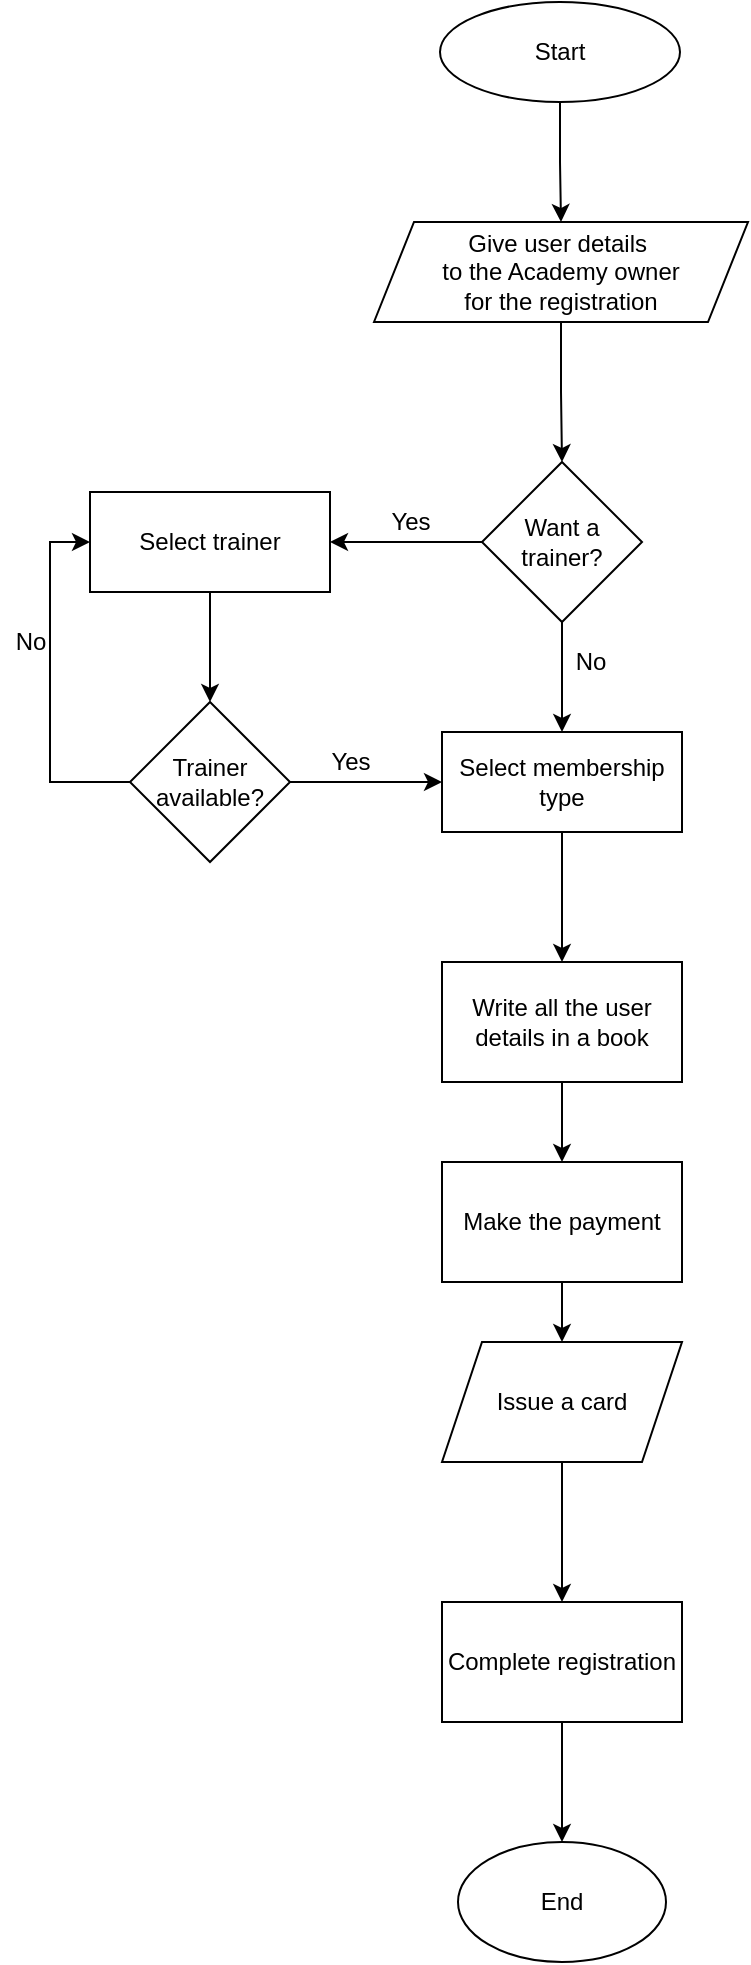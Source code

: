 <mxfile version="14.6.13" type="device" pages="22"><diagram name="Flow chart" id="JGQfl9S-ed_L4XGeNKxm"><mxGraphModel dx="1010" dy="495" grid="1" gridSize="10" guides="1" tooltips="1" connect="1" arrows="1" fold="1" page="1" pageScale="1" pageWidth="850" pageHeight="1100" math="0" shadow="0"><root><mxCell id="0"/><mxCell id="1" parent="0"/><mxCell id="C7xgp_KPCWI1Tg0ZSLmw-4" style="edgeStyle=orthogonalEdgeStyle;rounded=0;orthogonalLoop=1;jettySize=auto;html=1;exitX=0.5;exitY=1;exitDx=0;exitDy=0;entryX=0.5;entryY=0;entryDx=0;entryDy=0;fontSize=12;" parent="1" source="C7xgp_KPCWI1Tg0ZSLmw-1" target="C7xgp_KPCWI1Tg0ZSLmw-2" edge="1"><mxGeometry relative="1" as="geometry"/></mxCell><mxCell id="C7xgp_KPCWI1Tg0ZSLmw-1" value="Start" style="ellipse;whiteSpace=wrap;html=1;fontSize=12;" parent="1" vertex="1"><mxGeometry x="365" y="50" width="120" height="50" as="geometry"/></mxCell><mxCell id="C7xgp_KPCWI1Tg0ZSLmw-5" style="edgeStyle=orthogonalEdgeStyle;rounded=0;orthogonalLoop=1;jettySize=auto;html=1;exitX=0.5;exitY=1;exitDx=0;exitDy=0;entryX=0.5;entryY=0;entryDx=0;entryDy=0;fontSize=12;" parent="1" source="C7xgp_KPCWI1Tg0ZSLmw-2" target="C7xgp_KPCWI1Tg0ZSLmw-3" edge="1"><mxGeometry relative="1" as="geometry"/></mxCell><mxCell id="C7xgp_KPCWI1Tg0ZSLmw-2" value="Give user details&amp;nbsp;&lt;br style=&quot;font-size: 12px;&quot;&gt;to the Academy owner&lt;br style=&quot;font-size: 12px;&quot;&gt;for the registration" style="shape=parallelogram;perimeter=parallelogramPerimeter;whiteSpace=wrap;html=1;fixedSize=1;fontSize=12;" parent="1" vertex="1"><mxGeometry x="332" y="160" width="187" height="50" as="geometry"/></mxCell><mxCell id="C7xgp_KPCWI1Tg0ZSLmw-10" style="edgeStyle=orthogonalEdgeStyle;rounded=0;orthogonalLoop=1;jettySize=auto;html=1;exitX=0;exitY=0.5;exitDx=0;exitDy=0;entryX=1;entryY=0.5;entryDx=0;entryDy=0;fontSize=12;" parent="1" source="C7xgp_KPCWI1Tg0ZSLmw-3" target="C7xgp_KPCWI1Tg0ZSLmw-6" edge="1"><mxGeometry relative="1" as="geometry"/></mxCell><mxCell id="C7xgp_KPCWI1Tg0ZSLmw-13" style="edgeStyle=orthogonalEdgeStyle;rounded=0;orthogonalLoop=1;jettySize=auto;html=1;exitX=0.5;exitY=1;exitDx=0;exitDy=0;entryX=0.5;entryY=0;entryDx=0;entryDy=0;fontSize=12;" parent="1" source="C7xgp_KPCWI1Tg0ZSLmw-3" target="C7xgp_KPCWI1Tg0ZSLmw-12" edge="1"><mxGeometry relative="1" as="geometry"/></mxCell><mxCell id="C7xgp_KPCWI1Tg0ZSLmw-3" value="Want a trainer?" style="rhombus;whiteSpace=wrap;html=1;fontSize=12;" parent="1" vertex="1"><mxGeometry x="386" y="280" width="80" height="80" as="geometry"/></mxCell><mxCell id="C7xgp_KPCWI1Tg0ZSLmw-17" style="edgeStyle=orthogonalEdgeStyle;rounded=0;orthogonalLoop=1;jettySize=auto;html=1;exitX=0.5;exitY=1;exitDx=0;exitDy=0;entryX=0.5;entryY=0;entryDx=0;entryDy=0;fontSize=12;" parent="1" source="C7xgp_KPCWI1Tg0ZSLmw-6" target="C7xgp_KPCWI1Tg0ZSLmw-7" edge="1"><mxGeometry relative="1" as="geometry"/></mxCell><mxCell id="C7xgp_KPCWI1Tg0ZSLmw-6" value="Select trainer" style="rounded=0;whiteSpace=wrap;html=1;fontSize=12;" parent="1" vertex="1"><mxGeometry x="190" y="295" width="120" height="50" as="geometry"/></mxCell><mxCell id="C7xgp_KPCWI1Tg0ZSLmw-8" style="edgeStyle=orthogonalEdgeStyle;rounded=0;orthogonalLoop=1;jettySize=auto;html=1;exitX=0;exitY=0.5;exitDx=0;exitDy=0;entryX=0;entryY=0.5;entryDx=0;entryDy=0;fontSize=12;" parent="1" source="C7xgp_KPCWI1Tg0ZSLmw-7" target="C7xgp_KPCWI1Tg0ZSLmw-6" edge="1"><mxGeometry relative="1" as="geometry"/></mxCell><mxCell id="C7xgp_KPCWI1Tg0ZSLmw-14" style="edgeStyle=orthogonalEdgeStyle;rounded=0;orthogonalLoop=1;jettySize=auto;html=1;exitX=1;exitY=0.5;exitDx=0;exitDy=0;entryX=0;entryY=0.5;entryDx=0;entryDy=0;fontSize=12;" parent="1" source="C7xgp_KPCWI1Tg0ZSLmw-7" target="C7xgp_KPCWI1Tg0ZSLmw-12" edge="1"><mxGeometry relative="1" as="geometry"/></mxCell><mxCell id="C7xgp_KPCWI1Tg0ZSLmw-7" value="Trainer available?" style="rhombus;whiteSpace=wrap;html=1;fontSize=12;" parent="1" vertex="1"><mxGeometry x="210" y="400" width="80" height="80" as="geometry"/></mxCell><mxCell id="C7xgp_KPCWI1Tg0ZSLmw-9" value="No" style="text;html=1;align=center;verticalAlign=middle;resizable=0;points=[];autosize=1;strokeColor=none;fontSize=12;" parent="1" vertex="1"><mxGeometry x="145" y="360" width="30" height="20" as="geometry"/></mxCell><mxCell id="C7xgp_KPCWI1Tg0ZSLmw-11" value="Yes" style="text;html=1;align=center;verticalAlign=middle;resizable=0;points=[];autosize=1;strokeColor=none;fontSize=12;" parent="1" vertex="1"><mxGeometry x="335" y="300" width="30" height="20" as="geometry"/></mxCell><mxCell id="C7xgp_KPCWI1Tg0ZSLmw-19" style="edgeStyle=orthogonalEdgeStyle;rounded=0;orthogonalLoop=1;jettySize=auto;html=1;exitX=0.5;exitY=1;exitDx=0;exitDy=0;fontSize=12;" parent="1" source="C7xgp_KPCWI1Tg0ZSLmw-12" target="C7xgp_KPCWI1Tg0ZSLmw-18" edge="1"><mxGeometry relative="1" as="geometry"/></mxCell><mxCell id="C7xgp_KPCWI1Tg0ZSLmw-12" value="Select membership type" style="rounded=0;whiteSpace=wrap;html=1;fontSize=12;" parent="1" vertex="1"><mxGeometry x="366" y="415" width="120" height="50" as="geometry"/></mxCell><mxCell id="C7xgp_KPCWI1Tg0ZSLmw-15" value="Yes" style="text;html=1;align=center;verticalAlign=middle;resizable=0;points=[];autosize=1;strokeColor=none;fontSize=12;" parent="1" vertex="1"><mxGeometry x="305" y="420" width="30" height="20" as="geometry"/></mxCell><mxCell id="C7xgp_KPCWI1Tg0ZSLmw-16" value="No" style="text;html=1;align=center;verticalAlign=middle;resizable=0;points=[];autosize=1;strokeColor=none;fontSize=12;" parent="1" vertex="1"><mxGeometry x="425" y="370" width="30" height="20" as="geometry"/></mxCell><mxCell id="C7xgp_KPCWI1Tg0ZSLmw-28" style="edgeStyle=orthogonalEdgeStyle;rounded=0;orthogonalLoop=1;jettySize=auto;html=1;exitX=0.5;exitY=1;exitDx=0;exitDy=0;entryX=0.5;entryY=0;entryDx=0;entryDy=0;fontSize=12;" parent="1" source="C7xgp_KPCWI1Tg0ZSLmw-18" target="C7xgp_KPCWI1Tg0ZSLmw-27" edge="1"><mxGeometry relative="1" as="geometry"/></mxCell><mxCell id="C7xgp_KPCWI1Tg0ZSLmw-18" value="Write all the user details in a book" style="rounded=0;whiteSpace=wrap;html=1;fontSize=12;" parent="1" vertex="1"><mxGeometry x="366" y="530" width="120" height="60" as="geometry"/></mxCell><mxCell id="C7xgp_KPCWI1Tg0ZSLmw-25" style="edgeStyle=orthogonalEdgeStyle;rounded=0;orthogonalLoop=1;jettySize=auto;html=1;exitX=0.5;exitY=1;exitDx=0;exitDy=0;entryX=0.5;entryY=0;entryDx=0;entryDy=0;fontSize=12;" parent="1" source="C7xgp_KPCWI1Tg0ZSLmw-21" target="C7xgp_KPCWI1Tg0ZSLmw-23" edge="1"><mxGeometry relative="1" as="geometry"/></mxCell><mxCell id="C7xgp_KPCWI1Tg0ZSLmw-21" value="Issue a card" style="shape=parallelogram;perimeter=parallelogramPerimeter;whiteSpace=wrap;html=1;fixedSize=1;fontSize=12;" parent="1" vertex="1"><mxGeometry x="366" y="720" width="120" height="60" as="geometry"/></mxCell><mxCell id="C7xgp_KPCWI1Tg0ZSLmw-26" style="edgeStyle=orthogonalEdgeStyle;rounded=0;orthogonalLoop=1;jettySize=auto;html=1;exitX=0.5;exitY=1;exitDx=0;exitDy=0;fontSize=12;" parent="1" source="C7xgp_KPCWI1Tg0ZSLmw-23" target="C7xgp_KPCWI1Tg0ZSLmw-24" edge="1"><mxGeometry relative="1" as="geometry"/></mxCell><mxCell id="C7xgp_KPCWI1Tg0ZSLmw-23" value="Complete registration" style="rounded=0;whiteSpace=wrap;html=1;fontSize=12;" parent="1" vertex="1"><mxGeometry x="366" y="850" width="120" height="60" as="geometry"/></mxCell><mxCell id="C7xgp_KPCWI1Tg0ZSLmw-24" value="End" style="ellipse;whiteSpace=wrap;html=1;fontSize=12;" parent="1" vertex="1"><mxGeometry x="374" y="970" width="104" height="60" as="geometry"/></mxCell><mxCell id="C7xgp_KPCWI1Tg0ZSLmw-29" style="edgeStyle=orthogonalEdgeStyle;rounded=0;orthogonalLoop=1;jettySize=auto;html=1;exitX=0.5;exitY=1;exitDx=0;exitDy=0;entryX=0.5;entryY=0;entryDx=0;entryDy=0;fontSize=12;" parent="1" source="C7xgp_KPCWI1Tg0ZSLmw-27" target="C7xgp_KPCWI1Tg0ZSLmw-21" edge="1"><mxGeometry relative="1" as="geometry"/></mxCell><mxCell id="C7xgp_KPCWI1Tg0ZSLmw-27" value="Make the payment" style="rounded=0;whiteSpace=wrap;html=1;fontSize=12;" parent="1" vertex="1"><mxGeometry x="366" y="630" width="120" height="60" as="geometry"/></mxCell></root></mxGraphModel></diagram><diagram id="YLpO6J4m4Jvg24TGSwuD" name="Sign Up"><mxGraphModel dx="1283" dy="825" grid="1" gridSize="10" guides="1" tooltips="1" connect="1" arrows="1" fold="1" page="1" pageScale="1" pageWidth="850" pageHeight="1100" math="0" shadow="0"><root><mxCell id="0"/><mxCell id="1" parent="0"/><mxCell id="kT7CW8nFQv21WG-GP0yu-8" style="edgeStyle=orthogonalEdgeStyle;rounded=0;orthogonalLoop=1;jettySize=auto;html=1;fontSize=12;" parent="1" edge="1"><mxGeometry relative="1" as="geometry"><mxPoint x="361.4" y="355" as="targetPoint"/><Array as="points"><mxPoint x="361.4" y="345"/></Array><mxPoint x="361" y="205" as="sourcePoint"/></mxGeometry></mxCell><mxCell id="kT7CW8nFQv21WG-GP0yu-11" style="edgeStyle=orthogonalEdgeStyle;rounded=0;orthogonalLoop=1;jettySize=auto;html=1;fontSize=12;" parent="1" source="kT7CW8nFQv21WG-GP0yu-9" edge="1"><mxGeometry relative="1" as="geometry"><mxPoint x="361.4" y="465" as="targetPoint"/><Array as="points"><mxPoint x="361.4" y="455"/></Array></mxGeometry></mxCell><mxCell id="kT7CW8nFQv21WG-GP0yu-9" value="Sign up screen for member" style="rounded=1;whiteSpace=wrap;html=1;shadow=0;glass=0;labelBackgroundColor=none;sketch=0;gradientColor=none;fontSize=12;align=center;" parent="1" vertex="1"><mxGeometry x="296.4" y="355" width="130" height="40" as="geometry"/></mxCell><mxCell id="kT7CW8nFQv21WG-GP0yu-15" style="edgeStyle=orthogonalEdgeStyle;rounded=0;orthogonalLoop=1;jettySize=auto;html=1;fontSize=12;" parent="1" source="kT7CW8nFQv21WG-GP0yu-14" edge="1"><mxGeometry relative="1" as="geometry"><mxPoint x="201.4" y="595" as="targetPoint"/></mxGeometry></mxCell><mxCell id="kT7CW8nFQv21WG-GP0yu-16" style="edgeStyle=orthogonalEdgeStyle;rounded=0;orthogonalLoop=1;jettySize=auto;html=1;fontSize=12;" parent="1" source="kT7CW8nFQv21WG-GP0yu-14" edge="1"><mxGeometry relative="1" as="geometry"><mxPoint x="571.4" y="605" as="targetPoint"/><Array as="points"><mxPoint x="571.4" y="495"/><mxPoint x="571.4" y="595"/></Array></mxGeometry></mxCell><mxCell id="kT7CW8nFQv21WG-GP0yu-14" value="" style="rhombus;whiteSpace=wrap;html=1;shadow=0;glass=0;labelBackgroundColor=none;sketch=0;gradientColor=none;fontSize=12;align=center;" parent="1" vertex="1"><mxGeometry x="331.4" y="465" width="60" height="60" as="geometry"/></mxCell><mxCell id="kT7CW8nFQv21WG-GP0yu-17" value="False" style="text;html=1;align=center;verticalAlign=middle;resizable=0;points=[];autosize=1;fontSize=12;" parent="1" vertex="1"><mxGeometry x="256.4" y="475" width="50" height="20" as="geometry"/></mxCell><mxCell id="kT7CW8nFQv21WG-GP0yu-18" value="True" style="text;html=1;align=center;verticalAlign=middle;resizable=0;points=[];autosize=1;fontSize=12;" parent="1" vertex="1"><mxGeometry x="411.4" y="475" width="40" height="20" as="geometry"/></mxCell><mxCell id="I0zI6r-ZpTE8cT56t5_V-1" value="Sign up" style="swimlane;html=1;childLayout=stackLayout;resizeParent=1;resizeParentMax=0;startSize=20;fontSize=12;" parent="1" vertex="1"><mxGeometry x="120" y="15" width="630" height="990" as="geometry"/></mxCell><mxCell id="I0zI6r-ZpTE8cT56t5_V-2" value="Visitor" style="swimlane;html=1;startSize=20;fontSize=12;" parent="I0zI6r-ZpTE8cT56t5_V-1" vertex="1"><mxGeometry y="20" width="630" height="970" as="geometry"/></mxCell><mxCell id="kT7CW8nFQv21WG-GP0yu-13" value="Entered the correct details according to validation checks&amp;nbsp;" style="text;html=1;align=center;verticalAlign=middle;resizable=0;points=[];autosize=1;fontSize=12;" parent="I0zI6r-ZpTE8cT56t5_V-2" vertex="1"><mxGeometry x="260" y="385" width="320" height="20" as="geometry"/></mxCell><mxCell id="kT7CW8nFQv21WG-GP0yu-21" value="Validate account" style="rounded=1;whiteSpace=wrap;html=1;shadow=0;glass=0;labelBackgroundColor=none;sketch=0;gradientColor=none;fontSize=12;align=center;" parent="I0zI6r-ZpTE8cT56t5_V-2" vertex="1"><mxGeometry x="380.15" y="670" width="152.5" height="40" as="geometry"/></mxCell><mxCell id="kT7CW8nFQv21WG-GP0yu-30" style="edgeStyle=orthogonalEdgeStyle;rounded=0;orthogonalLoop=1;jettySize=auto;html=1;fontSize=12;" parent="I0zI6r-ZpTE8cT56t5_V-2" source="kT7CW8nFQv21WG-GP0yu-29" edge="1"><mxGeometry relative="1" as="geometry"><mxPoint x="456.4" y="670" as="targetPoint"/></mxGeometry></mxCell><mxCell id="kT7CW8nFQv21WG-GP0yu-29" value="Make Payment" style="rounded=1;whiteSpace=wrap;html=1;shadow=0;glass=0;labelBackgroundColor=none;sketch=0;gradientColor=none;fontSize=12;align=center;" parent="I0zI6r-ZpTE8cT56t5_V-2" vertex="1"><mxGeometry x="383.9" y="570" width="145" height="40" as="geometry"/></mxCell><mxCell id="kT7CW8nFQv21WG-GP0yu-33" value="Display Log in screen" style="rounded=1;whiteSpace=wrap;html=1;fontSize=12;" parent="I0zI6r-ZpTE8cT56t5_V-2" vertex="1"><mxGeometry x="371.4" y="760" width="170" height="40" as="geometry"/></mxCell><mxCell id="kT7CW8nFQv21WG-GP0yu-32" style="edgeStyle=orthogonalEdgeStyle;rounded=0;orthogonalLoop=1;jettySize=auto;html=1;fontSize=12;" parent="I0zI6r-ZpTE8cT56t5_V-2" source="kT7CW8nFQv21WG-GP0yu-21" target="kT7CW8nFQv21WG-GP0yu-33" edge="1"><mxGeometry relative="1" as="geometry"><mxPoint x="456.4" y="750" as="targetPoint"/></mxGeometry></mxCell><mxCell id="kT7CW8nFQv21WG-GP0yu-37" style="edgeStyle=orthogonalEdgeStyle;rounded=0;orthogonalLoop=1;jettySize=auto;html=1;fontSize=12;" parent="I0zI6r-ZpTE8cT56t5_V-2" source="kT7CW8nFQv21WG-GP0yu-36" edge="1"><mxGeometry relative="1" as="geometry"><mxPoint x="241.4" y="900" as="targetPoint"/><Array as="points"><mxPoint x="241.4" y="890"/></Array></mxGeometry></mxCell><mxCell id="kT7CW8nFQv21WG-GP0yu-36" value="Display Home screen" style="rounded=1;whiteSpace=wrap;html=1;shadow=0;glass=0;labelBackgroundColor=none;sketch=0;gradientColor=none;fontSize=12;align=center;" parent="I0zI6r-ZpTE8cT56t5_V-2" vertex="1"><mxGeometry x="171.4" y="820" width="170" height="40" as="geometry"/></mxCell><mxCell id="I0zI6r-ZpTE8cT56t5_V-6" value="" style="endArrow=classic;html=1;entryX=1;entryY=0.5;entryDx=0;entryDy=0;rounded=0;fontSize=12;" parent="I0zI6r-ZpTE8cT56t5_V-2" target="kT7CW8nFQv21WG-GP0yu-36" edge="1"><mxGeometry width="50" height="50" relative="1" as="geometry"><mxPoint x="416.4" y="804" as="sourcePoint"/><mxPoint x="416.4" y="720" as="targetPoint"/><Array as="points"><mxPoint x="416.4" y="840"/></Array></mxGeometry></mxCell><mxCell id="I0zI6r-ZpTE8cT56t5_V-7" style="edgeStyle=orthogonalEdgeStyle;rounded=0;orthogonalLoop=1;jettySize=auto;html=1;exitX=0.5;exitY=1;exitDx=0;exitDy=0;fontSize=12;" parent="I0zI6r-ZpTE8cT56t5_V-2" source="kT7CW8nFQv21WG-GP0yu-29" target="kT7CW8nFQv21WG-GP0yu-29" edge="1"><mxGeometry relative="1" as="geometry"/></mxCell><mxCell id="kT7CW8nFQv21WG-GP0yu-12" value="Display error message" style="rounded=1;whiteSpace=wrap;html=1;shadow=0;glass=0;labelBackgroundColor=none;sketch=0;gradientColor=none;fontSize=12;align=center;" parent="I0zI6r-ZpTE8cT56t5_V-2" vertex="1"><mxGeometry x="10" y="565" width="170" height="50" as="geometry"/></mxCell><mxCell id="CsI_eAuZ1643VLwbTKMl-4" value="" style="ellipse;html=1;shape=endState;fillColor=#000000;fontSize=12;" parent="I0zI6r-ZpTE8cT56t5_V-2" vertex="1"><mxGeometry x="220" y="905" width="40" height="40" as="geometry"/></mxCell><mxCell id="kT7CW8nFQv21WG-GP0yu-7" value="Click 'Sign up' button" style="rounded=1;whiteSpace=wrap;html=1;shadow=0;glass=0;labelBackgroundColor=none;sketch=0;gradientColor=none;fontSize=12;align=center;" parent="I0zI6r-ZpTE8cT56t5_V-2" vertex="1"><mxGeometry x="160" y="135" width="170" height="40" as="geometry"/></mxCell><mxCell id="kT7CW8nFQv21WG-GP0yu-3" value="" style="ellipse;fillColor=#000000;strokeColor=none;labelBackgroundColor=none;fontSize=12;align=center;" parent="I0zI6r-ZpTE8cT56t5_V-2" vertex="1"><mxGeometry x="230" y="50" width="30" height="35" as="geometry"/></mxCell><mxCell id="kT7CW8nFQv21WG-GP0yu-4" style="edgeStyle=orthogonalEdgeStyle;rounded=0;orthogonalLoop=1;jettySize=auto;html=1;fontSize=12;entryX=0.5;entryY=0;entryDx=0;entryDy=0;" parent="I0zI6r-ZpTE8cT56t5_V-2" source="kT7CW8nFQv21WG-GP0yu-3" edge="1" target="kT7CW8nFQv21WG-GP0yu-7"><mxGeometry relative="1" as="geometry"><mxPoint x="235" y="100" as="targetPoint"/></mxGeometry></mxCell><mxCell id="I0zI6r-ZpTE8cT56t5_V-5" value="" style="endArrow=classic;html=1;exitX=0.08;exitY=0;exitDx=0;exitDy=0;exitPerimeter=0;entryX=0;entryY=0.5;entryDx=0;entryDy=0;rounded=0;fontSize=12;" parent="1" target="kT7CW8nFQv21WG-GP0yu-9" edge="1"><mxGeometry width="50" height="50" relative="1" as="geometry"><mxPoint x="150.0" y="600" as="sourcePoint"/><mxPoint x="150.4" y="375" as="targetPoint"/><Array as="points"><mxPoint x="150.4" y="375"/></Array></mxGeometry></mxCell></root></mxGraphModel></diagram><diagram id="bVQEXkuUKgSbyenGz6HT" name="Login"><mxGraphModel dx="1024" dy="632" grid="1" gridSize="10" guides="1" tooltips="1" connect="1" arrows="1" fold="1" page="1" pageScale="1" pageWidth="850" pageHeight="1100" math="0" shadow="0"><root><mxCell id="1k6lI10GvzVxBEy7msux-0"/><mxCell id="1k6lI10GvzVxBEy7msux-1" parent="1k6lI10GvzVxBEy7msux-0"/><mxCell id="1k6lI10GvzVxBEy7msux-2" value="" style="swimlane;startSize=0;fontSize=12;fontStyle=0" parent="1k6lI10GvzVxBEy7msux-1" vertex="1"><mxGeometry x="130" y="80" width="580" height="820" as="geometry"><mxRectangle x="130" y="80" width="50" height="40" as="alternateBounds"/></mxGeometry></mxCell><mxCell id="1k6lI10GvzVxBEy7msux-4" value="" style="ellipse;html=1;shape=startState;fillColor=#000000;fontSize=12;fontStyle=0" parent="1k6lI10GvzVxBEy7msux-2" vertex="1"><mxGeometry x="115" y="70" width="30" height="30" as="geometry"/></mxCell><mxCell id="1k6lI10GvzVxBEy7msux-5" value="" style="edgeStyle=orthogonalEdgeStyle;html=1;verticalAlign=bottom;endArrow=open;endSize=8;fontSize=12;fontStyle=0" parent="1k6lI10GvzVxBEy7msux-2" edge="1"><mxGeometry relative="1" as="geometry"><mxPoint x="130" y="160" as="targetPoint"/><mxPoint x="130" y="90" as="sourcePoint"/></mxGeometry></mxCell><mxCell id="1k6lI10GvzVxBEy7msux-6" value="&lt;font face=&quot;Times New Roman&quot; style=&quot;font-size: 12px;&quot;&gt;User input username and password&lt;/font&gt;" style="html=1;dashed=0;whitespace=wrap;strokeColor=#000000;rounded=1;fontSize=12;fontStyle=0" parent="1k6lI10GvzVxBEy7msux-2" vertex="1"><mxGeometry x="30" y="300" width="200" height="40" as="geometry"/></mxCell><mxCell id="1k6lI10GvzVxBEy7msux-7" value="&lt;font face=&quot;Times New Roman&quot; style=&quot;font-size: 12px;&quot;&gt;Display Error&lt;/font&gt;" style="html=1;dashed=0;whitespace=wrap;strokeColor=#000000;rounded=1;fontSize=12;fontStyle=0" parent="1k6lI10GvzVxBEy7msux-2" vertex="1"><mxGeometry x="440" y="160" width="100" height="40" as="geometry"/></mxCell><mxCell id="1k6lI10GvzVxBEy7msux-8" value="Match?" style="strokeWidth=2;html=1;shape=mxgraph.flowchart.decision;whiteSpace=wrap;fontSize=12;fontStyle=0" parent="1k6lI10GvzVxBEy7msux-2" vertex="1"><mxGeometry x="390" y="340" width="70" height="60" as="geometry"/></mxCell><mxCell id="1k6lI10GvzVxBEy7msux-9" value="" style="endArrow=open;endFill=1;endSize=12;html=1;strokeColor=#000000;exitX=1;exitY=0.5;exitDx=0;exitDy=0;exitPerimeter=0;entryX=0.5;entryY=1;entryDx=0;entryDy=0;rounded=0;fontSize=12;fontStyle=0" parent="1k6lI10GvzVxBEy7msux-2" source="1k6lI10GvzVxBEy7msux-8" target="1k6lI10GvzVxBEy7msux-7" edge="1"><mxGeometry width="160" relative="1" as="geometry"><mxPoint x="190" y="170" as="sourcePoint"/><mxPoint x="350" y="170" as="targetPoint"/><Array as="points"><mxPoint x="490" y="370"/></Array></mxGeometry></mxCell><mxCell id="1k6lI10GvzVxBEy7msux-10" value="&lt;font face=&quot;Times New Roman&quot; style=&quot;font-size: 12px;&quot;&gt;If username and&lt;br style=&quot;font-size: 12px;&quot;&gt;password match&lt;/font&gt;" style="text;html=1;align=center;verticalAlign=middle;resizable=0;points=[];autosize=1;strokeColor=none;fontSize=12;fontStyle=0" parent="1k6lI10GvzVxBEy7msux-2" vertex="1"><mxGeometry x="285" y="355" width="90" height="30" as="geometry"/></mxCell><mxCell id="1k6lI10GvzVxBEy7msux-11" value="" style="endArrow=open;endFill=1;endSize=12;html=1;strokeColor=#000000;exitX=1;exitY=0.5;exitDx=0;exitDy=0;entryX=0.5;entryY=0;entryDx=0;entryDy=0;entryPerimeter=0;rounded=0;fontSize=12;fontStyle=0" parent="1k6lI10GvzVxBEy7msux-2" source="1k6lI10GvzVxBEy7msux-6" target="1k6lI10GvzVxBEy7msux-8" edge="1"><mxGeometry width="160" relative="1" as="geometry"><mxPoint x="190" y="330" as="sourcePoint"/><mxPoint x="350" y="330" as="targetPoint"/><Array as="points"><mxPoint x="425" y="320"/></Array></mxGeometry></mxCell><mxCell id="1k6lI10GvzVxBEy7msux-12" value="" style="endArrow=open;endFill=1;endSize=12;html=1;strokeColor=#000000;exitX=0;exitY=0.5;exitDx=0;exitDy=0;rounded=0;entryX=1;entryY=0.5;entryDx=0;entryDy=0;fontSize=12;fontStyle=0" parent="1k6lI10GvzVxBEy7msux-2" source="1k6lI10GvzVxBEy7msux-7" target="1k6lI10GvzVxBEy7msux-17" edge="1"><mxGeometry width="160" relative="1" as="geometry"><mxPoint x="500" y="310" as="sourcePoint"/><mxPoint x="130" y="240" as="targetPoint"/><Array as="points"/></mxGeometry></mxCell><mxCell id="1k6lI10GvzVxBEy7msux-13" value="&lt;font face=&quot;Times New Roman&quot; style=&quot;font-size: 12px&quot;&gt;&lt;b&gt;User&lt;/b&gt;&lt;/font&gt;" style="text;html=1;align=center;verticalAlign=middle;resizable=0;points=[];autosize=1;strokeColor=none;fontSize=12;fontStyle=0" parent="1k6lI10GvzVxBEy7msux-2" vertex="1"><mxGeometry x="250" width="40" height="20" as="geometry"/></mxCell><mxCell id="1k6lI10GvzVxBEy7msux-14" value="&lt;font face=&quot;Times New Roman&quot; style=&quot;font-size: 12px;&quot;&gt;Display relevant page&lt;/font&gt;" style="html=1;dashed=0;whitespace=wrap;strokeColor=#000000;rounded=1;fontSize=12;fontStyle=0" parent="1k6lI10GvzVxBEy7msux-2" vertex="1"><mxGeometry x="347.5" y="480" width="155" height="40" as="geometry"/></mxCell><mxCell id="1k6lI10GvzVxBEy7msux-15" value="" style="endArrow=open;endFill=1;endSize=12;html=1;strokeColor=#000000;exitX=0.5;exitY=1;exitDx=0;exitDy=0;exitPerimeter=0;entryX=0.5;entryY=0;entryDx=0;entryDy=0;fontSize=12;fontStyle=0" parent="1k6lI10GvzVxBEy7msux-2" source="1k6lI10GvzVxBEy7msux-8" target="1k6lI10GvzVxBEy7msux-14" edge="1"><mxGeometry width="160" relative="1" as="geometry"><mxPoint x="200" y="460" as="sourcePoint"/><mxPoint x="360" y="460" as="targetPoint"/></mxGeometry></mxCell><mxCell id="1k6lI10GvzVxBEy7msux-16" value="&lt;font face=&quot;Times New Roman&quot; style=&quot;font-size: 12px;&quot;&gt;Yes&lt;/font&gt;" style="text;html=1;align=center;verticalAlign=middle;resizable=0;points=[];autosize=1;strokeColor=none;fontSize=12;fontStyle=0" parent="1k6lI10GvzVxBEy7msux-2" vertex="1"><mxGeometry x="430" y="420" width="30" height="20" as="geometry"/></mxCell><mxCell id="1k6lI10GvzVxBEy7msux-17" value="&lt;font face=&quot;Times New Roman&quot; style=&quot;font-size: 12px;&quot;&gt;Click Login button&lt;/font&gt;" style="html=1;dashed=0;whitespace=wrap;strokeColor=#000000;rounded=1;fontSize=12;fontStyle=0" parent="1k6lI10GvzVxBEy7msux-2" vertex="1"><mxGeometry x="65" y="160" width="130" height="40" as="geometry"/></mxCell><mxCell id="1k6lI10GvzVxBEy7msux-18" value="" style="endArrow=open;endFill=1;endSize=12;html=1;strokeColor=#000000;exitX=0.5;exitY=1;exitDx=0;exitDy=0;entryX=0.5;entryY=0;entryDx=0;entryDy=0;fontSize=12;fontStyle=0" parent="1k6lI10GvzVxBEy7msux-2" source="1k6lI10GvzVxBEy7msux-17" target="1k6lI10GvzVxBEy7msux-6" edge="1"><mxGeometry width="160" relative="1" as="geometry"><mxPoint x="200" y="300" as="sourcePoint"/><mxPoint x="360" y="300" as="targetPoint"/></mxGeometry></mxCell><mxCell id="1k6lI10GvzVxBEy7msux-19" value="&lt;font face=&quot;Times New Roman&quot; style=&quot;font-size: 12px;&quot;&gt;NO&lt;/font&gt;" style="text;html=1;align=center;verticalAlign=middle;resizable=0;points=[];autosize=1;strokeColor=none;fontSize=12;fontStyle=0" parent="1k6lI10GvzVxBEy7msux-2" vertex="1"><mxGeometry x="490" y="300" width="30" height="20" as="geometry"/></mxCell><mxCell id="1k6lI10GvzVxBEy7msux-20" value="" style="ellipse;html=1;shape=endState;fillColor=#000000;fontSize=12;fontStyle=0" parent="1k6lI10GvzVxBEy7msux-2" vertex="1"><mxGeometry x="410" y="600" width="30" height="30" as="geometry"/></mxCell><mxCell id="1k6lI10GvzVxBEy7msux-21" value="" style="endArrow=open;endFill=1;endSize=12;html=1;strokeColor=#000000;exitX=0.5;exitY=1;exitDx=0;exitDy=0;entryX=0.5;entryY=0;entryDx=0;entryDy=0;fontSize=12;fontStyle=0" parent="1k6lI10GvzVxBEy7msux-2" source="1k6lI10GvzVxBEy7msux-14" target="1k6lI10GvzVxBEy7msux-20" edge="1"><mxGeometry width="160" relative="1" as="geometry"><mxPoint x="230" y="490" as="sourcePoint"/><mxPoint x="390" y="490" as="targetPoint"/></mxGeometry></mxCell><mxCell id="1k6lI10GvzVxBEy7msux-22" value="&lt;font face=&quot;Times New Roman&quot; style=&quot;font-size: 12px;&quot;&gt;&lt;font style=&quot;font-size: 12px;&quot;&gt;&lt;font style=&quot;font-size: 12px;&quot;&gt;Assumptions&lt;/font&gt;&lt;br style=&quot;font-size: 12px;&quot;&gt;&lt;br style=&quot;font-size: 12px;&quot;&gt;&lt;div style=&quot;text-align: left; font-size: 12px;&quot;&gt;&lt;span style=&quot;font-size: 12px;&quot;&gt;Users = Admin, trainer, Member&lt;/span&gt;&lt;/div&gt;&lt;/font&gt;&lt;br style=&quot;font-size: 12px;&quot;&gt;After a succesful login system shows the relevant page for each user&lt;/font&gt;" style="html=1;dashed=0;whitespace=wrap;strokeColor=#000000;fontSize=12;fontStyle=0" parent="1k6lI10GvzVxBEy7msux-2" vertex="1"><mxGeometry x="40" y="710" width="500" height="100" as="geometry"/></mxCell><mxCell id="1k6lI10GvzVxBEy7msux-26" value="&lt;font face=&quot;Times New Roman&quot; style=&quot;font-size: 12px&quot;&gt;&lt;span style=&quot;font-size: 12px&quot;&gt;&lt;b&gt;Login&lt;/b&gt;&lt;/span&gt;&lt;/font&gt;" style="text;html=1;align=center;verticalAlign=middle;resizable=0;points=[];autosize=1;strokeColor=none;fontSize=12;fontStyle=0" parent="1k6lI10GvzVxBEy7msux-2" vertex="1"><mxGeometry x="245" y="-20" width="50" height="20" as="geometry"/></mxCell><mxCell id="1k6lI10GvzVxBEy7msux-23" value="" style="endArrow=none;html=1;exitX=-0.003;exitY=0.024;exitDx=0;exitDy=0;exitPerimeter=0;fontSize=12;fontStyle=0;entryX=1;entryY=0.024;entryDx=0;entryDy=0;entryPerimeter=0;" parent="1k6lI10GvzVxBEy7msux-1" source="1k6lI10GvzVxBEy7msux-2" target="1k6lI10GvzVxBEy7msux-2" edge="1"><mxGeometry width="50" height="50" relative="1" as="geometry"><mxPoint x="430" y="220" as="sourcePoint"/><mxPoint x="708" y="131" as="targetPoint"/></mxGeometry></mxCell><mxCell id="1k6lI10GvzVxBEy7msux-25" value="" style="endArrow=none;html=1;rounded=0;strokeColor=#000000;exitX=0;exitY=0;exitDx=0;exitDy=0;entryX=1;entryY=0;entryDx=0;entryDy=0;fontSize=12;fontStyle=0" parent="1k6lI10GvzVxBEy7msux-1" source="1k6lI10GvzVxBEy7msux-2" target="1k6lI10GvzVxBEy7msux-2" edge="1"><mxGeometry relative="1" as="geometry"><mxPoint x="300" y="140" as="sourcePoint"/><mxPoint x="680" y="70" as="targetPoint"/><Array as="points"><mxPoint x="130" y="60"/><mxPoint x="710" y="60"/></Array></mxGeometry></mxCell><mxCell id="1k6lI10GvzVxBEy7msux-27" value="" style="endArrow=none;html=1;rounded=0;strokeColor=#000000;entryX=0.993;entryY=0.846;entryDx=0;entryDy=0;entryPerimeter=0;fontSize=12;fontStyle=0" parent="1k6lI10GvzVxBEy7msux-1" edge="1"><mxGeometry relative="1" as="geometry"><mxPoint x="131" y="780" as="sourcePoint"/><mxPoint x="708.94" y="779.88" as="targetPoint"/></mxGeometry></mxCell></root></mxGraphModel></diagram><diagram id="IZXip5arjWzfgE6phJwE" name="Add user"><mxGraphModel dx="1024" dy="632" grid="1" gridSize="10" guides="1" tooltips="1" connect="1" arrows="1" fold="1" page="1" pageScale="1" pageWidth="850" pageHeight="1100" math="0" shadow="0"><root><mxCell id="Nrd7DtebfNidcW4Ya9bp-0"/><mxCell id="Nrd7DtebfNidcW4Ya9bp-1" parent="Nrd7DtebfNidcW4Ya9bp-0"/><mxCell id="Nrd7DtebfNidcW4Ya9bp-4" style="edgeStyle=orthogonalEdgeStyle;rounded=0;orthogonalLoop=1;jettySize=auto;html=1;fontFamily=Helvetica;fontSize=12;" parent="Nrd7DtebfNidcW4Ya9bp-1" edge="1"><mxGeometry relative="1" as="geometry"><mxPoint x="285" y="170" as="targetPoint"/><mxPoint x="285" y="130" as="sourcePoint"/></mxGeometry></mxCell><mxCell id="Nrd7DtebfNidcW4Ya9bp-8" style="edgeStyle=orthogonalEdgeStyle;rounded=0;orthogonalLoop=1;jettySize=auto;html=1;fontFamily=Helvetica;fontSize=12;" parent="Nrd7DtebfNidcW4Ya9bp-1" source="Nrd7DtebfNidcW4Ya9bp-7" edge="1"><mxGeometry relative="1" as="geometry"><mxPoint x="285" y="270" as="targetPoint"/></mxGeometry></mxCell><mxCell id="Nrd7DtebfNidcW4Ya9bp-7" value="Admin login to the system" style="rounded=1;whiteSpace=wrap;html=1;shadow=0;glass=0;labelBackgroundColor=none;sketch=0;gradientColor=none;fontFamily=Helvetica;fontSize=12;align=center;" parent="Nrd7DtebfNidcW4Ya9bp-1" vertex="1"><mxGeometry x="200" y="170" width="170" height="50" as="geometry"/></mxCell><mxCell id="Nrd7DtebfNidcW4Ya9bp-12" style="edgeStyle=orthogonalEdgeStyle;rounded=0;orthogonalLoop=1;jettySize=auto;html=1;fontFamily=Helvetica;fontSize=12;" parent="Nrd7DtebfNidcW4Ya9bp-1" source="Nrd7DtebfNidcW4Ya9bp-11" edge="1"><mxGeometry relative="1" as="geometry"><mxPoint x="285" y="360" as="targetPoint"/></mxGeometry></mxCell><mxCell id="Nrd7DtebfNidcW4Ya9bp-11" value="Click 'Add User' button" style="rounded=1;whiteSpace=wrap;html=1;shadow=0;glass=0;labelBackgroundColor=none;sketch=0;gradientColor=none;fontFamily=Helvetica;fontSize=12;align=center;" parent="Nrd7DtebfNidcW4Ya9bp-1" vertex="1"><mxGeometry x="220" y="270" width="130" height="50" as="geometry"/></mxCell><mxCell id="Nrd7DtebfNidcW4Ya9bp-14" style="edgeStyle=orthogonalEdgeStyle;rounded=0;orthogonalLoop=1;jettySize=auto;html=1;fontFamily=Helvetica;fontSize=12;" parent="Nrd7DtebfNidcW4Ya9bp-1" source="Nrd7DtebfNidcW4Ya9bp-13" edge="1"><mxGeometry relative="1" as="geometry"><mxPoint x="285" y="460" as="targetPoint"/></mxGeometry></mxCell><mxCell id="Nrd7DtebfNidcW4Ya9bp-13" value="Enter user details" style="rounded=1;whiteSpace=wrap;html=1;shadow=0;glass=0;labelBackgroundColor=none;sketch=0;gradientColor=none;fontFamily=Helvetica;fontSize=12;align=center;" parent="Nrd7DtebfNidcW4Ya9bp-1" vertex="1"><mxGeometry x="212.5" y="360" width="145" height="50" as="geometry"/></mxCell><mxCell id="Nrd7DtebfNidcW4Ya9bp-17" style="edgeStyle=orthogonalEdgeStyle;rounded=0;orthogonalLoop=1;jettySize=auto;html=1;fontFamily=Helvetica;fontSize=12;" parent="Nrd7DtebfNidcW4Ya9bp-1" source="Nrd7DtebfNidcW4Ya9bp-16" edge="1"><mxGeometry relative="1" as="geometry"><mxPoint x="430" y="495" as="targetPoint"/></mxGeometry></mxCell><mxCell id="YfK_DKa2n3kDIzwzonF4-0" style="edgeStyle=orthogonalEdgeStyle;rounded=0;orthogonalLoop=1;jettySize=auto;html=1;fontFamily=Helvetica;fontSize=12;" parent="Nrd7DtebfNidcW4Ya9bp-1" source="Nrd7DtebfNidcW4Ya9bp-16" edge="1"><mxGeometry relative="1" as="geometry"><mxPoint x="285" y="580" as="targetPoint"/></mxGeometry></mxCell><mxCell id="Nrd7DtebfNidcW4Ya9bp-16" value="" style="rhombus;whiteSpace=wrap;html=1;shadow=0;glass=0;labelBackgroundColor=none;sketch=0;gradientColor=none;fontFamily=Helvetica;fontSize=12;align=center;" parent="Nrd7DtebfNidcW4Ya9bp-1" vertex="1"><mxGeometry x="250" y="460" width="70" height="70" as="geometry"/></mxCell><mxCell id="Nrd7DtebfNidcW4Ya9bp-18" value="False" style="text;html=1;align=center;verticalAlign=middle;resizable=0;points=[];autosize=1;fontSize=12;fontFamily=Helvetica;" parent="Nrd7DtebfNidcW4Ya9bp-1" vertex="1"><mxGeometry x="345" y="470" width="50" height="20" as="geometry"/></mxCell><mxCell id="TGXi46QZEZ8tEz_3LXCk-2" style="edgeStyle=orthogonalEdgeStyle;rounded=0;orthogonalLoop=1;jettySize=auto;html=1;fontFamily=Helvetica;fontSize=12;" parent="Nrd7DtebfNidcW4Ya9bp-1" source="Nrd7DtebfNidcW4Ya9bp-19" edge="1"><mxGeometry relative="1" as="geometry"><mxPoint x="620" y="495" as="targetPoint"/></mxGeometry></mxCell><mxCell id="Nrd7DtebfNidcW4Ya9bp-19" value="Display Error message" style="rounded=1;whiteSpace=wrap;html=1;shadow=0;glass=0;labelBackgroundColor=none;sketch=0;gradientColor=none;fontFamily=Helvetica;fontSize=12;align=center;" parent="Nrd7DtebfNidcW4Ya9bp-1" vertex="1"><mxGeometry x="430" y="470" width="140" height="50" as="geometry"/></mxCell><mxCell id="YfK_DKa2n3kDIzwzonF4-1" value="True" style="text;html=1;align=center;verticalAlign=middle;resizable=0;points=[];autosize=1;fontSize=12;fontFamily=Helvetica;" parent="Nrd7DtebfNidcW4Ya9bp-1" vertex="1"><mxGeometry x="285" y="540" width="40" height="20" as="geometry"/></mxCell><mxCell id="TGXi46QZEZ8tEz_3LXCk-0" style="edgeStyle=orthogonalEdgeStyle;rounded=0;orthogonalLoop=1;jettySize=auto;html=1;fontFamily=Helvetica;fontSize=12;" parent="Nrd7DtebfNidcW4Ya9bp-1" source="YfK_DKa2n3kDIzwzonF4-2" edge="1"><mxGeometry relative="1" as="geometry"><mxPoint x="290" y="670" as="targetPoint"/></mxGeometry></mxCell><mxCell id="YfK_DKa2n3kDIzwzonF4-2" value="Create account" style="rounded=1;whiteSpace=wrap;html=1;shadow=0;glass=0;labelBackgroundColor=none;sketch=0;gradientColor=none;fontFamily=Helvetica;fontSize=12;align=center;" parent="Nrd7DtebfNidcW4Ya9bp-1" vertex="1"><mxGeometry x="220" y="580" width="140" height="40" as="geometry"/></mxCell><mxCell id="TGXi46QZEZ8tEz_3LXCk-1" value="" style="shape=sumEllipse;perimeter=ellipsePerimeter;whiteSpace=wrap;html=1;backgroundOutline=1;shadow=0;glass=0;labelBackgroundColor=none;sketch=0;gradientColor=none;fontFamily=Helvetica;fontSize=12;align=center;" parent="Nrd7DtebfNidcW4Ya9bp-1" vertex="1"><mxGeometry x="620" y="480" width="30" height="30" as="geometry"/></mxCell><mxCell id="5G2EjZlJXQBzOd7OORge-0" value="Add user" style="swimlane;html=1;childLayout=stackLayout;resizeParent=1;resizeParentMax=0;startSize=20;fontSize=12;" parent="Nrd7DtebfNidcW4Ya9bp-1" vertex="1"><mxGeometry x="80" y="40" width="680" height="720" as="geometry"/></mxCell><mxCell id="5G2EjZlJXQBzOd7OORge-1" value="Admin" style="swimlane;html=1;startSize=20;fontSize=12;" parent="5G2EjZlJXQBzOd7OORge-0" vertex="1"><mxGeometry y="20" width="680" height="700" as="geometry"/></mxCell><mxCell id="Nrd7DtebfNidcW4Ya9bp-3" value="" style="ellipse;fillColor=#000000;strokeColor=none;shadow=0;glass=0;labelBackgroundColor=none;sketch=0;fontFamily=Helvetica;fontSize=12;align=center;" parent="5G2EjZlJXQBzOd7OORge-1" vertex="1"><mxGeometry x="190" y="40" width="30" height="30" as="geometry"/></mxCell><mxCell id="Nrd7DtebfNidcW4Ya9bp-15" value="Validation checks completed" style="text;html=1;align=center;verticalAlign=middle;resizable=0;points=[];autosize=1;fontSize=12;fontFamily=Helvetica;" parent="5G2EjZlJXQBzOd7OORge-1" vertex="1"><mxGeometry x="225" y="360" width="170" height="20" as="geometry"/></mxCell><mxCell id="Nrd7DtebfNidcW4Ya9bp-6" value="" style="ellipse;html=1;shape=endState;fillColor=#000000;strokeColor=#ff0000;shadow=0;glass=0;labelBackgroundColor=none;sketch=0;fontFamily=Helvetica;fontSize=12;align=center;" parent="5G2EjZlJXQBzOd7OORge-1" vertex="1"><mxGeometry x="195" y="610" width="30" height="30" as="geometry"/></mxCell></root></mxGraphModel></diagram><diagram id="D5VPtwPSs64Hh8t_hVI-" name="Search user"><mxGraphModel dx="1024" dy="632" grid="1" gridSize="10" guides="1" tooltips="1" connect="1" arrows="1" fold="1" page="1" pageScale="1" pageWidth="850" pageHeight="1100" math="0" shadow="0"><root><mxCell id="eacEBzMGjLRshN-QI84s-0"/><mxCell id="eacEBzMGjLRshN-QI84s-1" parent="eacEBzMGjLRshN-QI84s-0"/><mxCell id="xpaLBTKxU-p4KxTGfPom-1" style="edgeStyle=orthogonalEdgeStyle;rounded=0;orthogonalLoop=1;jettySize=auto;html=1;fontFamily=Helvetica;fontSize=12;" parent="eacEBzMGjLRshN-QI84s-1" source="hYGUhn_QAsVq0vt6KDw3-1" edge="1"><mxGeometry relative="1" as="geometry"><mxPoint x="295" y="150" as="targetPoint"/></mxGeometry></mxCell><mxCell id="hYGUhn_QAsVq0vt6KDw3-1" value="" style="ellipse;fillColor=#000000;strokeColor=none;shadow=0;glass=0;labelBackgroundColor=none;sketch=0;fontFamily=Helvetica;fontSize=12;align=center;" parent="eacEBzMGjLRshN-QI84s-1" vertex="1"><mxGeometry x="280" y="80" width="30" height="30" as="geometry"/></mxCell><mxCell id="hYGUhn_QAsVq0vt6KDw3-2" value="" style="ellipse;html=1;shape=endState;fillColor=#000000;shadow=0;glass=0;labelBackgroundColor=none;sketch=0;fontFamily=Helvetica;fontSize=12;align=center;" parent="eacEBzMGjLRshN-QI84s-1" vertex="1"><mxGeometry x="275" y="590" width="30" height="30" as="geometry"/></mxCell><mxCell id="4W-IOguqMrT60mIYKTRV-1" style="edgeStyle=orthogonalEdgeStyle;rounded=0;orthogonalLoop=1;jettySize=auto;html=1;fontFamily=Helvetica;fontSize=12;" parent="eacEBzMGjLRshN-QI84s-1" source="xpaLBTKxU-p4KxTGfPom-0" edge="1"><mxGeometry relative="1" as="geometry"><mxPoint x="290" y="260" as="targetPoint"/><Array as="points"><mxPoint x="290" y="250"/></Array></mxGeometry></mxCell><mxCell id="xpaLBTKxU-p4KxTGfPom-0" value="Admin login to the system" style="rounded=1;whiteSpace=wrap;html=1;shadow=0;glass=0;labelBackgroundColor=none;sketch=0;gradientColor=none;fontFamily=Helvetica;fontSize=12;align=center;" parent="eacEBzMGjLRshN-QI84s-1" vertex="1"><mxGeometry x="210" y="150" width="170" height="50" as="geometry"/></mxCell><mxCell id="nJZ6WziqAPNgxuN4J_xO-0" style="edgeStyle=orthogonalEdgeStyle;rounded=0;orthogonalLoop=1;jettySize=auto;html=1;fontFamily=Helvetica;fontSize=12;" parent="eacEBzMGjLRshN-QI84s-1" source="M5rpMJ4hGlvHVPMtLGB3-0" edge="1"><mxGeometry relative="1" as="geometry"><mxPoint x="290" y="370" as="targetPoint"/></mxGeometry></mxCell><mxCell id="M5rpMJ4hGlvHVPMtLGB3-0" value="Enter user ID in search bar" style="rounded=1;whiteSpace=wrap;html=1;shadow=0;glass=0;labelBackgroundColor=none;sketch=0;gradientColor=none;fontFamily=Helvetica;fontSize=12;align=center;" parent="eacEBzMGjLRshN-QI84s-1" vertex="1"><mxGeometry x="188.75" y="260" width="202.5" height="50" as="geometry"/></mxCell><mxCell id="B2zPzKKQFlDv5hMgi7sY-0" style="edgeStyle=orthogonalEdgeStyle;rounded=0;orthogonalLoop=1;jettySize=auto;html=1;fontFamily=Helvetica;fontSize=12;" parent="eacEBzMGjLRshN-QI84s-1" source="BJqZWHvjsxlzbpDzdDXv-0" edge="1"><mxGeometry relative="1" as="geometry"><mxPoint x="427.5" y="405" as="targetPoint"/></mxGeometry></mxCell><mxCell id="LeE5PpTwWdhXEmeZ08zk-1" style="edgeStyle=orthogonalEdgeStyle;rounded=0;orthogonalLoop=1;jettySize=auto;html=1;fontFamily=Helvetica;fontSize=12;" parent="eacEBzMGjLRshN-QI84s-1" source="BJqZWHvjsxlzbpDzdDXv-0" edge="1"><mxGeometry relative="1" as="geometry"><mxPoint x="290" y="490" as="targetPoint"/></mxGeometry></mxCell><mxCell id="BJqZWHvjsxlzbpDzdDXv-0" value="Exist?" style="rhombus;whiteSpace=wrap;html=1;shadow=0;glass=0;labelBackgroundColor=none;sketch=0;gradientColor=none;fontFamily=Helvetica;fontSize=12;align=center;" parent="eacEBzMGjLRshN-QI84s-1" vertex="1"><mxGeometry x="255" y="370" width="70" height="70" as="geometry"/></mxCell><mxCell id="LeE5PpTwWdhXEmeZ08zk-0" value="False" style="text;html=1;align=center;verticalAlign=middle;resizable=0;points=[];autosize=1;fontSize=12;fontFamily=Helvetica;" parent="eacEBzMGjLRshN-QI84s-1" vertex="1"><mxGeometry x="327.5" y="380" width="50" height="20" as="geometry"/></mxCell><mxCell id="Si9_rJ60bhu8qKA4kxC1-0" value="True" style="text;html=1;align=center;verticalAlign=middle;resizable=0;points=[];autosize=1;fontSize=12;fontFamily=Helvetica;" parent="eacEBzMGjLRshN-QI84s-1" vertex="1"><mxGeometry x="252.5" y="440" width="40" height="20" as="geometry"/></mxCell><mxCell id="Si9_rJ60bhu8qKA4kxC1-1" value="Display 'Not Exist'" style="rounded=1;whiteSpace=wrap;html=1;shadow=0;glass=0;labelBackgroundColor=none;sketch=0;gradientColor=none;fontFamily=Helvetica;fontSize=12;align=center;" parent="eacEBzMGjLRshN-QI84s-1" vertex="1"><mxGeometry x="427.5" y="380" width="120" height="50" as="geometry"/></mxCell><mxCell id="qR-K_IzAEJpjyHLp1GwU-0" style="edgeStyle=orthogonalEdgeStyle;rounded=0;orthogonalLoop=1;jettySize=auto;html=1;fontFamily=Helvetica;fontSize=12;" parent="eacEBzMGjLRshN-QI84s-1" source="Si9_rJ60bhu8qKA4kxC1-2" edge="1"><mxGeometry relative="1" as="geometry"><mxPoint x="290" y="590" as="targetPoint"/></mxGeometry></mxCell><mxCell id="Si9_rJ60bhu8qKA4kxC1-2" value="Display Search user details" style="rounded=1;whiteSpace=wrap;html=1;shadow=0;glass=0;labelBackgroundColor=none;sketch=0;gradientColor=none;fontFamily=Helvetica;fontSize=12;align=center;" parent="eacEBzMGjLRshN-QI84s-1" vertex="1"><mxGeometry x="210" y="490" width="160" height="50" as="geometry"/></mxCell><mxCell id="lDVZDpeD266zd1f4A_Z3-0" value="Search user" style="swimlane;html=1;childLayout=stackLayout;resizeParent=1;resizeParentMax=0;startSize=20;fontSize=12;" parent="eacEBzMGjLRshN-QI84s-1" vertex="1"><mxGeometry x="150" y="30" width="490" height="620" as="geometry"/></mxCell><mxCell id="lDVZDpeD266zd1f4A_Z3-1" value="Admin" style="swimlane;html=1;startSize=20;fontSize=12;" parent="lDVZDpeD266zd1f4A_Z3-0" vertex="1"><mxGeometry y="20" width="490" height="600" as="geometry"/></mxCell><mxCell id="nJZ6WziqAPNgxuN4J_xO-2" value="User ID exist" style="text;html=1;align=center;verticalAlign=middle;resizable=0;points=[];autosize=1;fontSize=12;fontFamily=Helvetica;" parent="lDVZDpeD266zd1f4A_Z3-1" vertex="1"><mxGeometry x="146.25" y="280" width="80" height="20" as="geometry"/></mxCell></root></mxGraphModel></diagram><diagram name="Delete user" id="7VjVN1XFZC6WdVOzwzur"><mxGraphModel dx="1024" dy="632" grid="1" gridSize="10" guides="1" tooltips="1" connect="1" arrows="1" fold="1" page="1" pageScale="1" pageWidth="850" pageHeight="1100" math="0" shadow="0"><root><mxCell id="8beZg8mGqtD0HszZKrcU-0"/><mxCell id="8beZg8mGqtD0HszZKrcU-1" parent="8beZg8mGqtD0HszZKrcU-0"/><mxCell id="8beZg8mGqtD0HszZKrcU-3" value="Delete User" style="swimlane;fontSize=12;" parent="8beZg8mGqtD0HszZKrcU-1" vertex="1"><mxGeometry x="100" y="60" width="631" height="680" as="geometry"/></mxCell><mxCell id="8beZg8mGqtD0HszZKrcU-7" style="edgeStyle=orthogonalEdgeStyle;rounded=0;orthogonalLoop=1;jettySize=auto;html=1;exitX=0.5;exitY=1;exitDx=0;exitDy=0;entryX=0.5;entryY=0;entryDx=0;entryDy=0;fontSize=12;" parent="8beZg8mGqtD0HszZKrcU-3" source="8beZg8mGqtD0HszZKrcU-4" target="8beZg8mGqtD0HszZKrcU-6" edge="1"><mxGeometry relative="1" as="geometry"/></mxCell><mxCell id="8beZg8mGqtD0HszZKrcU-4" value="Admin login to the system" style="rounded=1;whiteSpace=wrap;html=1;fontSize=12;" parent="8beZg8mGqtD0HszZKrcU-3" vertex="1"><mxGeometry x="245" y="100" width="120" height="60" as="geometry"/></mxCell><mxCell id="8beZg8mGqtD0HszZKrcU-10" style="edgeStyle=orthogonalEdgeStyle;rounded=0;orthogonalLoop=1;jettySize=auto;html=1;exitX=0.5;exitY=1;exitDx=0;exitDy=0;entryX=0.5;entryY=0;entryDx=0;entryDy=0;fontSize=12;" parent="8beZg8mGqtD0HszZKrcU-3" source="8beZg8mGqtD0HszZKrcU-6" target="8beZg8mGqtD0HszZKrcU-9" edge="1"><mxGeometry relative="1" as="geometry"/></mxCell><mxCell id="8beZg8mGqtD0HszZKrcU-6" value="Search user by user's ID" style="rounded=1;whiteSpace=wrap;html=1;fontSize=12;" parent="8beZg8mGqtD0HszZKrcU-3" vertex="1"><mxGeometry x="245" y="230" width="120" height="50" as="geometry"/></mxCell><mxCell id="8beZg8mGqtD0HszZKrcU-12" style="edgeStyle=orthogonalEdgeStyle;rounded=0;orthogonalLoop=1;jettySize=auto;html=1;exitX=0;exitY=0.5;exitDx=0;exitDy=0;entryX=0;entryY=0.5;entryDx=0;entryDy=0;fontSize=12;" parent="8beZg8mGqtD0HszZKrcU-3" source="8beZg8mGqtD0HszZKrcU-9" target="8beZg8mGqtD0HszZKrcU-6" edge="1"><mxGeometry relative="1" as="geometry"/></mxCell><mxCell id="8beZg8mGqtD0HszZKrcU-15" style="edgeStyle=orthogonalEdgeStyle;rounded=0;orthogonalLoop=1;jettySize=auto;html=1;exitX=0.5;exitY=1;exitDx=0;exitDy=0;entryX=0.5;entryY=0;entryDx=0;entryDy=0;fontSize=12;" parent="8beZg8mGqtD0HszZKrcU-3" source="8beZg8mGqtD0HszZKrcU-9" target="8beZg8mGqtD0HszZKrcU-14" edge="1"><mxGeometry relative="1" as="geometry"/></mxCell><mxCell id="8beZg8mGqtD0HszZKrcU-9" value="" style="rhombus;whiteSpace=wrap;html=1;fontSize=12;" parent="8beZg8mGqtD0HszZKrcU-3" vertex="1"><mxGeometry x="265" y="350" width="80" height="80" as="geometry"/></mxCell><mxCell id="8beZg8mGqtD0HszZKrcU-13" value="No" style="text;html=1;align=center;verticalAlign=middle;resizable=0;points=[];autosize=1;strokeColor=none;fontSize=12;" parent="8beZg8mGqtD0HszZKrcU-3" vertex="1"><mxGeometry x="191" y="310" width="30" height="20" as="geometry"/></mxCell><mxCell id="8beZg8mGqtD0HszZKrcU-14" value="Click on delete user option" style="rounded=1;whiteSpace=wrap;html=1;fontSize=12;" parent="8beZg8mGqtD0HszZKrcU-3" vertex="1"><mxGeometry x="245" y="470" width="120" height="60" as="geometry"/></mxCell><mxCell id="8beZg8mGqtD0HszZKrcU-19" value="" style="shape=image;html=1;verticalAlign=top;verticalLabelPosition=bottom;labelBackgroundColor=#ffffff;imageAspect=0;aspect=fixed;image=https://cdn4.iconfinder.com/data/icons/essential-app-2/16/record-round-circle-dot-128.png;fontSize=12;" parent="8beZg8mGqtD0HszZKrcU-3" vertex="1"><mxGeometry x="291" y="40" width="28" height="28" as="geometry"/></mxCell><mxCell id="hJIhVegrQ4Ry3FGFYRml-0" value="" style="endArrow=classic;html=1;exitX=0.5;exitY=1;exitDx=0;exitDy=0;entryX=0.5;entryY=0;entryDx=0;entryDy=0;" parent="8beZg8mGqtD0HszZKrcU-3" source="8beZg8mGqtD0HszZKrcU-19" target="8beZg8mGqtD0HszZKrcU-4" edge="1"><mxGeometry width="50" height="50" relative="1" as="geometry"><mxPoint x="300" y="250" as="sourcePoint"/><mxPoint x="350" y="200" as="targetPoint"/></mxGeometry></mxCell><mxCell id="8beZg8mGqtD0HszZKrcU-11" value="[ ID exists in the system?]" style="text;html=1;align=center;verticalAlign=middle;resizable=0;points=[];autosize=1;strokeColor=none;fontSize=12;" parent="8beZg8mGqtD0HszZKrcU-1" vertex="1"><mxGeometry x="405" y="370" width="150" height="20" as="geometry"/></mxCell><mxCell id="8beZg8mGqtD0HszZKrcU-16" value="[Yes]" style="text;html=1;align=center;verticalAlign=middle;resizable=0;points=[];autosize=1;strokeColor=none;fontSize=12;" parent="8beZg8mGqtD0HszZKrcU-1" vertex="1"><mxGeometry x="410" y="490" width="40" height="20" as="geometry"/></mxCell></root></mxGraphModel></diagram><diagram name="Manage inventory" id="u6LNqUMVf0iglOCV-Lr-"><mxGraphModel dx="1024" dy="632" grid="1" gridSize="10" guides="1" tooltips="1" connect="1" arrows="1" fold="1" page="1" pageScale="1" pageWidth="850" pageHeight="1100" math="0" shadow="0"><root><mxCell id="zidnDpGRYtdYlYEZaZ7_-0"/><mxCell id="zidnDpGRYtdYlYEZaZ7_-1" parent="zidnDpGRYtdYlYEZaZ7_-0"/><mxCell id="G3dNURrf2ltowvu2nDbr-0" value="Manage Inventory" style="swimlane;fontSize=12;" parent="zidnDpGRYtdYlYEZaZ7_-1" vertex="1"><mxGeometry x="70" y="40" width="631" height="680" as="geometry"/></mxCell><mxCell id="G3dNURrf2ltowvu2nDbr-1" style="edgeStyle=orthogonalEdgeStyle;rounded=0;orthogonalLoop=1;jettySize=auto;html=1;exitX=0.5;exitY=1;exitDx=0;exitDy=0;entryX=0.5;entryY=0;entryDx=0;entryDy=0;fontSize=12;" parent="G3dNURrf2ltowvu2nDbr-0" source="G3dNURrf2ltowvu2nDbr-2" target="G3dNURrf2ltowvu2nDbr-4" edge="1"><mxGeometry relative="1" as="geometry"/></mxCell><mxCell id="G3dNURrf2ltowvu2nDbr-2" value="Admin login to the system" style="rounded=1;whiteSpace=wrap;html=1;fontSize=12;" parent="G3dNURrf2ltowvu2nDbr-0" vertex="1"><mxGeometry x="244" y="120" width="120" height="60" as="geometry"/></mxCell><mxCell id="G3dNURrf2ltowvu2nDbr-18" style="edgeStyle=orthogonalEdgeStyle;rounded=0;orthogonalLoop=1;jettySize=auto;html=1;exitX=0.5;exitY=1;exitDx=0;exitDy=0;entryX=2.4;entryY=0.493;entryDx=0;entryDy=0;entryPerimeter=0;fontSize=12;" parent="G3dNURrf2ltowvu2nDbr-0" source="G3dNURrf2ltowvu2nDbr-4" target="G3dNURrf2ltowvu2nDbr-17" edge="1"><mxGeometry relative="1" as="geometry"/></mxCell><mxCell id="G3dNURrf2ltowvu2nDbr-4" value="Go to the Manage inventory page" style="rounded=1;whiteSpace=wrap;html=1;fontSize=12;" parent="G3dNURrf2ltowvu2nDbr-0" vertex="1"><mxGeometry x="244" y="230" width="120" height="50" as="geometry"/></mxCell><mxCell id="G3dNURrf2ltowvu2nDbr-16" style="edgeStyle=orthogonalEdgeStyle;rounded=0;orthogonalLoop=1;jettySize=auto;html=1;exitX=0.5;exitY=1;exitDx=0;exitDy=0;entryX=0.5;entryY=0;entryDx=0;entryDy=0;fontSize=12;" parent="G3dNURrf2ltowvu2nDbr-0" source="G3dNURrf2ltowvu2nDbr-12" target="G3dNURrf2ltowvu2nDbr-2" edge="1"><mxGeometry relative="1" as="geometry"/></mxCell><mxCell id="G3dNURrf2ltowvu2nDbr-12" value="" style="shape=image;html=1;verticalAlign=top;verticalLabelPosition=bottom;labelBackgroundColor=#ffffff;imageAspect=0;aspect=fixed;image=https://cdn4.iconfinder.com/data/icons/essential-app-2/16/record-round-circle-dot-128.png;fontSize=12;" parent="G3dNURrf2ltowvu2nDbr-0" vertex="1"><mxGeometry x="290" y="30" width="28" height="28" as="geometry"/></mxCell><mxCell id="G3dNURrf2ltowvu2nDbr-17" value="" style="html=1;points=[];perimeter=orthogonalPerimeter;fillColor=#000000;strokeColor=none;rotation=90;fontSize=12;" parent="G3dNURrf2ltowvu2nDbr-0" vertex="1"><mxGeometry x="301" y="154" width="2" height="340" as="geometry"/></mxCell><mxCell id="G3dNURrf2ltowvu2nDbr-26" style="edgeStyle=orthogonalEdgeStyle;rounded=0;orthogonalLoop=1;jettySize=auto;html=1;exitX=0.5;exitY=1;exitDx=0;exitDy=0;entryX=-0.2;entryY=0.909;entryDx=0;entryDy=0;entryPerimeter=0;fontSize=12;" parent="G3dNURrf2ltowvu2nDbr-0" source="G3dNURrf2ltowvu2nDbr-19" target="G3dNURrf2ltowvu2nDbr-25" edge="1"><mxGeometry relative="1" as="geometry"><mxPoint x="165" y="455" as="targetPoint"/></mxGeometry></mxCell><mxCell id="G3dNURrf2ltowvu2nDbr-19" value="Remove current equipment" style="rounded=1;whiteSpace=wrap;html=1;fontSize=12;" parent="G3dNURrf2ltowvu2nDbr-0" vertex="1"><mxGeometry x="110" y="370" width="114" height="50" as="geometry"/></mxCell><mxCell id="G3dNURrf2ltowvu2nDbr-27" style="edgeStyle=orthogonalEdgeStyle;rounded=0;orthogonalLoop=1;jettySize=auto;html=1;exitX=0.5;exitY=1;exitDx=0;exitDy=0;entryX=-0.2;entryY=0.509;entryDx=0;entryDy=0;entryPerimeter=0;fontSize=12;" parent="G3dNURrf2ltowvu2nDbr-0" source="G3dNURrf2ltowvu2nDbr-20" target="G3dNURrf2ltowvu2nDbr-25" edge="1"><mxGeometry relative="1" as="geometry"/></mxCell><mxCell id="G3dNURrf2ltowvu2nDbr-20" value="Add new equipment" style="rounded=1;whiteSpace=wrap;html=1;fontSize=12;" parent="G3dNURrf2ltowvu2nDbr-0" vertex="1"><mxGeometry x="242" y="370" width="120" height="50" as="geometry"/></mxCell><mxCell id="G3dNURrf2ltowvu2nDbr-28" style="edgeStyle=orthogonalEdgeStyle;rounded=0;orthogonalLoop=1;jettySize=auto;html=1;exitX=0.5;exitY=1;exitDx=0;exitDy=0;entryX=-0.2;entryY=0.111;entryDx=0;entryDy=0;entryPerimeter=0;fontSize=12;" parent="G3dNURrf2ltowvu2nDbr-0" source="G3dNURrf2ltowvu2nDbr-21" target="G3dNURrf2ltowvu2nDbr-25" edge="1"><mxGeometry relative="1" as="geometry"/></mxCell><mxCell id="G3dNURrf2ltowvu2nDbr-21" value="Update existing&amp;nbsp;&lt;br style=&quot;font-size: 12px;&quot;&gt;equipment" style="rounded=1;whiteSpace=wrap;html=1;fontSize=12;" parent="G3dNURrf2ltowvu2nDbr-0" vertex="1"><mxGeometry x="381" y="370" width="114" height="50" as="geometry"/></mxCell><mxCell id="G3dNURrf2ltowvu2nDbr-22" value="" style="endArrow=classic;html=1;exitX=1;exitY=0.898;exitDx=0;exitDy=0;exitPerimeter=0;entryX=0.5;entryY=0;entryDx=0;entryDy=0;fontSize=12;" parent="G3dNURrf2ltowvu2nDbr-0" source="G3dNURrf2ltowvu2nDbr-17" target="G3dNURrf2ltowvu2nDbr-19" edge="1"><mxGeometry width="50" height="50" relative="1" as="geometry"><mxPoint x="312" y="310" as="sourcePoint"/><mxPoint x="362" y="260" as="targetPoint"/></mxGeometry></mxCell><mxCell id="G3dNURrf2ltowvu2nDbr-23" value="" style="endArrow=classic;html=1;exitX=1.4;exitY=0.501;exitDx=0;exitDy=0;exitPerimeter=0;entryX=0.5;entryY=0;entryDx=0;entryDy=0;fontSize=12;" parent="G3dNURrf2ltowvu2nDbr-0" source="G3dNURrf2ltowvu2nDbr-17" target="G3dNURrf2ltowvu2nDbr-20" edge="1"><mxGeometry width="50" height="50" relative="1" as="geometry"><mxPoint x="312" y="310" as="sourcePoint"/><mxPoint x="362" y="260" as="targetPoint"/></mxGeometry></mxCell><mxCell id="G3dNURrf2ltowvu2nDbr-24" value="" style="endArrow=classic;html=1;fontSize=12;" parent="G3dNURrf2ltowvu2nDbr-0" target="G3dNURrf2ltowvu2nDbr-21" edge="1"><mxGeometry width="50" height="50" relative="1" as="geometry"><mxPoint x="437" y="326" as="sourcePoint"/><mxPoint x="362" y="260" as="targetPoint"/></mxGeometry></mxCell><mxCell id="G3dNURrf2ltowvu2nDbr-25" value="" style="html=1;points=[];perimeter=orthogonalPerimeter;fillColor=#000000;strokeColor=none;rotation=90;fontSize=12;" parent="G3dNURrf2ltowvu2nDbr-0" vertex="1"><mxGeometry x="303" y="290" width="2" height="340" as="geometry"/></mxCell><mxCell id="djzYJnZHmw2vK3qyCMug-16" value="" style="shape=image;html=1;verticalAlign=top;verticalLabelPosition=bottom;labelBackgroundColor=#ffffff;imageAspect=0;aspect=fixed;image=https://cdn4.iconfinder.com/data/icons/ionicons/512/icon-ios7-circle-filled-128.png;fontSize=12;" parent="G3dNURrf2ltowvu2nDbr-0" vertex="1"><mxGeometry x="230" y="540" width="38" height="38" as="geometry"/></mxCell><mxCell id="djzYJnZHmw2vK3qyCMug-19" value="" style="endArrow=classic;html=1;exitX=2.4;exitY=0.662;exitDx=0;exitDy=0;exitPerimeter=0;fontSize=12;" parent="G3dNURrf2ltowvu2nDbr-0" source="G3dNURrf2ltowvu2nDbr-25" edge="1"><mxGeometry width="50" height="50" relative="1" as="geometry"><mxPoint x="180" y="560" as="sourcePoint"/><mxPoint x="249" y="540" as="targetPoint"/></mxGeometry></mxCell></root></mxGraphModel></diagram><diagram id="c7IBcScXRlMi-o0a-Yq4" name="View income report"><mxGraphModel dx="1024" dy="632" grid="1" gridSize="10" guides="1" tooltips="1" connect="1" arrows="1" fold="1" page="1" pageScale="1" pageWidth="850" pageHeight="1100" math="0" shadow="0"><root><mxCell id="QcmZQFbGLYJ1oN3t1wRe-0"/><mxCell id="QcmZQFbGLYJ1oN3t1wRe-1" parent="QcmZQFbGLYJ1oN3t1wRe-0"/><mxCell id="rzlusz39DdU7Y2lpkHuu-0" style="edgeStyle=orthogonalEdgeStyle;rounded=0;orthogonalLoop=1;jettySize=auto;html=1;fontFamily=Helvetica;fontSize=12;" parent="QcmZQFbGLYJ1oN3t1wRe-1" source="rzlusz39DdU7Y2lpkHuu-1" edge="1"><mxGeometry relative="1" as="geometry"><mxPoint x="330" y="160" as="targetPoint"/></mxGeometry></mxCell><mxCell id="rzlusz39DdU7Y2lpkHuu-1" value="" style="ellipse;fillColor=#000000;strokeColor=none;shadow=0;glass=0;labelBackgroundColor=none;sketch=0;fontFamily=Helvetica;fontSize=12;align=center;" parent="QcmZQFbGLYJ1oN3t1wRe-1" vertex="1"><mxGeometry x="315" y="90" width="30" height="30" as="geometry"/></mxCell><mxCell id="rzlusz39DdU7Y2lpkHuu-4" style="edgeStyle=orthogonalEdgeStyle;rounded=0;orthogonalLoop=1;jettySize=auto;html=1;fontSize=12;" parent="QcmZQFbGLYJ1oN3t1wRe-1" source="rzlusz39DdU7Y2lpkHuu-2" edge="1"><mxGeometry relative="1" as="geometry"><mxPoint x="330" y="250" as="targetPoint"/></mxGeometry></mxCell><mxCell id="rzlusz39DdU7Y2lpkHuu-2" value="Admin login to the system" style="rounded=1;whiteSpace=wrap;html=1;shadow=0;glass=0;labelBackgroundColor=none;sketch=0;gradientColor=none;fontFamily=Helvetica;fontSize=12;align=center;" parent="QcmZQFbGLYJ1oN3t1wRe-1" vertex="1"><mxGeometry x="245" y="160" width="170" height="50" as="geometry"/></mxCell><mxCell id="DzRpEderTn92DX1wLP9h-0" style="edgeStyle=orthogonalEdgeStyle;rounded=0;orthogonalLoop=1;jettySize=auto;html=1;fontSize=12;" parent="QcmZQFbGLYJ1oN3t1wRe-1" source="FbzUhW57i9xTuzxbZlgI-0" edge="1"><mxGeometry relative="1" as="geometry"><mxPoint x="330" y="350" as="targetPoint"/></mxGeometry></mxCell><mxCell id="FbzUhW57i9xTuzxbZlgI-0" value="Click 'Income' button in the dashboard" style="rounded=1;whiteSpace=wrap;html=1;shadow=0;glass=0;labelBackgroundColor=none;sketch=0;gradientColor=none;fontFamily=Helvetica;fontSize=12;align=center;" parent="QcmZQFbGLYJ1oN3t1wRe-1" vertex="1"><mxGeometry x="252.5" y="250" width="155" height="50" as="geometry"/></mxCell><mxCell id="Q7UngFIuFodw4il0dwn1-0" value="" style="shape=link;html=1;fontSize=12;width=1;" parent="QcmZQFbGLYJ1oN3t1wRe-1" edge="1"><mxGeometry width="100" relative="1" as="geometry"><mxPoint x="180" y="350" as="sourcePoint"/><mxPoint x="555" y="350" as="targetPoint"/></mxGeometry></mxCell><mxCell id="Q7UngFIuFodw4il0dwn1-1" value="" style="endArrow=classic;html=1;fontSize=12;" parent="QcmZQFbGLYJ1oN3t1wRe-1" edge="1"><mxGeometry width="50" height="50" relative="1" as="geometry"><mxPoint x="195" y="350" as="sourcePoint"/><mxPoint x="195" y="410" as="targetPoint"/><Array as="points"><mxPoint x="195" y="380"/></Array></mxGeometry></mxCell><mxCell id="Q7UngFIuFodw4il0dwn1-2" value="View Weekly income" style="rounded=1;whiteSpace=wrap;html=1;fontSize=12;" parent="QcmZQFbGLYJ1oN3t1wRe-1" vertex="1"><mxGeometry x="125" y="410" width="120" height="40" as="geometry"/></mxCell><mxCell id="Q7UngFIuFodw4il0dwn1-3" value="" style="endArrow=classic;html=1;fontSize=12;" parent="QcmZQFbGLYJ1oN3t1wRe-1" target="Q7UngFIuFodw4il0dwn1-4" edge="1"><mxGeometry width="50" height="50" relative="1" as="geometry"><mxPoint x="355" y="350" as="sourcePoint"/><mxPoint x="355" y="410" as="targetPoint"/></mxGeometry></mxCell><mxCell id="Q7UngFIuFodw4il0dwn1-4" value="View Monthly income" style="rounded=1;whiteSpace=wrap;html=1;fontSize=12;" parent="QcmZQFbGLYJ1oN3t1wRe-1" vertex="1"><mxGeometry x="295" y="410" width="120" height="40" as="geometry"/></mxCell><mxCell id="Q7UngFIuFodw4il0dwn1-5" value="" style="endArrow=classic;html=1;fontSize=12;" parent="QcmZQFbGLYJ1oN3t1wRe-1" target="Q7UngFIuFodw4il0dwn1-6" edge="1"><mxGeometry width="50" height="50" relative="1" as="geometry"><mxPoint x="515" y="350" as="sourcePoint"/><mxPoint x="515" y="410" as="targetPoint"/></mxGeometry></mxCell><mxCell id="Q7UngFIuFodw4il0dwn1-6" value="Annual income" style="rounded=1;whiteSpace=wrap;html=1;fontSize=12;" parent="QcmZQFbGLYJ1oN3t1wRe-1" vertex="1"><mxGeometry x="455" y="410" width="120" height="40" as="geometry"/></mxCell><mxCell id="Q7UngFIuFodw4il0dwn1-8" value="" style="endArrow=classic;html=1;fontSize=12;exitX=0.5;exitY=1;exitDx=0;exitDy=0;rounded=0;" parent="QcmZQFbGLYJ1oN3t1wRe-1" source="Q7UngFIuFodw4il0dwn1-2" edge="1"><mxGeometry width="50" height="50" relative="1" as="geometry"><mxPoint x="485" y="350" as="sourcePoint"/><mxPoint x="305" y="540" as="targetPoint"/><Array as="points"><mxPoint x="185" y="480"/><mxPoint x="305" y="480"/></Array></mxGeometry></mxCell><mxCell id="Q7UngFIuFodw4il0dwn1-10" value="" style="shape=link;html=1;fontSize=12;width=1;" parent="QcmZQFbGLYJ1oN3t1wRe-1" edge="1"><mxGeometry width="100" relative="1" as="geometry"><mxPoint x="265" y="540" as="sourcePoint"/><mxPoint x="445" y="540" as="targetPoint"/><Array as="points"><mxPoint x="375" y="540"/></Array></mxGeometry></mxCell><mxCell id="Q7UngFIuFodw4il0dwn1-11" value="" style="endArrow=classic;html=1;fontSize=12;exitX=0.5;exitY=1;exitDx=0;exitDy=0;rounded=0;" parent="QcmZQFbGLYJ1oN3t1wRe-1" source="Q7UngFIuFodw4il0dwn1-6" edge="1"><mxGeometry width="50" height="50" relative="1" as="geometry"><mxPoint x="405" y="540" as="sourcePoint"/><mxPoint x="405" y="540" as="targetPoint"/><Array as="points"><mxPoint x="515" y="480"/><mxPoint x="405" y="480"/></Array></mxGeometry></mxCell><mxCell id="Q7UngFIuFodw4il0dwn1-12" value="" style="endArrow=classic;html=1;fontSize=12;exitX=0.5;exitY=1;exitDx=0;exitDy=0;" parent="QcmZQFbGLYJ1oN3t1wRe-1" source="Q7UngFIuFodw4il0dwn1-4" edge="1"><mxGeometry width="50" height="50" relative="1" as="geometry"><mxPoint x="485" y="350" as="sourcePoint"/><mxPoint x="355" y="540" as="targetPoint"/></mxGeometry></mxCell><mxCell id="Q7UngFIuFodw4il0dwn1-13" value="" style="endArrow=classic;html=1;fontSize=12;" parent="QcmZQFbGLYJ1oN3t1wRe-1" target="Q7UngFIuFodw4il0dwn1-14" edge="1"><mxGeometry width="50" height="50" relative="1" as="geometry"><mxPoint x="335" y="540" as="sourcePoint"/><mxPoint x="335" y="580" as="targetPoint"/></mxGeometry></mxCell><mxCell id="Q7UngFIuFodw4il0dwn1-15" style="edgeStyle=orthogonalEdgeStyle;rounded=0;orthogonalLoop=1;jettySize=auto;html=1;fontSize=12;" parent="QcmZQFbGLYJ1oN3t1wRe-1" source="Q7UngFIuFodw4il0dwn1-14" edge="1"><mxGeometry relative="1" as="geometry"><mxPoint x="335" y="690" as="targetPoint"/></mxGeometry></mxCell><mxCell id="Q7UngFIuFodw4il0dwn1-14" value="&lt;font style=&quot;font-size: 12px;&quot;&gt;Display profit&lt;/font&gt;" style="rounded=1;whiteSpace=wrap;html=1;fontSize=12;" parent="QcmZQFbGLYJ1oN3t1wRe-1" vertex="1"><mxGeometry x="255" y="590" width="160" height="40" as="geometry"/></mxCell><mxCell id="xqOICGrlevH7-n-IKrSP-0" value="" style="ellipse;html=1;shape=endState;fillColor=#000000;strokeColor=#ff0000;shadow=0;glass=0;labelBackgroundColor=none;sketch=0;fontFamily=Helvetica;fontSize=12;align=center;" parent="QcmZQFbGLYJ1oN3t1wRe-1" vertex="1"><mxGeometry x="320" y="690" width="30" height="30" as="geometry"/></mxCell><mxCell id="8YMUKjE2A5ZeKODQuBiH-0" value="View income report" style="swimlane;html=1;childLayout=stackLayout;resizeParent=1;resizeParentMax=0;startSize=20;fontSize=12;" parent="QcmZQFbGLYJ1oN3t1wRe-1" vertex="1"><mxGeometry x="40" y="20" width="720" height="740" as="geometry"/></mxCell><mxCell id="8YMUKjE2A5ZeKODQuBiH-1" value="Admin" style="swimlane;html=1;startSize=20;fontSize=12;" parent="8YMUKjE2A5ZeKODQuBiH-0" vertex="1"><mxGeometry y="20" width="720" height="720" as="geometry"/></mxCell></root></mxGraphModel></diagram><diagram name="Manage Open/Close Date and Time" id="OiWCqByr6XjZtiOc0nDe"><mxGraphModel dx="1024" dy="632" grid="1" gridSize="10" guides="1" tooltips="1" connect="1" arrows="1" fold="1" page="1" pageScale="1" pageWidth="850" pageHeight="1100" math="0" shadow="0"><root><mxCell id="WBSRKZRBENJ1e51j2UfC-0"/><mxCell id="WBSRKZRBENJ1e51j2UfC-1" parent="WBSRKZRBENJ1e51j2UfC-0"/><mxCell id="VoAz5SL_VX_hzdF-WNwj-0" value="Manage Open/Close Date and Time" style="swimlane;fontSize=12;" parent="WBSRKZRBENJ1e51j2UfC-1" vertex="1"><mxGeometry x="70" y="40" width="631" height="680" as="geometry"/></mxCell><mxCell id="VoAz5SL_VX_hzdF-WNwj-1" style="edgeStyle=orthogonalEdgeStyle;rounded=0;orthogonalLoop=1;jettySize=auto;html=1;exitX=0.5;exitY=1;exitDx=0;exitDy=0;entryX=0.5;entryY=0;entryDx=0;entryDy=0;fontSize=12;" parent="VoAz5SL_VX_hzdF-WNwj-0" source="VoAz5SL_VX_hzdF-WNwj-2" target="VoAz5SL_VX_hzdF-WNwj-4" edge="1"><mxGeometry relative="1" as="geometry"/></mxCell><mxCell id="VoAz5SL_VX_hzdF-WNwj-2" value="Admin login to the system" style="rounded=1;whiteSpace=wrap;html=1;fontSize=12;" parent="VoAz5SL_VX_hzdF-WNwj-0" vertex="1"><mxGeometry x="244" y="120" width="120" height="60" as="geometry"/></mxCell><mxCell id="VoAz5SL_VX_hzdF-WNwj-3" style="edgeStyle=orthogonalEdgeStyle;rounded=0;orthogonalLoop=1;jettySize=auto;html=1;exitX=0.5;exitY=1;exitDx=0;exitDy=0;entryX=2.4;entryY=0.493;entryDx=0;entryDy=0;entryPerimeter=0;fontSize=12;" parent="VoAz5SL_VX_hzdF-WNwj-0" source="VoAz5SL_VX_hzdF-WNwj-4" target="VoAz5SL_VX_hzdF-WNwj-7" edge="1"><mxGeometry relative="1" as="geometry"/></mxCell><mxCell id="VoAz5SL_VX_hzdF-WNwj-4" value="Go to the Manage Time management section" style="rounded=1;whiteSpace=wrap;html=1;fontSize=12;" parent="VoAz5SL_VX_hzdF-WNwj-0" vertex="1"><mxGeometry x="244" y="230" width="120" height="50" as="geometry"/></mxCell><mxCell id="VoAz5SL_VX_hzdF-WNwj-5" style="edgeStyle=orthogonalEdgeStyle;rounded=0;orthogonalLoop=1;jettySize=auto;html=1;exitX=0.5;exitY=1;exitDx=0;exitDy=0;entryX=0.5;entryY=0;entryDx=0;entryDy=0;fontSize=12;" parent="VoAz5SL_VX_hzdF-WNwj-0" source="VoAz5SL_VX_hzdF-WNwj-6" target="VoAz5SL_VX_hzdF-WNwj-2" edge="1"><mxGeometry relative="1" as="geometry"/></mxCell><mxCell id="VoAz5SL_VX_hzdF-WNwj-6" value="" style="shape=image;html=1;verticalAlign=top;verticalLabelPosition=bottom;labelBackgroundColor=#ffffff;imageAspect=0;aspect=fixed;image=https://cdn4.iconfinder.com/data/icons/essential-app-2/16/record-round-circle-dot-128.png;fontSize=12;" parent="VoAz5SL_VX_hzdF-WNwj-0" vertex="1"><mxGeometry x="290" y="30" width="28" height="28" as="geometry"/></mxCell><mxCell id="VoAz5SL_VX_hzdF-WNwj-7" value="" style="html=1;points=[];perimeter=orthogonalPerimeter;fillColor=#000000;strokeColor=none;rotation=90;fontSize=12;" parent="VoAz5SL_VX_hzdF-WNwj-0" vertex="1"><mxGeometry x="301" y="154" width="2" height="340" as="geometry"/></mxCell><mxCell id="VoAz5SL_VX_hzdF-WNwj-8" style="edgeStyle=orthogonalEdgeStyle;rounded=0;orthogonalLoop=1;jettySize=auto;html=1;exitX=0.5;exitY=1;exitDx=0;exitDy=0;entryX=-0.2;entryY=0.909;entryDx=0;entryDy=0;entryPerimeter=0;fontSize=12;" parent="VoAz5SL_VX_hzdF-WNwj-0" source="VoAz5SL_VX_hzdF-WNwj-9" target="VoAz5SL_VX_hzdF-WNwj-17" edge="1"><mxGeometry relative="1" as="geometry"><mxPoint x="165" y="455" as="targetPoint"/></mxGeometry></mxCell><mxCell id="VoAz5SL_VX_hzdF-WNwj-9" value="Update Open times" style="rounded=1;whiteSpace=wrap;html=1;fontSize=12;" parent="VoAz5SL_VX_hzdF-WNwj-0" vertex="1"><mxGeometry x="110" y="370" width="114" height="50" as="geometry"/></mxCell><mxCell id="VoAz5SL_VX_hzdF-WNwj-12" style="edgeStyle=orthogonalEdgeStyle;rounded=0;orthogonalLoop=1;jettySize=auto;html=1;exitX=0.5;exitY=1;exitDx=0;exitDy=0;entryX=-0.2;entryY=0.111;entryDx=0;entryDy=0;entryPerimeter=0;fontSize=12;" parent="VoAz5SL_VX_hzdF-WNwj-0" source="VoAz5SL_VX_hzdF-WNwj-13" target="VoAz5SL_VX_hzdF-WNwj-17" edge="1"><mxGeometry relative="1" as="geometry"/></mxCell><mxCell id="VoAz5SL_VX_hzdF-WNwj-13" value="Update Open Days" style="rounded=1;whiteSpace=wrap;html=1;fontSize=12;" parent="VoAz5SL_VX_hzdF-WNwj-0" vertex="1"><mxGeometry x="381" y="370" width="114" height="50" as="geometry"/></mxCell><mxCell id="VoAz5SL_VX_hzdF-WNwj-14" value="" style="endArrow=classic;html=1;exitX=1;exitY=0.898;exitDx=0;exitDy=0;exitPerimeter=0;entryX=0.5;entryY=0;entryDx=0;entryDy=0;fontSize=12;" parent="VoAz5SL_VX_hzdF-WNwj-0" source="VoAz5SL_VX_hzdF-WNwj-7" target="VoAz5SL_VX_hzdF-WNwj-9" edge="1"><mxGeometry width="50" height="50" relative="1" as="geometry"><mxPoint x="312" y="310" as="sourcePoint"/><mxPoint x="362" y="260" as="targetPoint"/></mxGeometry></mxCell><mxCell id="VoAz5SL_VX_hzdF-WNwj-16" value="" style="endArrow=classic;html=1;fontSize=12;" parent="VoAz5SL_VX_hzdF-WNwj-0" target="VoAz5SL_VX_hzdF-WNwj-13" edge="1"><mxGeometry width="50" height="50" relative="1" as="geometry"><mxPoint x="437" y="326" as="sourcePoint"/><mxPoint x="362" y="260" as="targetPoint"/></mxGeometry></mxCell><mxCell id="VoAz5SL_VX_hzdF-WNwj-17" value="" style="html=1;points=[];perimeter=orthogonalPerimeter;fillColor=#000000;strokeColor=none;rotation=90;fontSize=12;" parent="VoAz5SL_VX_hzdF-WNwj-0" vertex="1"><mxGeometry x="303" y="290" width="2" height="340" as="geometry"/></mxCell><mxCell id="VoAz5SL_VX_hzdF-WNwj-18" value="" style="shape=image;html=1;verticalAlign=top;verticalLabelPosition=bottom;labelBackgroundColor=#ffffff;imageAspect=0;aspect=fixed;image=https://cdn4.iconfinder.com/data/icons/ionicons/512/icon-ios7-circle-filled-128.png;fontSize=12;" parent="VoAz5SL_VX_hzdF-WNwj-0" vertex="1"><mxGeometry x="230" y="540" width="38" height="38" as="geometry"/></mxCell><mxCell id="VoAz5SL_VX_hzdF-WNwj-19" value="" style="endArrow=classic;html=1;exitX=2.4;exitY=0.662;exitDx=0;exitDy=0;exitPerimeter=0;fontSize=12;" parent="VoAz5SL_VX_hzdF-WNwj-0" source="VoAz5SL_VX_hzdF-WNwj-17" edge="1"><mxGeometry width="50" height="50" relative="1" as="geometry"><mxPoint x="180" y="560" as="sourcePoint"/><mxPoint x="249" y="540" as="targetPoint"/></mxGeometry></mxCell></root></mxGraphModel></diagram><diagram name="Update Trainer details " id="dx5Nj1hmO47glEo7RFgu"><mxGraphModel dx="1024" dy="632" grid="1" gridSize="10" guides="1" tooltips="1" connect="1" arrows="1" fold="1" page="1" pageScale="1" pageWidth="1169" pageHeight="827" math="0" shadow="0"><root><mxCell id="b-n8mTMIsj5exAy9nQx0-0"/><mxCell id="b-n8mTMIsj5exAy9nQx0-1" parent="b-n8mTMIsj5exAy9nQx0-0"/><mxCell id="b-n8mTMIsj5exAy9nQx0-2" value="&lt;b&gt;Update Trainer details&amp;nbsp;&lt;/b&gt;" style="swimlane;html=1;childLayout=stackLayout;resizeParent=1;resizeParentMax=0;startSize=20;fontSize=12;fontStyle=0" parent="b-n8mTMIsj5exAy9nQx0-1" vertex="1"><mxGeometry x="117" y="150" width="760" height="630" as="geometry"/></mxCell><mxCell id="b-n8mTMIsj5exAy9nQx0-3" value="&lt;b&gt;Trainer&lt;/b&gt;" style="swimlane;html=1;startSize=20;fontSize=12;fontStyle=0" parent="b-n8mTMIsj5exAy9nQx0-2" vertex="1"><mxGeometry y="20" width="340" height="610" as="geometry"/></mxCell><mxCell id="b-n8mTMIsj5exAy9nQx0-4" value="" style="ellipse;html=1;shape=startState;fillColor=#000000;fontSize=12;fontStyle=0" parent="b-n8mTMIsj5exAy9nQx0-3" vertex="1"><mxGeometry x="130" y="40" width="30" height="30" as="geometry"/></mxCell><mxCell id="b-n8mTMIsj5exAy9nQx0-5" value="" style="edgeStyle=orthogonalEdgeStyle;html=1;verticalAlign=bottom;endArrow=open;endSize=8;fontSize=12;fontStyle=0" parent="b-n8mTMIsj5exAy9nQx0-3" source="b-n8mTMIsj5exAy9nQx0-4" edge="1"><mxGeometry relative="1" as="geometry"><mxPoint x="145" y="120" as="targetPoint"/><Array as="points"><mxPoint x="145" y="110"/><mxPoint x="145" y="110"/></Array></mxGeometry></mxCell><mxCell id="b-n8mTMIsj5exAy9nQx0-6" value="Access Profile details from Dashboard" style="rounded=1;whiteSpace=wrap;html=1;fontSize=12;fontStyle=0" parent="b-n8mTMIsj5exAy9nQx0-3" vertex="1"><mxGeometry x="80" y="120" width="130" height="30" as="geometry"/></mxCell><mxCell id="b-n8mTMIsj5exAy9nQx0-7" value="" style="rhombus;whiteSpace=wrap;html=1;fontSize=12;fontStyle=0" parent="b-n8mTMIsj5exAy9nQx0-3" vertex="1"><mxGeometry x="120" y="190" width="50" height="50" as="geometry"/></mxCell><mxCell id="b-n8mTMIsj5exAy9nQx0-8" value="" style="endArrow=classic;html=1;exitX=0.5;exitY=1;exitDx=0;exitDy=0;fontSize=12;fontStyle=0" parent="b-n8mTMIsj5exAy9nQx0-3" source="b-n8mTMIsj5exAy9nQx0-6" target="b-n8mTMIsj5exAy9nQx0-7" edge="1"><mxGeometry width="50" height="50" relative="1" as="geometry"><mxPoint x="410" y="340" as="sourcePoint"/><mxPoint x="145" y="190" as="targetPoint"/></mxGeometry></mxCell><mxCell id="b-n8mTMIsj5exAy9nQx0-9" value="&lt;span style=&quot;font-size: 12px;&quot;&gt;[If the Profile is New]&lt;/span&gt;" style="text;html=1;strokeColor=none;fillColor=none;align=center;verticalAlign=middle;whiteSpace=wrap;rounded=0;fontSize=12;fontStyle=0" parent="b-n8mTMIsj5exAy9nQx0-3" vertex="1"><mxGeometry x="150" y="160" width="130" height="20" as="geometry"/></mxCell><mxCell id="b-n8mTMIsj5exAy9nQx0-10" value="Add deatils and Complete Profile" style="rounded=1;whiteSpace=wrap;html=1;fontSize=12;fontStyle=0" parent="b-n8mTMIsj5exAy9nQx0-3" vertex="1"><mxGeometry x="19" y="250" width="120" height="40" as="geometry"/></mxCell><mxCell id="b-n8mTMIsj5exAy9nQx0-11" value="" style="endArrow=classic;html=1;exitX=0;exitY=0.5;exitDx=0;exitDy=0;entryX=0.5;entryY=0;entryDx=0;entryDy=0;rounded=0;fontSize=12;fontStyle=0" parent="b-n8mTMIsj5exAy9nQx0-3" source="b-n8mTMIsj5exAy9nQx0-7" target="b-n8mTMIsj5exAy9nQx0-10" edge="1"><mxGeometry width="50" height="50" relative="1" as="geometry"><mxPoint x="410" y="320" as="sourcePoint"/><mxPoint x="390" y="260" as="targetPoint"/><Array as="points"><mxPoint x="80" y="215"/></Array></mxGeometry></mxCell><mxCell id="b-n8mTMIsj5exAy9nQx0-12" value="&lt;span style=&quot;font-size: 12px;&quot;&gt;YES&lt;/span&gt;" style="text;html=1;strokeColor=none;fillColor=none;align=center;verticalAlign=middle;whiteSpace=wrap;rounded=0;fontSize=12;fontStyle=0" parent="b-n8mTMIsj5exAy9nQx0-3" vertex="1"><mxGeometry x="80" y="193" width="50" height="20" as="geometry"/></mxCell><mxCell id="b-n8mTMIsj5exAy9nQx0-13" value="Display Profile details with update option&amp;nbsp;" style="rounded=1;whiteSpace=wrap;html=1;fontSize=12;fontStyle=0" parent="b-n8mTMIsj5exAy9nQx0-3" vertex="1"><mxGeometry x="149" y="250" width="130" height="40" as="geometry"/></mxCell><mxCell id="b-n8mTMIsj5exAy9nQx0-14" value="" style="endArrow=classic;html=1;exitX=1;exitY=0.5;exitDx=0;exitDy=0;entryX=0.5;entryY=0;entryDx=0;entryDy=0;rounded=0;fontSize=12;fontStyle=0" parent="b-n8mTMIsj5exAy9nQx0-3" source="b-n8mTMIsj5exAy9nQx0-7" target="b-n8mTMIsj5exAy9nQx0-13" edge="1"><mxGeometry width="50" height="50" relative="1" as="geometry"><mxPoint x="410" y="320" as="sourcePoint"/><mxPoint x="270" y="270" as="targetPoint"/><Array as="points"><mxPoint x="214" y="215"/></Array></mxGeometry></mxCell><mxCell id="b-n8mTMIsj5exAy9nQx0-15" value="&lt;span style=&quot;font-size: 12px;&quot;&gt;NO&lt;/span&gt;" style="text;html=1;strokeColor=none;fillColor=none;align=center;verticalAlign=middle;whiteSpace=wrap;rounded=0;fontSize=12;fontStyle=0" parent="b-n8mTMIsj5exAy9nQx0-3" vertex="1"><mxGeometry x="170" y="193" width="50" height="20" as="geometry"/></mxCell><mxCell id="b-n8mTMIsj5exAy9nQx0-16" value="" style="rhombus;whiteSpace=wrap;html=1;fontSize=12;fontStyle=0" parent="b-n8mTMIsj5exAy9nQx0-3" vertex="1"><mxGeometry x="189" y="330" width="50" height="50" as="geometry"/></mxCell><mxCell id="b-n8mTMIsj5exAy9nQx0-17" value="" style="endArrow=classic;html=1;entryX=0.5;entryY=0;entryDx=0;entryDy=0;exitX=0.5;exitY=1;exitDx=0;exitDy=0;fontSize=12;fontStyle=0" parent="b-n8mTMIsj5exAy9nQx0-3" source="b-n8mTMIsj5exAy9nQx0-13" target="b-n8mTMIsj5exAy9nQx0-16" edge="1"><mxGeometry width="50" height="50" relative="1" as="geometry"><mxPoint x="35" y="320" as="sourcePoint"/><mxPoint x="205" y="310" as="targetPoint"/></mxGeometry></mxCell><mxCell id="b-n8mTMIsj5exAy9nQx0-18" value="&lt;span style=&quot;font-size: 12px;&quot;&gt;[If Update is done]&lt;/span&gt;" style="text;html=1;strokeColor=none;fillColor=none;align=center;verticalAlign=middle;whiteSpace=wrap;rounded=0;fontSize=12;fontStyle=0" parent="b-n8mTMIsj5exAy9nQx0-3" vertex="1"><mxGeometry x="220" y="300" width="120" height="20" as="geometry"/></mxCell><mxCell id="b-n8mTMIsj5exAy9nQx0-19" value="&lt;span style=&quot;font-size: 12px;&quot;&gt;YES&lt;/span&gt;" style="text;html=1;strokeColor=none;fillColor=none;align=center;verticalAlign=middle;whiteSpace=wrap;rounded=0;fontSize=12;fontStyle=0" parent="b-n8mTMIsj5exAy9nQx0-3" vertex="1"><mxGeometry x="149" y="330" width="50" height="20" as="geometry"/></mxCell><mxCell id="b-n8mTMIsj5exAy9nQx0-20" style="edgeStyle=orthogonalEdgeStyle;rounded=0;orthogonalLoop=1;jettySize=auto;html=1;exitX=0.5;exitY=1;exitDx=0;exitDy=0;fontSize=12;fontStyle=0" parent="b-n8mTMIsj5exAy9nQx0-3" source="b-n8mTMIsj5exAy9nQx0-16" target="b-n8mTMIsj5exAy9nQx0-16" edge="1"><mxGeometry relative="1" as="geometry"/></mxCell><mxCell id="b-n8mTMIsj5exAy9nQx0-21" value="&lt;span style=&quot;font-size: 12px;&quot;&gt;NO&lt;/span&gt;" style="text;html=1;strokeColor=none;fillColor=none;align=center;verticalAlign=middle;whiteSpace=wrap;rounded=0;fontSize=12;fontStyle=0" parent="b-n8mTMIsj5exAy9nQx0-3" vertex="1"><mxGeometry x="220" y="380" width="50" height="20" as="geometry"/></mxCell><mxCell id="b-n8mTMIsj5exAy9nQx0-22" value="" style="ellipse;whiteSpace=wrap;html=1;aspect=fixed;fontSize=12;fontStyle=0" parent="b-n8mTMIsj5exAy9nQx0-3" vertex="1"><mxGeometry x="199" y="410" width="30" height="30" as="geometry"/></mxCell><mxCell id="b-n8mTMIsj5exAy9nQx0-23" value="" style="endArrow=none;html=1;exitX=0;exitY=1;exitDx=0;exitDy=0;entryX=1;entryY=0;entryDx=0;entryDy=0;fontSize=12;fontStyle=0" parent="b-n8mTMIsj5exAy9nQx0-3" source="b-n8mTMIsj5exAy9nQx0-22" target="b-n8mTMIsj5exAy9nQx0-22" edge="1"><mxGeometry width="50" height="50" relative="1" as="geometry"><mxPoint x="90" y="480" as="sourcePoint"/><mxPoint x="125" y="460" as="targetPoint"/></mxGeometry></mxCell><mxCell id="b-n8mTMIsj5exAy9nQx0-24" style="edgeStyle=orthogonalEdgeStyle;rounded=0;orthogonalLoop=1;jettySize=auto;html=1;exitX=0.5;exitY=1;exitDx=0;exitDy=0;fontSize=12;fontStyle=0" parent="b-n8mTMIsj5exAy9nQx0-3" source="b-n8mTMIsj5exAy9nQx0-22" target="b-n8mTMIsj5exAy9nQx0-22" edge="1"><mxGeometry relative="1" as="geometry"/></mxCell><mxCell id="b-n8mTMIsj5exAy9nQx0-25" value="" style="endArrow=none;html=1;entryX=0;entryY=0;entryDx=0;entryDy=0;exitX=1;exitY=1;exitDx=0;exitDy=0;fontSize=12;fontStyle=0" parent="b-n8mTMIsj5exAy9nQx0-3" source="b-n8mTMIsj5exAy9nQx0-22" target="b-n8mTMIsj5exAy9nQx0-22" edge="1"><mxGeometry width="50" height="50" relative="1" as="geometry"><mxPoint x="110" y="500" as="sourcePoint"/><mxPoint x="415" y="380" as="targetPoint"/></mxGeometry></mxCell><mxCell id="b-n8mTMIsj5exAy9nQx0-26" value="" style="rhombus;whiteSpace=wrap;html=1;fontSize=12;fontStyle=0" parent="b-n8mTMIsj5exAy9nQx0-3" vertex="1"><mxGeometry x="53" y="330" width="50" height="50" as="geometry"/></mxCell><mxCell id="b-n8mTMIsj5exAy9nQx0-27" value="" style="endArrow=classic;html=1;exitX=0;exitY=0.5;exitDx=0;exitDy=0;entryX=1;entryY=0.5;entryDx=0;entryDy=0;fontSize=12;fontStyle=0" parent="b-n8mTMIsj5exAy9nQx0-3" source="b-n8mTMIsj5exAy9nQx0-16" target="b-n8mTMIsj5exAy9nQx0-26" edge="1"><mxGeometry width="50" height="50" relative="1" as="geometry"><mxPoint x="415" y="340" as="sourcePoint"/><mxPoint x="115" y="355" as="targetPoint"/></mxGeometry></mxCell><mxCell id="b-n8mTMIsj5exAy9nQx0-28" value="" style="endArrow=classic;html=1;entryX=0.5;entryY=0;entryDx=0;entryDy=0;exitX=0.5;exitY=1;exitDx=0;exitDy=0;fontSize=12;fontStyle=0" parent="b-n8mTMIsj5exAy9nQx0-3" source="b-n8mTMIsj5exAy9nQx0-10" target="b-n8mTMIsj5exAy9nQx0-26" edge="1"><mxGeometry width="50" height="50" relative="1" as="geometry"><mxPoint x="80" y="290" as="sourcePoint"/><mxPoint x="465" y="390" as="targetPoint"/></mxGeometry></mxCell><mxCell id="b-n8mTMIsj5exAy9nQx0-29" value="Save details" style="rounded=1;whiteSpace=wrap;html=1;fontSize=12;fontStyle=0" parent="b-n8mTMIsj5exAy9nQx0-3" vertex="1"><mxGeometry x="30" y="410" width="100" height="30" as="geometry"/></mxCell><mxCell id="b-n8mTMIsj5exAy9nQx0-31" value="" style="endArrow=classic;html=1;exitX=0.5;exitY=1;exitDx=0;exitDy=0;entryX=0.5;entryY=0;entryDx=0;entryDy=0;fontSize=12;fontStyle=0" parent="b-n8mTMIsj5exAy9nQx0-3" source="b-n8mTMIsj5exAy9nQx0-29" target="b-n8mTMIsj5exAy9nQx0-37" edge="1"><mxGeometry width="50" height="50" relative="1" as="geometry"><mxPoint x="85" y="450" as="sourcePoint"/><mxPoint x="80" y="480" as="targetPoint"/></mxGeometry></mxCell><mxCell id="b-n8mTMIsj5exAy9nQx0-34" value="" style="endArrow=classic;html=1;entryX=0.5;entryY=0;entryDx=0;entryDy=0;exitX=0.5;exitY=1;exitDx=0;exitDy=0;fontSize=12;fontStyle=0" parent="b-n8mTMIsj5exAy9nQx0-3" source="b-n8mTMIsj5exAy9nQx0-16" target="b-n8mTMIsj5exAy9nQx0-22" edge="1"><mxGeometry width="50" height="50" relative="1" as="geometry"><mxPoint x="213" y="380" as="sourcePoint"/><mxPoint x="213" y="410" as="targetPoint"/></mxGeometry></mxCell><mxCell id="b-n8mTMIsj5exAy9nQx0-37" value="Update Profile details&amp;nbsp;&amp;nbsp;" style="rounded=1;whiteSpace=wrap;html=1;fontSize=12;fontStyle=0" parent="b-n8mTMIsj5exAy9nQx0-3" vertex="1"><mxGeometry x="17.88" y="490" width="122.25" height="30" as="geometry"/></mxCell><mxCell id="b-n8mTMIsj5exAy9nQx0-43" value="" style="ellipse;html=1;shape=endState;fillColor=#000000;fontSize=12;fontStyle=0" parent="b-n8mTMIsj5exAy9nQx0-3" vertex="1"><mxGeometry x="64" y="550" width="30" height="30" as="geometry"/></mxCell><mxCell id="b-n8mTMIsj5exAy9nQx0-44" value="" style="endArrow=classic;html=1;entryX=0.5;entryY=0;entryDx=0;entryDy=0;fontSize=12;fontStyle=0" parent="b-n8mTMIsj5exAy9nQx0-3" source="b-n8mTMIsj5exAy9nQx0-37" target="b-n8mTMIsj5exAy9nQx0-43" edge="1"><mxGeometry width="50" height="50" relative="1" as="geometry"><mxPoint x="78" y="670" as="sourcePoint"/><mxPoint x="153" y="690" as="targetPoint"/></mxGeometry></mxCell><mxCell id="b-n8mTMIsj5exAy9nQx0-46" value="&lt;b&gt;Admin&lt;/b&gt;" style="swimlane;html=1;startSize=20;fontSize=12;fontStyle=0" parent="b-n8mTMIsj5exAy9nQx0-2" vertex="1"><mxGeometry x="340" y="20" width="420" height="610" as="geometry"/></mxCell><mxCell id="b-n8mTMIsj5exAy9nQx0-47" value="" style="ellipse;html=1;shape=startState;fillColor=#000000;fontSize=12;fontStyle=0" parent="b-n8mTMIsj5exAy9nQx0-46" vertex="1"><mxGeometry x="208" y="40" width="30" height="30" as="geometry"/></mxCell><mxCell id="b-n8mTMIsj5exAy9nQx0-58" value="" style="rhombus;whiteSpace=wrap;html=1;fontSize=12;fontStyle=0" parent="b-n8mTMIsj5exAy9nQx0-46" vertex="1"><mxGeometry x="264" y="350" width="50" height="50" as="geometry"/></mxCell><mxCell id="b-n8mTMIsj5exAy9nQx0-59" value="&lt;span style=&quot;font-size: 12px;&quot;&gt;[If Update is done]&lt;/span&gt;" style="text;html=1;strokeColor=none;fillColor=none;align=center;verticalAlign=middle;whiteSpace=wrap;rounded=0;fontSize=12;fontStyle=0" parent="b-n8mTMIsj5exAy9nQx0-46" vertex="1"><mxGeometry x="295" y="320" width="120" height="20" as="geometry"/></mxCell><mxCell id="b-n8mTMIsj5exAy9nQx0-60" value="&lt;span style=&quot;font-size: 12px;&quot;&gt;YES&lt;/span&gt;" style="text;html=1;strokeColor=none;fillColor=none;align=center;verticalAlign=middle;whiteSpace=wrap;rounded=0;fontSize=12;fontStyle=0" parent="b-n8mTMIsj5exAy9nQx0-46" vertex="1"><mxGeometry x="224" y="350" width="50" height="20" as="geometry"/></mxCell><mxCell id="b-n8mTMIsj5exAy9nQx0-61" value="" style="rhombus;whiteSpace=wrap;html=1;fontSize=12;fontStyle=0" parent="b-n8mTMIsj5exAy9nQx0-46" vertex="1"><mxGeometry x="128" y="350" width="50" height="50" as="geometry"/></mxCell><mxCell id="b-n8mTMIsj5exAy9nQx0-62" value="" style="endArrow=classic;html=1;exitX=0;exitY=0.5;exitDx=0;exitDy=0;entryX=1;entryY=0.5;entryDx=0;entryDy=0;fontSize=12;fontStyle=0" parent="b-n8mTMIsj5exAy9nQx0-46" source="b-n8mTMIsj5exAy9nQx0-58" target="b-n8mTMIsj5exAy9nQx0-61" edge="1"><mxGeometry width="50" height="50" relative="1" as="geometry"><mxPoint x="373" y="190" as="sourcePoint"/><mxPoint x="73" y="205" as="targetPoint"/></mxGeometry></mxCell><mxCell id="b-n8mTMIsj5exAy9nQx0-63" value="" style="endArrow=classic;html=1;entryX=0.5;entryY=0;entryDx=0;entryDy=0;exitX=0.5;exitY=1;exitDx=0;exitDy=0;fontSize=12;fontStyle=0" parent="b-n8mTMIsj5exAy9nQx0-46" target="b-n8mTMIsj5exAy9nQx0-61" edge="1"><mxGeometry width="50" height="50" relative="1" as="geometry"><mxPoint x="154" y="310" as="sourcePoint"/><mxPoint x="423" y="240" as="targetPoint"/></mxGeometry></mxCell><mxCell id="b-n8mTMIsj5exAy9nQx0-64" value="&lt;span style=&quot;font-size: 12px;&quot;&gt;NO&lt;/span&gt;" style="text;html=1;strokeColor=none;fillColor=none;align=center;verticalAlign=middle;whiteSpace=wrap;rounded=0;fontSize=12;fontStyle=0" parent="b-n8mTMIsj5exAy9nQx0-46" vertex="1"><mxGeometry x="295" y="400" width="50" height="20" as="geometry"/></mxCell><mxCell id="b-n8mTMIsj5exAy9nQx0-65" value="" style="ellipse;whiteSpace=wrap;html=1;aspect=fixed;fontSize=12;fontStyle=0" parent="b-n8mTMIsj5exAy9nQx0-46" vertex="1"><mxGeometry x="274" y="415" width="30" height="30" as="geometry"/></mxCell><mxCell id="b-n8mTMIsj5exAy9nQx0-66" value="" style="endArrow=classic;html=1;entryX=0.5;entryY=0;entryDx=0;entryDy=0;fontSize=12;fontStyle=0" parent="b-n8mTMIsj5exAy9nQx0-46" source="b-n8mTMIsj5exAy9nQx0-58" target="b-n8mTMIsj5exAy9nQx0-65" edge="1"><mxGeometry width="50" height="50" relative="1" as="geometry"><mxPoint x="289" y="400" as="sourcePoint"/><mxPoint x="171" y="260" as="targetPoint"/></mxGeometry></mxCell><mxCell id="b-n8mTMIsj5exAy9nQx0-67" value="Update Profile details&amp;nbsp;&amp;nbsp;" style="rounded=1;whiteSpace=wrap;html=1;fontSize=12;fontStyle=0" parent="b-n8mTMIsj5exAy9nQx0-46" vertex="1"><mxGeometry x="91.88" y="430" width="122.25" height="30" as="geometry"/></mxCell><mxCell id="b-n8mTMIsj5exAy9nQx0-68" value="" style="endArrow=classic;html=1;entryX=0.5;entryY=0;entryDx=0;entryDy=0;fontSize=12;fontStyle=0" parent="b-n8mTMIsj5exAy9nQx0-46" source="b-n8mTMIsj5exAy9nQx0-61" target="b-n8mTMIsj5exAy9nQx0-67" edge="1"><mxGeometry width="50" height="50" relative="1" as="geometry"><mxPoint x="151" y="400" as="sourcePoint"/><mxPoint x="35.25" y="263" as="targetPoint"/></mxGeometry></mxCell><mxCell id="b-n8mTMIsj5exAy9nQx0-69" value="" style="ellipse;html=1;shape=endState;fillColor=#000000;fontSize=12;fontStyle=0;rotation=0;direction=south;" parent="b-n8mTMIsj5exAy9nQx0-46" vertex="1"><mxGeometry x="138" y="530" width="30" height="30" as="geometry"/></mxCell><mxCell id="b-n8mTMIsj5exAy9nQx0-70" value="" style="endArrow=classic;html=1;exitX=0.5;exitY=1;exitDx=0;exitDy=0;entryX=0;entryY=0.5;entryDx=0;entryDy=0;fontSize=12;fontStyle=0" parent="b-n8mTMIsj5exAy9nQx0-46" source="b-n8mTMIsj5exAy9nQx0-67" target="b-n8mTMIsj5exAy9nQx0-69" edge="1"><mxGeometry width="50" height="50" relative="1" as="geometry"><mxPoint x="73" y="550" as="sourcePoint"/><mxPoint x="243" y="445" as="targetPoint"/></mxGeometry></mxCell><mxCell id="b-n8mTMIsj5exAy9nQx0-71" value="" style="endArrow=none;html=1;exitX=1;exitY=1;exitDx=0;exitDy=0;entryX=0;entryY=0;entryDx=0;entryDy=0;fontSize=12;fontStyle=0" parent="b-n8mTMIsj5exAy9nQx0-46" source="b-n8mTMIsj5exAy9nQx0-65" target="b-n8mTMIsj5exAy9nQx0-65" edge="1"><mxGeometry width="50" height="50" relative="1" as="geometry"><mxPoint x="73" y="450" as="sourcePoint"/><mxPoint x="123" y="400" as="targetPoint"/></mxGeometry></mxCell><mxCell id="b-n8mTMIsj5exAy9nQx0-72" value="" style="endArrow=none;html=1;entryX=0;entryY=1;entryDx=0;entryDy=0;exitX=1;exitY=0;exitDx=0;exitDy=0;fontSize=12;fontStyle=0" parent="b-n8mTMIsj5exAy9nQx0-46" source="b-n8mTMIsj5exAy9nQx0-65" target="b-n8mTMIsj5exAy9nQx0-65" edge="1"><mxGeometry width="50" height="50" relative="1" as="geometry"><mxPoint x="293" y="420" as="sourcePoint"/><mxPoint x="123" y="400" as="targetPoint"/></mxGeometry></mxCell><mxCell id="b-n8mTMIsj5exAy9nQx0-75" value="" style="endArrow=classic;html=1;exitX=0.5;exitY=1;exitDx=0;exitDy=0;fontSize=12;fontStyle=0" parent="b-n8mTMIsj5exAy9nQx0-1" source="b-n8mTMIsj5exAy9nQx0-26" edge="1"><mxGeometry width="50" height="50" relative="1" as="geometry"><mxPoint x="260" y="570" as="sourcePoint"/><mxPoint x="195" y="580" as="targetPoint"/></mxGeometry></mxCell><mxCell id="b-n8mTMIsj5exAy9nQx0-76" value="Access Profile by searching" style="rounded=1;whiteSpace=wrap;html=1;fontSize=12;fontStyle=0" parent="b-n8mTMIsj5exAy9nQx0-1" vertex="1"><mxGeometry x="620" y="300" width="120" height="40" as="geometry"/></mxCell><mxCell id="b-n8mTMIsj5exAy9nQx0-77" value="" style="edgeStyle=orthogonalEdgeStyle;html=1;verticalAlign=bottom;endArrow=open;endSize=8;entryX=0.5;entryY=0;entryDx=0;entryDy=0;fontSize=12;fontStyle=0" parent="b-n8mTMIsj5exAy9nQx0-1" source="b-n8mTMIsj5exAy9nQx0-47" target="b-n8mTMIsj5exAy9nQx0-76" edge="1"><mxGeometry relative="1" as="geometry"><mxPoint x="682.5" y="300" as="targetPoint"/><Array as="points"><mxPoint x="680" y="250"/><mxPoint x="680" y="250"/></Array></mxGeometry></mxCell><mxCell id="b-n8mTMIsj5exAy9nQx0-78" value="" style="rhombus;whiteSpace=wrap;html=1;fontSize=12;fontStyle=0" parent="b-n8mTMIsj5exAy9nQx0-1" vertex="1"><mxGeometry x="656.5" y="380" width="50" height="50" as="geometry"/></mxCell><mxCell id="b-n8mTMIsj5exAy9nQx0-79" value="" style="endArrow=classic;html=1;exitX=0.5;exitY=1;exitDx=0;exitDy=0;fontSize=12;fontStyle=0" parent="b-n8mTMIsj5exAy9nQx0-1" source="b-n8mTMIsj5exAy9nQx0-76" target="b-n8mTMIsj5exAy9nQx0-78" edge="1"><mxGeometry width="50" height="50" relative="1" as="geometry"><mxPoint x="675.5" y="340" as="sourcePoint"/><mxPoint x="558.5" y="210" as="targetPoint"/></mxGeometry></mxCell><mxCell id="b-n8mTMIsj5exAy9nQx0-80" value="&lt;span style=&quot;font-size: 12px;&quot;&gt;[If the Profile is New]&lt;/span&gt;" style="text;html=1;strokeColor=none;fillColor=none;align=center;verticalAlign=middle;whiteSpace=wrap;rounded=0;fontSize=12;fontStyle=0" parent="b-n8mTMIsj5exAy9nQx0-1" vertex="1"><mxGeometry x="680.5" y="350" width="130" height="20" as="geometry"/></mxCell><mxCell id="b-n8mTMIsj5exAy9nQx0-81" value="Add deatils and Complete Profile" style="rounded=1;whiteSpace=wrap;html=1;fontSize=12;fontStyle=0" parent="b-n8mTMIsj5exAy9nQx0-1" vertex="1"><mxGeometry x="549.5" y="440" width="120" height="40" as="geometry"/></mxCell><mxCell id="b-n8mTMIsj5exAy9nQx0-82" value="" style="endArrow=classic;html=1;exitX=0;exitY=0.5;exitDx=0;exitDy=0;entryX=0.5;entryY=0;entryDx=0;entryDy=0;rounded=0;fontSize=12;fontStyle=0" parent="b-n8mTMIsj5exAy9nQx0-1" source="b-n8mTMIsj5exAy9nQx0-78" target="b-n8mTMIsj5exAy9nQx0-81" edge="1"><mxGeometry width="50" height="50" relative="1" as="geometry"><mxPoint x="823.5" y="340" as="sourcePoint"/><mxPoint x="803.5" y="280" as="targetPoint"/><Array as="points"><mxPoint x="610.5" y="405"/></Array></mxGeometry></mxCell><mxCell id="b-n8mTMIsj5exAy9nQx0-83" value="&lt;span style=&quot;font-size: 12px;&quot;&gt;YES&lt;/span&gt;" style="text;html=1;strokeColor=none;fillColor=none;align=center;verticalAlign=middle;whiteSpace=wrap;rounded=0;fontSize=12;fontStyle=0" parent="b-n8mTMIsj5exAy9nQx0-1" vertex="1"><mxGeometry x="610.5" y="383" width="50" height="20" as="geometry"/></mxCell><mxCell id="b-n8mTMIsj5exAy9nQx0-84" value="Display Profile details with update option&amp;nbsp;" style="rounded=1;whiteSpace=wrap;html=1;fontSize=12;fontStyle=0" parent="b-n8mTMIsj5exAy9nQx0-1" vertex="1"><mxGeometry x="679.5" y="440" width="130" height="40" as="geometry"/></mxCell><mxCell id="b-n8mTMIsj5exAy9nQx0-85" value="" style="endArrow=classic;html=1;exitX=1;exitY=0.5;exitDx=0;exitDy=0;entryX=0.5;entryY=0;entryDx=0;entryDy=0;rounded=0;fontSize=12;fontStyle=0" parent="b-n8mTMIsj5exAy9nQx0-1" source="b-n8mTMIsj5exAy9nQx0-78" target="b-n8mTMIsj5exAy9nQx0-84" edge="1"><mxGeometry width="50" height="50" relative="1" as="geometry"><mxPoint x="823.5" y="340" as="sourcePoint"/><mxPoint x="683.5" y="290" as="targetPoint"/><Array as="points"><mxPoint x="744.5" y="405"/></Array></mxGeometry></mxCell><mxCell id="b-n8mTMIsj5exAy9nQx0-86" value="&lt;span style=&quot;font-size: 12px;&quot;&gt;NO&lt;/span&gt;" style="text;html=1;strokeColor=none;fillColor=none;align=center;verticalAlign=middle;whiteSpace=wrap;rounded=0;fontSize=12;fontStyle=0" parent="b-n8mTMIsj5exAy9nQx0-1" vertex="1"><mxGeometry x="700.5" y="383" width="50" height="20" as="geometry"/></mxCell><mxCell id="b-n8mTMIsj5exAy9nQx0-87" value="" style="endArrow=classic;html=1;exitX=0.5;exitY=1;exitDx=0;exitDy=0;fontSize=12;fontStyle=0" parent="b-n8mTMIsj5exAy9nQx0-1" source="b-n8mTMIsj5exAy9nQx0-84" target="b-n8mTMIsj5exAy9nQx0-58" edge="1"><mxGeometry width="50" height="50" relative="1" as="geometry"><mxPoint x="530" y="620" as="sourcePoint"/><mxPoint x="580" y="570" as="targetPoint"/></mxGeometry></mxCell></root></mxGraphModel></diagram><diagram name="View Income " id="ZJj_F45BIzu7K7Ha9-8n"><mxGraphModel dx="1024" dy="632" grid="1" gridSize="10" guides="1" tooltips="1" connect="1" arrows="1" fold="1" page="1" pageScale="1" pageWidth="1169" pageHeight="827" math="0" shadow="0"><root><mxCell id="Jx1SUUfdrFgrryLul3Uc-0"/><mxCell id="Jx1SUUfdrFgrryLul3Uc-1" parent="Jx1SUUfdrFgrryLul3Uc-0"/><mxCell id="Jx1SUUfdrFgrryLul3Uc-2" value="&lt;b&gt;View Income&amp;nbsp;&lt;/b&gt;" style="swimlane;html=1;childLayout=stackLayout;resizeParent=1;resizeParentMax=0;startSize=20;fontSize=12;fontStyle=0" parent="Jx1SUUfdrFgrryLul3Uc-1" vertex="1"><mxGeometry x="430" y="90" width="310" height="450" as="geometry"/></mxCell><mxCell id="Jx1SUUfdrFgrryLul3Uc-3" value="&lt;b&gt;Trainer&lt;/b&gt;" style="swimlane;html=1;startSize=20;fontSize=12;fontStyle=0" parent="Jx1SUUfdrFgrryLul3Uc-2" vertex="1"><mxGeometry y="20" width="310" height="430" as="geometry"/></mxCell><mxCell id="Jx1SUUfdrFgrryLul3Uc-4" value="" style="ellipse;html=1;shape=startState;fillColor=#000000;fontSize=12;fontStyle=0" parent="Jx1SUUfdrFgrryLul3Uc-3" vertex="1"><mxGeometry x="148" y="30" width="30" height="30" as="geometry"/></mxCell><mxCell id="Jx1SUUfdrFgrryLul3Uc-5" value="" style="edgeStyle=orthogonalEdgeStyle;html=1;verticalAlign=bottom;endArrow=open;endSize=8;entryX=0.5;entryY=0;entryDx=0;entryDy=0;fontSize=12;fontStyle=0" parent="Jx1SUUfdrFgrryLul3Uc-3" source="Jx1SUUfdrFgrryLul3Uc-4" target="Jx1SUUfdrFgrryLul3Uc-6" edge="1"><mxGeometry relative="1" as="geometry"><mxPoint x="145" y="120" as="targetPoint"/></mxGeometry></mxCell><mxCell id="Jx1SUUfdrFgrryLul3Uc-6" value="Access the Income details from the dashboard" style="rounded=1;whiteSpace=wrap;html=1;fontSize=12;fontStyle=0" parent="Jx1SUUfdrFgrryLul3Uc-3" vertex="1"><mxGeometry x="90.5" y="90" width="145" height="30" as="geometry"/></mxCell><mxCell id="Jx1SUUfdrFgrryLul3Uc-7" value="" style="shape=collate;whiteSpace=wrap;html=1;direction=south;fontSize=12;fontStyle=0" parent="Jx1SUUfdrFgrryLul3Uc-3" vertex="1"><mxGeometry x="139.5" y="151" width="47" height="50" as="geometry"/></mxCell><mxCell id="Jx1SUUfdrFgrryLul3Uc-8" value="" style="endArrow=classic;html=1;exitX=0.5;exitY=1;exitDx=0;exitDy=0;entryX=0.476;entryY=0.482;entryDx=0;entryDy=0;entryPerimeter=0;fontSize=12;fontStyle=0" parent="Jx1SUUfdrFgrryLul3Uc-3" source="Jx1SUUfdrFgrryLul3Uc-6" target="Jx1SUUfdrFgrryLul3Uc-7" edge="1"><mxGeometry width="50" height="50" relative="1" as="geometry"><mxPoint x="160" y="220" as="sourcePoint"/><mxPoint x="185" y="208" as="targetPoint"/></mxGeometry></mxCell><mxCell id="Jx1SUUfdrFgrryLul3Uc-9" value="&lt;span style=&quot;font-size: 12px;&quot;&gt;End of every Month&lt;/span&gt;" style="text;html=1;strokeColor=none;fillColor=none;align=center;verticalAlign=middle;whiteSpace=wrap;rounded=0;fontSize=12;fontStyle=0" parent="Jx1SUUfdrFgrryLul3Uc-3" vertex="1"><mxGeometry x="186.5" y="165" width="83" height="20" as="geometry"/></mxCell><mxCell id="Jx1SUUfdrFgrryLul3Uc-10" value="Generate Monthly Income report" style="rounded=1;whiteSpace=wrap;html=1;fontSize=12;fontStyle=0" parent="Jx1SUUfdrFgrryLul3Uc-3" vertex="1"><mxGeometry x="69" y="230" width="188" height="30" as="geometry"/></mxCell><mxCell id="Jx1SUUfdrFgrryLul3Uc-11" value="" style="endArrow=classic;html=1;entryX=0.5;entryY=0;entryDx=0;entryDy=0;fontSize=12;fontStyle=0" parent="Jx1SUUfdrFgrryLul3Uc-3" target="Jx1SUUfdrFgrryLul3Uc-10" edge="1"><mxGeometry width="50" height="50" relative="1" as="geometry"><mxPoint x="163" y="178" as="sourcePoint"/><mxPoint x="210" y="150" as="targetPoint"/></mxGeometry></mxCell><mxCell id="Jx1SUUfdrFgrryLul3Uc-12" value="Generate and View periodical Income report&amp;nbsp;" style="rounded=1;whiteSpace=wrap;html=1;fontSize=12;fontStyle=0" parent="Jx1SUUfdrFgrryLul3Uc-3" vertex="1"><mxGeometry x="69" y="310" width="188" height="30" as="geometry"/></mxCell><mxCell id="Jx1SUUfdrFgrryLul3Uc-13" value="" style="ellipse;html=1;shape=endState;fillColor=#000000;fontSize=12;fontStyle=0" parent="Jx1SUUfdrFgrryLul3Uc-3" vertex="1"><mxGeometry x="148" y="380" width="30" height="30" as="geometry"/></mxCell><mxCell id="Jx1SUUfdrFgrryLul3Uc-14" value="" style="endArrow=classic;html=1;exitX=0.5;exitY=1;exitDx=0;exitDy=0;fontSize=12;fontStyle=0" parent="Jx1SUUfdrFgrryLul3Uc-3" source="Jx1SUUfdrFgrryLul3Uc-12" target="Jx1SUUfdrFgrryLul3Uc-13" edge="1"><mxGeometry width="50" height="50" relative="1" as="geometry"><mxPoint x="160" y="200" as="sourcePoint"/><mxPoint x="210" y="150" as="targetPoint"/></mxGeometry></mxCell><mxCell id="Jx1SUUfdrFgrryLul3Uc-15" value="" style="endArrow=classic;html=1;exitX=0.5;exitY=1;exitDx=0;exitDy=0;entryX=0.5;entryY=0;entryDx=0;entryDy=0;fontSize=12;fontStyle=0" parent="Jx1SUUfdrFgrryLul3Uc-3" source="Jx1SUUfdrFgrryLul3Uc-10" target="Jx1SUUfdrFgrryLul3Uc-12" edge="1"><mxGeometry width="50" height="50" relative="1" as="geometry"><mxPoint x="130" y="200" as="sourcePoint"/><mxPoint x="154" y="310" as="targetPoint"/></mxGeometry></mxCell></root></mxGraphModel></diagram><diagram name="Set Availability " id="1FhPZ5Wq28Bo3P53G7VP"><mxGraphModel dx="1024" dy="632" grid="1" gridSize="10" guides="1" tooltips="1" connect="1" arrows="1" fold="1" page="1" pageScale="1" pageWidth="1169" pageHeight="827" math="0" shadow="0"><root><mxCell id="oYdSFwgrJ7jk00TFGaae-0"/><mxCell id="oYdSFwgrJ7jk00TFGaae-1" parent="oYdSFwgrJ7jk00TFGaae-0"/><mxCell id="oYdSFwgrJ7jk00TFGaae-2" value="&lt;b&gt;Set Availability&lt;/b&gt;" style="swimlane;html=1;childLayout=stackLayout;resizeParent=1;resizeParentMax=0;startSize=20;fontSize=12;fontStyle=0" parent="oYdSFwgrJ7jk00TFGaae-1" vertex="1"><mxGeometry x="400" y="80" width="400" height="820" as="geometry"/></mxCell><mxCell id="oYdSFwgrJ7jk00TFGaae-3" value="&lt;b&gt;Trainer&lt;/b&gt;" style="swimlane;html=1;startSize=20;fontSize=12;fontStyle=0" parent="oYdSFwgrJ7jk00TFGaae-2" vertex="1"><mxGeometry y="20" width="400" height="800" as="geometry"/></mxCell><mxCell id="oYdSFwgrJ7jk00TFGaae-4" value="" style="ellipse;html=1;shape=startState;fillColor=#000000;fontSize=12;fontStyle=0" parent="oYdSFwgrJ7jk00TFGaae-3" vertex="1"><mxGeometry x="190" y="30" width="30" height="30" as="geometry"/></mxCell><mxCell id="oYdSFwgrJ7jk00TFGaae-5" value="" style="edgeStyle=orthogonalEdgeStyle;html=1;verticalAlign=bottom;endArrow=open;endSize=8;entryX=0.5;entryY=0;entryDx=0;entryDy=0;entryPerimeter=0;fontSize=12;fontStyle=0" parent="oYdSFwgrJ7jk00TFGaae-3" source="oYdSFwgrJ7jk00TFGaae-4" target="oYdSFwgrJ7jk00TFGaae-6" edge="1"><mxGeometry relative="1" as="geometry"><mxPoint x="185" y="100" as="targetPoint"/></mxGeometry></mxCell><mxCell id="oYdSFwgrJ7jk00TFGaae-6" value="Access Availability set option from Dashboard" style="rounded=1;whiteSpace=wrap;html=1;fontSize=12;fontStyle=0" parent="oYdSFwgrJ7jk00TFGaae-3" vertex="1"><mxGeometry x="137.5" y="100" width="135" height="40" as="geometry"/></mxCell><mxCell id="oYdSFwgrJ7jk00TFGaae-7" value="Daily Availabilitiy setting panel" style="rounded=1;whiteSpace=wrap;html=1;fontSize=12;fontStyle=0" parent="oYdSFwgrJ7jk00TFGaae-3" vertex="1"><mxGeometry x="130" y="170" width="150" height="30" as="geometry"/></mxCell><mxCell id="oYdSFwgrJ7jk00TFGaae-8" value="" style="endArrow=classic;html=1;entryX=0.5;entryY=0;entryDx=0;entryDy=0;exitX=0.5;exitY=1;exitDx=0;exitDy=0;fontSize=12;fontStyle=0" parent="oYdSFwgrJ7jk00TFGaae-3" source="oYdSFwgrJ7jk00TFGaae-6" target="oYdSFwgrJ7jk00TFGaae-7" edge="1"><mxGeometry width="50" height="50" relative="1" as="geometry"><mxPoint x="180" y="140" as="sourcePoint"/><mxPoint x="210" y="60" as="targetPoint"/></mxGeometry></mxCell><mxCell id="oYdSFwgrJ7jk00TFGaae-9" value="" style="rhombus;whiteSpace=wrap;html=1;fontSize=12;fontStyle=0" parent="oYdSFwgrJ7jk00TFGaae-3" vertex="1"><mxGeometry x="175" y="240.5" width="60" height="50" as="geometry"/></mxCell><mxCell id="oYdSFwgrJ7jk00TFGaae-10" value="" style="endArrow=classic;html=1;exitX=0.5;exitY=1;exitDx=0;exitDy=0;entryX=0.5;entryY=0;entryDx=0;entryDy=0;fontSize=12;fontStyle=0" parent="oYdSFwgrJ7jk00TFGaae-3" source="oYdSFwgrJ7jk00TFGaae-7" target="oYdSFwgrJ7jk00TFGaae-9" edge="1"><mxGeometry width="50" height="50" relative="1" as="geometry"><mxPoint x="160" y="280" as="sourcePoint"/><mxPoint x="185" y="240" as="targetPoint"/></mxGeometry></mxCell><mxCell id="oYdSFwgrJ7jk00TFGaae-11" value="&lt;span style=&quot;font-size: 12px;&quot;&gt;[IF daily Availability is SET]&lt;/span&gt;" style="text;html=1;strokeColor=none;fillColor=none;align=center;verticalAlign=middle;whiteSpace=wrap;rounded=0;fontSize=12;fontStyle=0" parent="oYdSFwgrJ7jk00TFGaae-3" vertex="1"><mxGeometry x="210" y="210" width="160" height="20" as="geometry"/></mxCell><mxCell id="oYdSFwgrJ7jk00TFGaae-12" value="&lt;span style=&quot;font-size: 12px;&quot;&gt;YES&lt;/span&gt;" style="text;html=1;strokeColor=none;fillColor=none;align=center;verticalAlign=middle;whiteSpace=wrap;rounded=0;fontSize=12;fontStyle=0" parent="oYdSFwgrJ7jk00TFGaae-3" vertex="1"><mxGeometry x="200" y="288" width="50" height="16.5" as="geometry"/></mxCell><mxCell id="oYdSFwgrJ7jk00TFGaae-13" value="&lt;span style=&quot;font-size: 12px;&quot;&gt;NO&lt;/span&gt;" style="text;html=1;strokeColor=none;fillColor=none;align=center;verticalAlign=middle;whiteSpace=wrap;rounded=0;fontSize=12;fontStyle=0" parent="oYdSFwgrJ7jk00TFGaae-3" vertex="1"><mxGeometry x="135" y="243" width="50" height="18.25" as="geometry"/></mxCell><mxCell id="oYdSFwgrJ7jk00TFGaae-14" value="SET Availability for the day&amp;nbsp;" style="rounded=1;whiteSpace=wrap;html=1;fontSize=12;fontStyle=0" parent="oYdSFwgrJ7jk00TFGaae-3" vertex="1"><mxGeometry x="25" y="247" width="100" height="37" as="geometry"/></mxCell><mxCell id="oYdSFwgrJ7jk00TFGaae-15" value="" style="endArrow=classic;html=1;exitX=0;exitY=0.5;exitDx=0;exitDy=0;entryX=1;entryY=0.5;entryDx=0;entryDy=0;fontSize=12;fontStyle=0" parent="oYdSFwgrJ7jk00TFGaae-3" source="oYdSFwgrJ7jk00TFGaae-9" target="oYdSFwgrJ7jk00TFGaae-14" edge="1"><mxGeometry width="50" height="50" relative="1" as="geometry"><mxPoint x="160" y="280" as="sourcePoint"/><mxPoint x="110" y="265" as="targetPoint"/></mxGeometry></mxCell><mxCell id="oYdSFwgrJ7jk00TFGaae-16" value="" style="rhombus;whiteSpace=wrap;html=1;fontSize=12;fontStyle=0" parent="oYdSFwgrJ7jk00TFGaae-3" vertex="1"><mxGeometry x="175" y="340" width="60" height="50" as="geometry"/></mxCell><mxCell id="oYdSFwgrJ7jk00TFGaae-17" value="&lt;span style=&quot;font-size: 12px;&quot;&gt;YES&lt;/span&gt;" style="text;html=1;strokeColor=none;fillColor=none;align=center;verticalAlign=middle;whiteSpace=wrap;rounded=0;fontSize=12;fontStyle=0" parent="oYdSFwgrJ7jk00TFGaae-3" vertex="1"><mxGeometry x="200" y="396.5" width="50" height="16.5" as="geometry"/></mxCell><mxCell id="oYdSFwgrJ7jk00TFGaae-18" value="&lt;span style=&quot;font-size: 12px;&quot;&gt;NO&lt;/span&gt;" style="text;html=1;strokeColor=none;fillColor=none;align=center;verticalAlign=middle;whiteSpace=wrap;rounded=0;fontSize=12;fontStyle=0" parent="oYdSFwgrJ7jk00TFGaae-3" vertex="1"><mxGeometry x="135" y="342.5" width="50" height="18.25" as="geometry"/></mxCell><mxCell id="oYdSFwgrJ7jk00TFGaae-19" value="" style="endArrow=classic;html=1;exitX=0;exitY=0.5;exitDx=0;exitDy=0;fontSize=12;fontStyle=0" parent="oYdSFwgrJ7jk00TFGaae-3" source="oYdSFwgrJ7jk00TFGaae-16" edge="1"><mxGeometry width="50" height="50" relative="1" as="geometry"><mxPoint x="-240" y="279.5" as="sourcePoint"/><mxPoint x="130" y="365" as="targetPoint"/></mxGeometry></mxCell><mxCell id="oYdSFwgrJ7jk00TFGaae-20" value="" style="endArrow=classic;html=1;exitX=0.5;exitY=1;exitDx=0;exitDy=0;fontSize=12;fontStyle=0" parent="oYdSFwgrJ7jk00TFGaae-3" source="oYdSFwgrJ7jk00TFGaae-16" edge="1"><mxGeometry width="50" height="50" relative="1" as="geometry"><mxPoint x="160" y="379.5" as="sourcePoint"/><mxPoint x="205" y="439.5" as="targetPoint"/></mxGeometry></mxCell><mxCell id="oYdSFwgrJ7jk00TFGaae-21" value="Save Availability settings&amp;nbsp;" style="rounded=1;whiteSpace=wrap;html=1;fontSize=12;fontStyle=0" parent="oYdSFwgrJ7jk00TFGaae-3" vertex="1"><mxGeometry x="25" y="520" width="100" height="37" as="geometry"/></mxCell><mxCell id="oYdSFwgrJ7jk00TFGaae-22" value="" style="endArrow=classic;html=1;exitX=0.5;exitY=1;exitDx=0;exitDy=0;entryX=0.5;entryY=0;entryDx=0;entryDy=0;fontSize=12;fontStyle=0" parent="oYdSFwgrJ7jk00TFGaae-3" source="oYdSFwgrJ7jk00TFGaae-14" target="oYdSFwgrJ7jk00TFGaae-23" edge="1"><mxGeometry width="50" height="50" relative="1" as="geometry"><mxPoint x="160" y="260" as="sourcePoint"/><mxPoint x="75" y="340" as="targetPoint"/></mxGeometry></mxCell><mxCell id="oYdSFwgrJ7jk00TFGaae-23" value="" style="rhombus;whiteSpace=wrap;html=1;fontSize=12;fontStyle=0" parent="oYdSFwgrJ7jk00TFGaae-3" vertex="1"><mxGeometry x="45" y="430" width="60" height="50" as="geometry"/></mxCell><mxCell id="oYdSFwgrJ7jk00TFGaae-24" value="" style="endArrow=classic;html=1;exitX=0.5;exitY=1;exitDx=0;exitDy=0;entryX=0.5;entryY=0;entryDx=0;entryDy=0;fontSize=12;fontStyle=0" parent="oYdSFwgrJ7jk00TFGaae-3" source="oYdSFwgrJ7jk00TFGaae-23" target="oYdSFwgrJ7jk00TFGaae-21" edge="1"><mxGeometry width="50" height="50" relative="1" as="geometry"><mxPoint x="100" y="520" as="sourcePoint"/><mxPoint x="150" y="470" as="targetPoint"/></mxGeometry></mxCell><mxCell id="oYdSFwgrJ7jk00TFGaae-25" value="Display Availability for the assign Members" style="rounded=1;whiteSpace=wrap;html=1;fontSize=12;fontStyle=0" parent="oYdSFwgrJ7jk00TFGaae-3" vertex="1"><mxGeometry x="10" y="580" width="130" height="40" as="geometry"/></mxCell><mxCell id="oYdSFwgrJ7jk00TFGaae-26" value="" style="ellipse;html=1;shape=endState;fillColor=#000000;fontSize=12;fontStyle=0" parent="oYdSFwgrJ7jk00TFGaae-3" vertex="1"><mxGeometry x="60" y="680" width="30" height="30" as="geometry"/></mxCell><mxCell id="oYdSFwgrJ7jk00TFGaae-27" value="" style="shape=sumEllipse;perimeter=ellipsePerimeter;whiteSpace=wrap;html=1;backgroundOutline=1;fontSize=12;fontStyle=0" parent="oYdSFwgrJ7jk00TFGaae-3" vertex="1"><mxGeometry x="100" y="350" width="30" height="30" as="geometry"/></mxCell><mxCell id="oYdSFwgrJ7jk00TFGaae-28" value="" style="endArrow=classic;html=1;exitX=0.5;exitY=1;exitDx=0;exitDy=0;fontSize=12;fontStyle=0" parent="oYdSFwgrJ7jk00TFGaae-1" source="oYdSFwgrJ7jk00TFGaae-9" edge="1"><mxGeometry width="50" height="50" relative="1" as="geometry"><mxPoint x="560" y="380" as="sourcePoint"/><mxPoint x="605" y="440" as="targetPoint"/></mxGeometry></mxCell><mxCell id="oYdSFwgrJ7jk00TFGaae-29" value="Update Availability for the day&amp;nbsp;" style="rounded=1;whiteSpace=wrap;html=1;fontSize=12;fontStyle=0" parent="oYdSFwgrJ7jk00TFGaae-1" vertex="1"><mxGeometry x="555" y="540" width="115" height="30" as="geometry"/></mxCell><mxCell id="oYdSFwgrJ7jk00TFGaae-30" value="&lt;span style=&quot;font-size: 12px;&quot;&gt;[Need to Update Availability]&lt;/span&gt;" style="text;html=1;strokeColor=none;fillColor=none;align=center;verticalAlign=middle;whiteSpace=wrap;rounded=0;fontSize=12;fontStyle=0" parent="oYdSFwgrJ7jk00TFGaae-1" vertex="1"><mxGeometry x="610" y="414" width="170" height="20" as="geometry"/></mxCell><mxCell id="oYdSFwgrJ7jk00TFGaae-31" value="" style="endArrow=classic;html=1;exitX=0;exitY=0.5;exitDx=0;exitDy=0;entryX=1;entryY=0.5;entryDx=0;entryDy=0;fontSize=12;fontStyle=0" parent="oYdSFwgrJ7jk00TFGaae-1" source="oYdSFwgrJ7jk00TFGaae-29" target="oYdSFwgrJ7jk00TFGaae-23" edge="1"><mxGeometry width="50" height="50" relative="1" as="geometry"><mxPoint x="500" y="620" as="sourcePoint"/><mxPoint x="550" y="570" as="targetPoint"/></mxGeometry></mxCell><mxCell id="oYdSFwgrJ7jk00TFGaae-32" value="" style="endArrow=classic;html=1;exitX=0.5;exitY=1;exitDx=0;exitDy=0;fontSize=12;fontStyle=0" parent="oYdSFwgrJ7jk00TFGaae-1" source="oYdSFwgrJ7jk00TFGaae-21" edge="1"><mxGeometry width="50" height="50" relative="1" as="geometry"><mxPoint x="470" y="650" as="sourcePoint"/><mxPoint x="475" y="680" as="targetPoint"/></mxGeometry></mxCell><mxCell id="oYdSFwgrJ7jk00TFGaae-33" value="" style="endArrow=classic;html=1;exitX=0.5;exitY=1;exitDx=0;exitDy=0;fontSize=12;fontStyle=0" parent="oYdSFwgrJ7jk00TFGaae-1" source="oYdSFwgrJ7jk00TFGaae-25" edge="1"><mxGeometry width="50" height="50" relative="1" as="geometry"><mxPoint x="500" y="720" as="sourcePoint"/><mxPoint x="475" y="780" as="targetPoint"/></mxGeometry></mxCell></root></mxGraphModel></diagram><diagram name="View Assign Users" id="oyndR8j2OkAU0aueZFqA"><mxGraphModel dx="1024" dy="632" grid="1" gridSize="10" guides="1" tooltips="1" connect="1" arrows="1" fold="1" page="1" pageScale="1" pageWidth="1169" pageHeight="827" math="0" shadow="0"><root><mxCell id="Q_-LzOP5Laf-Ns82c0zm-0"/><mxCell id="Q_-LzOP5Laf-Ns82c0zm-1" parent="Q_-LzOP5Laf-Ns82c0zm-0"/><mxCell id="Q_-LzOP5Laf-Ns82c0zm-2" value="&lt;b&gt;View Assign Users Process&lt;/b&gt;" style="swimlane;html=1;childLayout=stackLayout;resizeParent=1;resizeParentMax=0;startSize=20;fontStyle=0;fontSize=12;" parent="Q_-LzOP5Laf-Ns82c0zm-1" vertex="1"><mxGeometry x="360" y="130" width="430" height="590" as="geometry"/></mxCell><mxCell id="Q_-LzOP5Laf-Ns82c0zm-3" value="&lt;b&gt;Trainer&lt;/b&gt;" style="swimlane;html=1;startSize=20;fontStyle=0;fontSize=12;" parent="Q_-LzOP5Laf-Ns82c0zm-2" vertex="1"><mxGeometry y="20" width="430" height="570" as="geometry"/></mxCell><mxCell id="Q_-LzOP5Laf-Ns82c0zm-4" value="Access assigned user details from dashboard" style="rounded=1;whiteSpace=wrap;html=1;fontStyle=0;fontSize=12;" parent="Q_-LzOP5Laf-Ns82c0zm-3" vertex="1"><mxGeometry x="177.5" y="90" width="135" height="30" as="geometry"/></mxCell><mxCell id="Q_-LzOP5Laf-Ns82c0zm-5" value="View Assigned users" style="rounded=1;whiteSpace=wrap;html=1;fontStyle=0;fontSize=12;" parent="Q_-LzOP5Laf-Ns82c0zm-3" vertex="1"><mxGeometry x="180" y="160" width="130" height="30" as="geometry"/></mxCell><mxCell id="Q_-LzOP5Laf-Ns82c0zm-6" value="" style="endArrow=classic;html=1;exitX=0.5;exitY=1;exitDx=0;exitDy=0;entryX=0.5;entryY=0;entryDx=0;entryDy=0;fontStyle=0;fontSize=12;" parent="Q_-LzOP5Laf-Ns82c0zm-3" source="Q_-LzOP5Laf-Ns82c0zm-4" target="Q_-LzOP5Laf-Ns82c0zm-5" edge="1"><mxGeometry width="50" height="50" relative="1" as="geometry"><mxPoint x="160" y="230" as="sourcePoint"/><mxPoint x="185" y="140" as="targetPoint"/></mxGeometry></mxCell><mxCell id="Q_-LzOP5Laf-Ns82c0zm-7" value="" style="endArrow=classic;html=1;exitX=0.5;exitY=1;exitDx=0;exitDy=0;entryX=0.5;entryY=0;entryDx=0;entryDy=0;fontStyle=0;fontSize=12;" parent="Q_-LzOP5Laf-Ns82c0zm-3" source="Q_-LzOP5Laf-Ns82c0zm-5" target="Q_-LzOP5Laf-Ns82c0zm-10" edge="1"><mxGeometry width="50" height="50" relative="1" as="geometry"><mxPoint x="160" y="220" as="sourcePoint"/><mxPoint x="244.5" y="210" as="targetPoint"/></mxGeometry></mxCell><mxCell id="Q_-LzOP5Laf-Ns82c0zm-8" value="" style="ellipse;html=1;shape=startState;fillColor=#000000;fontStyle=0;fontSize=12;" parent="Q_-LzOP5Laf-Ns82c0zm-3" vertex="1"><mxGeometry x="230" y="20" width="30" height="30" as="geometry"/></mxCell><mxCell id="Q_-LzOP5Laf-Ns82c0zm-9" value="" style="edgeStyle=orthogonalEdgeStyle;html=1;verticalAlign=bottom;endArrow=open;endSize=8;entryX=0.5;entryY=0;entryDx=0;entryDy=0;fontStyle=0;fontSize=12;" parent="Q_-LzOP5Laf-Ns82c0zm-3" source="Q_-LzOP5Laf-Ns82c0zm-8" target="Q_-LzOP5Laf-Ns82c0zm-4" edge="1"><mxGeometry relative="1" as="geometry"><mxPoint x="298" y="90" as="targetPoint"/></mxGeometry></mxCell><mxCell id="Q_-LzOP5Laf-Ns82c0zm-10" value="View assigned user proflle" style="rounded=1;whiteSpace=wrap;html=1;fontStyle=0;fontSize=12;" parent="Q_-LzOP5Laf-Ns82c0zm-3" vertex="1"><mxGeometry x="170" y="240" width="150" height="30" as="geometry"/></mxCell><mxCell id="Q_-LzOP5Laf-Ns82c0zm-11" value="" style="rhombus;whiteSpace=wrap;html=1;fontStyle=0;fontSize=12;" parent="Q_-LzOP5Laf-Ns82c0zm-3" vertex="1"><mxGeometry x="215" y="360" width="60" height="50" as="geometry"/></mxCell><mxCell id="Q_-LzOP5Laf-Ns82c0zm-12" value="" style="endArrow=classic;html=1;exitX=0.5;exitY=1;exitDx=0;exitDy=0;fontStyle=0;fontSize=12;" parent="Q_-LzOP5Laf-Ns82c0zm-3" source="Q_-LzOP5Laf-Ns82c0zm-10" target="Q_-LzOP5Laf-Ns82c0zm-11" edge="1"><mxGeometry width="50" height="50" relative="1" as="geometry"><mxPoint x="160" y="450" as="sourcePoint"/><mxPoint x="210" y="400" as="targetPoint"/></mxGeometry></mxCell><mxCell id="Q_-LzOP5Laf-Ns82c0zm-13" value="&lt;span style=&quot;font-size: 12px;&quot;&gt;[Need to view/update&amp;nbsp; Additonal Info]&lt;/span&gt;" style="text;html=1;strokeColor=none;fillColor=none;align=center;verticalAlign=middle;whiteSpace=wrap;rounded=0;fontStyle=0;fontSize=12;" parent="Q_-LzOP5Laf-Ns82c0zm-3" vertex="1"><mxGeometry x="230" y="340" width="170" height="20" as="geometry"/></mxCell><mxCell id="Q_-LzOP5Laf-Ns82c0zm-14" value="View/update additional informaton of the relavent user" style="rounded=1;whiteSpace=wrap;html=1;fontStyle=0;fontSize=12;" parent="Q_-LzOP5Laf-Ns82c0zm-3" vertex="1"><mxGeometry x="154.25" y="440" width="181.5" height="40" as="geometry"/></mxCell><mxCell id="Q_-LzOP5Laf-Ns82c0zm-15" value="" style="endArrow=classic;html=1;exitX=0.5;exitY=1;exitDx=0;exitDy=0;entryX=0.5;entryY=0;entryDx=0;entryDy=0;fontStyle=0;fontSize=12;" parent="Q_-LzOP5Laf-Ns82c0zm-3" source="Q_-LzOP5Laf-Ns82c0zm-11" target="Q_-LzOP5Laf-Ns82c0zm-14" edge="1"><mxGeometry width="50" height="50" relative="1" as="geometry"><mxPoint x="160" y="450" as="sourcePoint"/><mxPoint x="248" y="437" as="targetPoint"/></mxGeometry></mxCell><mxCell id="Q_-LzOP5Laf-Ns82c0zm-16" value="&lt;span style=&quot;font-size: 12px;&quot;&gt;YES&lt;/span&gt;" style="text;html=1;strokeColor=none;fillColor=none;align=center;verticalAlign=middle;whiteSpace=wrap;rounded=0;fontStyle=0;fontSize=12;" parent="Q_-LzOP5Laf-Ns82c0zm-3" vertex="1"><mxGeometry x="270" y="410" width="40" height="20" as="geometry"/></mxCell><mxCell id="Q_-LzOP5Laf-Ns82c0zm-17" value="" style="ellipse;html=1;shape=endState;fillColor=#000000;fontStyle=0;fontSize=12;" parent="Q_-LzOP5Laf-Ns82c0zm-3" vertex="1"><mxGeometry x="75" y="520" width="30" height="30" as="geometry"/></mxCell><mxCell id="Q_-LzOP5Laf-Ns82c0zm-18" value="" style="rhombus;whiteSpace=wrap;html=1;fontStyle=0;fontSize=12;" parent="Q_-LzOP5Laf-Ns82c0zm-3" vertex="1"><mxGeometry x="60" y="435" width="60" height="50" as="geometry"/></mxCell><mxCell id="Q_-LzOP5Laf-Ns82c0zm-19" value="" style="endArrow=classic;html=1;exitX=0;exitY=0.5;exitDx=0;exitDy=0;entryX=1;entryY=0.5;entryDx=0;entryDy=0;fontStyle=0;fontSize=12;" parent="Q_-LzOP5Laf-Ns82c0zm-3" source="Q_-LzOP5Laf-Ns82c0zm-14" target="Q_-LzOP5Laf-Ns82c0zm-18" edge="1"><mxGeometry width="50" height="50" relative="1" as="geometry"><mxPoint x="160" y="440" as="sourcePoint"/><mxPoint x="210" y="390" as="targetPoint"/></mxGeometry></mxCell><mxCell id="Q_-LzOP5Laf-Ns82c0zm-20" value="" style="endArrow=classic;html=1;exitX=0;exitY=0.5;exitDx=0;exitDy=0;entryX=0.5;entryY=0;entryDx=0;entryDy=0;rounded=0;fontStyle=0;fontSize=12;" parent="Q_-LzOP5Laf-Ns82c0zm-3" source="Q_-LzOP5Laf-Ns82c0zm-11" target="Q_-LzOP5Laf-Ns82c0zm-18" edge="1"><mxGeometry width="50" height="50" relative="1" as="geometry"><mxPoint x="160" y="440" as="sourcePoint"/><mxPoint x="210" y="390" as="targetPoint"/><Array as="points"><mxPoint x="90" y="385"/></Array></mxGeometry></mxCell><mxCell id="Q_-LzOP5Laf-Ns82c0zm-21" value="&lt;span style=&quot;font-size: 12px;&quot;&gt;NO&lt;/span&gt;" style="text;html=1;strokeColor=none;fillColor=none;align=center;verticalAlign=middle;whiteSpace=wrap;rounded=0;fontStyle=0;fontSize=12;" parent="Q_-LzOP5Laf-Ns82c0zm-3" vertex="1"><mxGeometry x="182" y="360" width="40" height="20" as="geometry"/></mxCell><mxCell id="Q_-LzOP5Laf-Ns82c0zm-22" value="" style="endArrow=classic;html=1;exitX=0.5;exitY=1;exitDx=0;exitDy=0;entryX=0.5;entryY=0;entryDx=0;entryDy=0;fontStyle=0;fontSize=12;" parent="Q_-LzOP5Laf-Ns82c0zm-3" source="Q_-LzOP5Laf-Ns82c0zm-18" target="Q_-LzOP5Laf-Ns82c0zm-17" edge="1"><mxGeometry width="50" height="50" relative="1" as="geometry"><mxPoint x="160" y="440" as="sourcePoint"/><mxPoint x="210" y="390" as="targetPoint"/></mxGeometry></mxCell></root></mxGraphModel></diagram><diagram id="nH75DvrAw0xOWw3uV1KB" name="Update profile details"><mxGraphModel dx="1024" dy="-1568" grid="1" gridSize="10" guides="1" tooltips="1" connect="1" arrows="1" fold="1" page="1" pageScale="1" pageWidth="850" pageHeight="1100" math="0" shadow="0"><root><mxCell id="OsE2FHjYKcFKJMxFzYYa-0"/><mxCell id="OsE2FHjYKcFKJMxFzYYa-1" parent="OsE2FHjYKcFKJMxFzYYa-0"/><mxCell id="nEbDq2hr4BZJZYAhiAnY-0" value="" style="shape=table;html=1;whiteSpace=wrap;startSize=0;container=1;collapsible=0;childLayout=tableLayout;fillColor=none;fontStyle=0;fontSize=12;" parent="OsE2FHjYKcFKJMxFzYYa-1" vertex="1"><mxGeometry x="130" y="2270" width="580" height="436" as="geometry"/></mxCell><mxCell id="nEbDq2hr4BZJZYAhiAnY-1" value="" style="shape=partialRectangle;html=1;whiteSpace=wrap;collapsible=0;dropTarget=0;pointerEvents=0;fillColor=none;top=0;left=0;bottom=0;right=0;points=[[0,0.5],[1,0.5]];portConstraint=eastwest;fontStyle=0;fontSize=12;" parent="nEbDq2hr4BZJZYAhiAnY-0" vertex="1"><mxGeometry width="580" height="20" as="geometry"/></mxCell><mxCell id="nEbDq2hr4BZJZYAhiAnY-2" value="" style="shape=partialRectangle;html=1;whiteSpace=wrap;connectable=0;overflow=hidden;fillColor=none;top=0;left=0;bottom=0;right=0;fontStyle=0;fontSize=12;" parent="nEbDq2hr4BZJZYAhiAnY-1" vertex="1"><mxGeometry width="580" height="20" as="geometry"/></mxCell><mxCell id="nEbDq2hr4BZJZYAhiAnY-3" value="" style="shape=partialRectangle;html=1;whiteSpace=wrap;collapsible=0;dropTarget=0;pointerEvents=0;fillColor=none;top=0;left=0;bottom=0;right=0;points=[[0,0.5],[1,0.5]];portConstraint=eastwest;fontStyle=0;fontSize=12;" parent="nEbDq2hr4BZJZYAhiAnY-0" vertex="1"><mxGeometry y="20" width="580" height="21" as="geometry"/></mxCell><mxCell id="nEbDq2hr4BZJZYAhiAnY-4" value="" style="shape=partialRectangle;html=1;whiteSpace=wrap;connectable=0;overflow=hidden;fillColor=none;top=0;left=0;bottom=0;right=0;fontStyle=0;fontSize=12;" parent="nEbDq2hr4BZJZYAhiAnY-3" vertex="1"><mxGeometry width="580" height="21" as="geometry"/></mxCell><mxCell id="nEbDq2hr4BZJZYAhiAnY-5" value="" style="shape=partialRectangle;html=1;whiteSpace=wrap;collapsible=0;dropTarget=0;pointerEvents=0;fillColor=none;top=0;left=0;bottom=0;right=0;points=[[0,0.5],[1,0.5]];portConstraint=eastwest;fontStyle=0;fontSize=12;" parent="nEbDq2hr4BZJZYAhiAnY-0" vertex="1"><mxGeometry y="41" width="580" height="289" as="geometry"/></mxCell><mxCell id="nEbDq2hr4BZJZYAhiAnY-6" value="" style="shape=partialRectangle;html=1;whiteSpace=wrap;connectable=0;overflow=hidden;fillColor=none;top=0;left=0;bottom=0;right=0;fontStyle=0;fontSize=12;" parent="nEbDq2hr4BZJZYAhiAnY-5" vertex="1"><mxGeometry width="580" height="289" as="geometry"/></mxCell><mxCell id="nEbDq2hr4BZJZYAhiAnY-7" value="" style="shape=partialRectangle;html=1;whiteSpace=wrap;collapsible=0;dropTarget=0;pointerEvents=0;fillColor=none;top=0;left=0;bottom=0;right=0;points=[[0,0.5],[1,0.5]];portConstraint=eastwest;fontStyle=0;fontSize=12;" parent="nEbDq2hr4BZJZYAhiAnY-0" vertex="1"><mxGeometry y="330" width="580" height="106" as="geometry"/></mxCell><mxCell id="nEbDq2hr4BZJZYAhiAnY-8" value="" style="shape=partialRectangle;html=1;whiteSpace=wrap;connectable=0;overflow=hidden;fillColor=none;top=0;left=0;bottom=0;right=0;fontStyle=0;fontSize=12;" parent="nEbDq2hr4BZJZYAhiAnY-7" vertex="1"><mxGeometry width="580" height="106" as="geometry"/></mxCell><mxCell id="nEbDq2hr4BZJZYAhiAnY-9" value="" style="endArrow=none;html=1;rounded=0;strokeColor=#000000;exitX=0.463;exitY=-0.011;exitDx=0;exitDy=0;exitPerimeter=0;entryX=0.462;entryY=0.013;entryDx=0;entryDy=0;entryPerimeter=0;fontStyle=0;fontSize=12;" parent="nEbDq2hr4BZJZYAhiAnY-0" source="nEbDq2hr4BZJZYAhiAnY-3" target="nEbDq2hr4BZJZYAhiAnY-7" edge="1"><mxGeometry relative="1" as="geometry"><mxPoint x="270.12" y="60.611" as="sourcePoint"/><mxPoint x="268.96" y="104.36" as="targetPoint"/></mxGeometry></mxCell><mxCell id="nEbDq2hr4BZJZYAhiAnY-10" value="&lt;font face=&quot;Times New Roman&quot; style=&quot;font-size: 12px&quot;&gt;&lt;span style=&quot;font-size: 12px&quot;&gt;&lt;b&gt;Update profile details&lt;/b&gt;&lt;/span&gt;&lt;/font&gt;" style="text;html=1;strokeColor=none;fillColor=none;align=center;verticalAlign=middle;whiteSpace=wrap;rounded=0;sketch=0;fontStyle=0;fontSize=12;" parent="OsE2FHjYKcFKJMxFzYYa-1" vertex="1"><mxGeometry x="299.25" y="2270" width="200" height="20" as="geometry"/></mxCell><mxCell id="nEbDq2hr4BZJZYAhiAnY-11" value="&lt;font face=&quot;Times New Roman&quot; style=&quot;font-size: 12px&quot;&gt;&lt;b&gt;Admin / User&lt;/b&gt;&lt;/font&gt;" style="text;html=1;strokeColor=none;fillColor=none;align=center;verticalAlign=middle;whiteSpace=wrap;rounded=0;sketch=0;fontStyle=0;fontSize=12;" parent="OsE2FHjYKcFKJMxFzYYa-1" vertex="1"><mxGeometry x="203" y="2290" width="130" height="20" as="geometry"/></mxCell><mxCell id="nEbDq2hr4BZJZYAhiAnY-12" value="&lt;font face=&quot;Times New Roman&quot; style=&quot;font-size: 12px&quot;&gt;&lt;b&gt;System&lt;/b&gt;&lt;/font&gt;" style="text;html=1;strokeColor=none;fillColor=none;align=center;verticalAlign=middle;whiteSpace=wrap;rounded=0;sketch=0;fontStyle=0;fontSize=12;" parent="OsE2FHjYKcFKJMxFzYYa-1" vertex="1"><mxGeometry x="525.5" y="2290" width="40" height="20" as="geometry"/></mxCell><mxCell id="nEbDq2hr4BZJZYAhiAnY-13" value="&lt;font face=&quot;Times New Roman&quot; style=&quot;font-size: 12px;&quot;&gt;Click on update profile&lt;/font&gt;" style="html=1;sketch=0;strokeColor=#000000;fillColor=none;rounded=1;fontStyle=0;fontSize=12;" parent="OsE2FHjYKcFKJMxFzYYa-1" vertex="1"><mxGeometry x="218" y="2410" width="115" height="30" as="geometry"/></mxCell><mxCell id="nEbDq2hr4BZJZYAhiAnY-14" value="" style="ellipse;html=1;shape=startState;fillColor=#000000;rounded=1;sketch=0;fontStyle=0;fontSize=12;" parent="OsE2FHjYKcFKJMxFzYYa-1" vertex="1"><mxGeometry x="260.5" y="2320" width="30" height="30" as="geometry"/></mxCell><mxCell id="nEbDq2hr4BZJZYAhiAnY-15" value="" style="edgeStyle=orthogonalEdgeStyle;html=1;verticalAlign=bottom;endArrow=open;endSize=8;fontStyle=0;fontSize=12;" parent="OsE2FHjYKcFKJMxFzYYa-1" source="nEbDq2hr4BZJZYAhiAnY-14" edge="1"><mxGeometry relative="1" as="geometry"><mxPoint x="276" y="2410" as="targetPoint"/></mxGeometry></mxCell><mxCell id="nEbDq2hr4BZJZYAhiAnY-16" value="&lt;font face=&quot;Times New Roman&quot; style=&quot;font-size: 12px;&quot;&gt;Update details on &lt;br style=&quot;font-size: 12px;&quot;&gt;reports&lt;/font&gt;" style="html=1;sketch=0;strokeColor=#000000;fillColor=none;rounded=1;fontStyle=0;fontSize=12;" parent="OsE2FHjYKcFKJMxFzYYa-1" vertex="1"><mxGeometry x="499.25" y="2490" width="115" height="30" as="geometry"/></mxCell><mxCell id="nEbDq2hr4BZJZYAhiAnY-17" value="" style="endArrow=open;endFill=1;endSize=12;html=1;strokeColor=#000000;exitX=0.5;exitY=1;exitDx=0;exitDy=0;fontStyle=0;fontSize=12;" parent="OsE2FHjYKcFKJMxFzYYa-1" source="nEbDq2hr4BZJZYAhiAnY-13" edge="1"><mxGeometry width="160" relative="1" as="geometry"><mxPoint x="330" y="2540" as="sourcePoint"/><mxPoint x="276" y="2490" as="targetPoint"/></mxGeometry></mxCell><mxCell id="uux3FrMGFuoyKs8Q6GW9-4" style="edgeStyle=orthogonalEdgeStyle;rounded=0;orthogonalLoop=1;jettySize=auto;html=1;fontSize=12;" parent="OsE2FHjYKcFKJMxFzYYa-1" source="nEbDq2hr4BZJZYAhiAnY-18" target="nEbDq2hr4BZJZYAhiAnY-16" edge="1"><mxGeometry relative="1" as="geometry"/></mxCell><mxCell id="nEbDq2hr4BZJZYAhiAnY-18" value="&lt;font face=&quot;Times New Roman&quot; style=&quot;font-size: 12px;&quot;&gt;Submit&lt;/font&gt;" style="html=1;sketch=0;strokeColor=#000000;fillColor=none;rounded=1;fontStyle=0;fontSize=12;" parent="OsE2FHjYKcFKJMxFzYYa-1" vertex="1"><mxGeometry x="218" y="2490" width="115" height="30" as="geometry"/></mxCell><mxCell id="nEbDq2hr4BZJZYAhiAnY-20" value="" style="ellipse;html=1;shape=endState;fillColor=#000000;rounded=1;sketch=0;fontStyle=0;fontSize=12;" parent="OsE2FHjYKcFKJMxFzYYa-1" vertex="1"><mxGeometry x="541.75" y="2550" width="30" height="30" as="geometry"/></mxCell><mxCell id="nEbDq2hr4BZJZYAhiAnY-21" value="&lt;font face=&quot;Times New Roman&quot; style=&quot;font-size: 12px;&quot;&gt;&lt;font style=&quot;font-size: 12px;&quot;&gt;&lt;font style=&quot;font-size: 12px;&quot;&gt;Assumptions&lt;br style=&quot;font-size: 12px;&quot;&gt;&lt;/font&gt;&lt;br style=&quot;font-size: 12px;&quot;&gt;&lt;div style=&quot;text-align: left; font-size: 12px;&quot;&gt;If the user update sensitive data (Name, Age) it should be update in the&amp;nbsp;&lt;/div&gt;&lt;div style=&quot;text-align: left; font-size: 12px;&quot;&gt;reports (Trainers assign reports, Payment reports, etc).&lt;/div&gt;&lt;/font&gt;&lt;/font&gt;" style="html=1;dashed=0;whitespace=wrap;strokeColor=#000000;fontStyle=0;fontSize=12;" parent="OsE2FHjYKcFKJMxFzYYa-1" vertex="1"><mxGeometry x="190" y="2610" width="495" height="80" as="geometry"/></mxCell><mxCell id="nEbDq2hr4BZJZYAhiAnY-22" value="" style="endArrow=open;endFill=1;endSize=12;html=1;strokeColor=#000000;exitX=0.5;exitY=1;exitDx=0;exitDy=0;entryX=0.5;entryY=0;entryDx=0;entryDy=0;fontStyle=0;fontSize=12;" parent="OsE2FHjYKcFKJMxFzYYa-1" source="nEbDq2hr4BZJZYAhiAnY-16" target="nEbDq2hr4BZJZYAhiAnY-20" edge="1"><mxGeometry width="160" relative="1" as="geometry"><mxPoint x="320" y="2580" as="sourcePoint"/><mxPoint x="480" y="2580" as="targetPoint"/></mxGeometry></mxCell></root></mxGraphModel></diagram><diagram id="dcJ4QZx1pdOE8BRAaR5m" name="Assign trainer"><mxGraphModel dx="1024" dy="-2668" grid="1" gridSize="10" guides="1" tooltips="1" connect="1" arrows="1" fold="1" page="1" pageScale="1" pageWidth="850" pageHeight="1100" math="0" shadow="0"><root><mxCell id="3Tq1QpOxjISqf7Cjz_OW-0"/><mxCell id="3Tq1QpOxjISqf7Cjz_OW-1" parent="3Tq1QpOxjISqf7Cjz_OW-0"/><mxCell id="8aD5jAm-6dOtZX4iB5J_-0" value="" style="shape=table;html=1;whiteSpace=wrap;startSize=0;container=1;collapsible=0;childLayout=tableLayout;fillColor=none;fontSize=12;fontStyle=0" parent="3Tq1QpOxjISqf7Cjz_OW-1" vertex="1"><mxGeometry x="120" y="3390" width="580" height="824" as="geometry"/></mxCell><mxCell id="8aD5jAm-6dOtZX4iB5J_-1" value="" style="shape=partialRectangle;html=1;whiteSpace=wrap;collapsible=0;dropTarget=0;pointerEvents=0;fillColor=none;top=0;left=0;bottom=0;right=0;points=[[0,0.5],[1,0.5]];portConstraint=eastwest;fontSize=12;fontStyle=0" parent="8aD5jAm-6dOtZX4iB5J_-0" vertex="1"><mxGeometry width="580" height="21" as="geometry"/></mxCell><mxCell id="8aD5jAm-6dOtZX4iB5J_-2" value="" style="shape=partialRectangle;html=1;whiteSpace=wrap;connectable=0;overflow=hidden;fillColor=none;top=0;left=0;bottom=0;right=0;fontSize=12;fontStyle=0" parent="8aD5jAm-6dOtZX4iB5J_-1" vertex="1"><mxGeometry width="580" height="21" as="geometry"/></mxCell><mxCell id="8aD5jAm-6dOtZX4iB5J_-3" value="" style="shape=partialRectangle;html=1;whiteSpace=wrap;collapsible=0;dropTarget=0;pointerEvents=0;fillColor=none;top=0;left=0;bottom=0;right=0;points=[[0,0.5],[1,0.5]];portConstraint=eastwest;fontSize=12;fontStyle=0" parent="8aD5jAm-6dOtZX4iB5J_-0" vertex="1"><mxGeometry y="21" width="580" height="35" as="geometry"/></mxCell><mxCell id="8aD5jAm-6dOtZX4iB5J_-4" value="" style="shape=partialRectangle;html=1;whiteSpace=wrap;connectable=0;overflow=hidden;fillColor=none;top=0;left=0;bottom=0;right=0;fontSize=12;fontStyle=0" parent="8aD5jAm-6dOtZX4iB5J_-3" vertex="1"><mxGeometry width="580" height="35" as="geometry"/></mxCell><mxCell id="8aD5jAm-6dOtZX4iB5J_-5" value="" style="shape=partialRectangle;html=1;whiteSpace=wrap;collapsible=0;dropTarget=0;pointerEvents=0;fillColor=none;top=0;left=0;bottom=0;right=0;points=[[0,0.5],[1,0.5]];portConstraint=eastwest;fontSize=12;fontStyle=0" parent="8aD5jAm-6dOtZX4iB5J_-0" vertex="1"><mxGeometry y="56" width="580" height="604" as="geometry"/></mxCell><mxCell id="8aD5jAm-6dOtZX4iB5J_-6" value="" style="shape=partialRectangle;html=1;whiteSpace=wrap;connectable=0;overflow=hidden;fillColor=none;top=0;left=0;bottom=0;right=0;fontSize=12;fontStyle=0" parent="8aD5jAm-6dOtZX4iB5J_-5" vertex="1"><mxGeometry width="580" height="604" as="geometry"/></mxCell><mxCell id="8aD5jAm-6dOtZX4iB5J_-7" value="" style="shape=partialRectangle;html=1;whiteSpace=wrap;collapsible=0;dropTarget=0;pointerEvents=0;fillColor=none;top=0;left=0;bottom=0;right=0;points=[[0,0.5],[1,0.5]];portConstraint=eastwest;fontSize=12;fontStyle=0" parent="8aD5jAm-6dOtZX4iB5J_-0" vertex="1"><mxGeometry y="660" width="580" height="164" as="geometry"/></mxCell><mxCell id="8aD5jAm-6dOtZX4iB5J_-8" value="" style="shape=partialRectangle;html=1;whiteSpace=wrap;connectable=0;overflow=hidden;fillColor=none;top=0;left=0;bottom=0;right=0;fontSize=12;fontStyle=0" parent="8aD5jAm-6dOtZX4iB5J_-7" vertex="1"><mxGeometry width="580" height="164" as="geometry"/></mxCell><mxCell id="8aD5jAm-6dOtZX4iB5J_-10" value="" style="edgeStyle=orthogonalEdgeStyle;html=1;verticalAlign=bottom;endArrow=open;endSize=8;fontSize=12;fontStyle=0" parent="3Tq1QpOxjISqf7Cjz_OW-1" edge="1"><mxGeometry relative="1" as="geometry"><mxPoint x="245" y="3560" as="targetPoint"/><mxPoint x="245" y="3510" as="sourcePoint"/></mxGeometry></mxCell><mxCell id="8aD5jAm-6dOtZX4iB5J_-11" value="&lt;div&gt;&lt;b style=&quot;font-family: &amp;#34;times new roman&amp;#34;&quot;&gt;Assign trainer&lt;/b&gt;&lt;/div&gt;" style="text;html=1;strokeColor=none;fillColor=none;align=center;verticalAlign=middle;whiteSpace=wrap;rounded=0;sketch=0;fontSize=12;fontStyle=0" parent="3Tq1QpOxjISqf7Cjz_OW-1" vertex="1"><mxGeometry x="340" y="3390" width="120" height="20" as="geometry"/></mxCell><mxCell id="8aD5jAm-6dOtZX4iB5J_-12" value="" style="ellipse;html=1;shape=startState;fillColor=#000000;rounded=1;sketch=0;fontSize=12;fontStyle=0" parent="3Tq1QpOxjISqf7Cjz_OW-1" vertex="1"><mxGeometry x="230" y="3480" width="30" height="30" as="geometry"/></mxCell><mxCell id="8aD5jAm-6dOtZX4iB5J_-13" value="&lt;font face=&quot;Times New Roman&quot; style=&quot;font-size: 12px&quot;&gt;&lt;b&gt;Member&lt;/b&gt;&lt;/font&gt;" style="text;html=1;strokeColor=none;fillColor=none;align=center;verticalAlign=middle;whiteSpace=wrap;rounded=0;sketch=0;fontSize=12;fontStyle=0" parent="3Tq1QpOxjISqf7Cjz_OW-1" vertex="1"><mxGeometry x="355" y="3414" width="90" height="20" as="geometry"/></mxCell><mxCell id="8aD5jAm-6dOtZX4iB5J_-15" value="&lt;font face=&quot;Times New Roman&quot; style=&quot;font-size: 12px;&quot;&gt;Go to trainers detail&lt;br style=&quot;font-size: 12px;&quot;&gt;&amp;nbsp;section&lt;/font&gt;" style="html=1;sketch=0;strokeColor=#000000;fillColor=none;rounded=1;fontSize=12;fontStyle=0" parent="3Tq1QpOxjISqf7Cjz_OW-1" vertex="1"><mxGeometry x="187.5" y="3560" width="115" height="30" as="geometry"/></mxCell><mxCell id="8aD5jAm-6dOtZX4iB5J_-16" value="&lt;font face=&quot;Times New Roman&quot; style=&quot;font-size: 12px;&quot;&gt;Show trainer details&lt;/font&gt;" style="html=1;sketch=0;strokeColor=#000000;fillColor=none;rounded=1;fontSize=12;fontStyle=0" parent="3Tq1QpOxjISqf7Cjz_OW-1" vertex="1"><mxGeometry x="430" y="3660" width="115" height="30" as="geometry"/></mxCell><mxCell id="8aD5jAm-6dOtZX4iB5J_-17" value="Limit?" style="strokeWidth=2;html=1;shape=mxgraph.flowchart.decision;whiteSpace=wrap;rounded=1;sketch=0;fillColor=none;fontSize=12;fontStyle=0" parent="3Tq1QpOxjISqf7Cjz_OW-1" vertex="1"><mxGeometry x="462.5" y="3550" width="50" height="50" as="geometry"/></mxCell><mxCell id="8aD5jAm-6dOtZX4iB5J_-18" value="Check trainer limitation" style="text;html=1;strokeColor=none;fillColor=none;align=center;verticalAlign=middle;whiteSpace=wrap;rounded=0;sketch=0;fontSize=12;fontStyle=0" parent="3Tq1QpOxjISqf7Cjz_OW-1" vertex="1"><mxGeometry x="480" y="3540" width="97.5" height="20" as="geometry"/></mxCell><mxCell id="8aD5jAm-6dOtZX4iB5J_-19" value="&lt;font face=&quot;Times New Roman&quot; style=&quot;font-size: 12px;&quot;&gt;Freeze the trainer&lt;/font&gt;" style="html=1;sketch=0;strokeColor=#000000;fillColor=none;rounded=1;fontSize=12;fontStyle=0" parent="3Tq1QpOxjISqf7Cjz_OW-1" vertex="1"><mxGeometry x="572.5" y="3660" width="115" height="30" as="geometry"/></mxCell><mxCell id="8aD5jAm-6dOtZX4iB5J_-20" value="" style="shape=sumEllipse;perimeter=ellipsePerimeter;whiteSpace=wrap;html=1;backgroundOutline=1;rounded=1;sketch=0;strokeColor=#000000;fillColor=none;fontSize=12;fontStyle=0" parent="3Tq1QpOxjISqf7Cjz_OW-1" vertex="1"><mxGeometry x="610" y="3740" width="40" height="40" as="geometry"/></mxCell><mxCell id="8aD5jAm-6dOtZX4iB5J_-21" value="" style="endArrow=open;endFill=1;endSize=12;html=1;strokeColor=#000000;exitX=1;exitY=0.5;exitDx=0;exitDy=0;entryX=0;entryY=0.5;entryDx=0;entryDy=0;entryPerimeter=0;fontSize=12;fontStyle=0" parent="3Tq1QpOxjISqf7Cjz_OW-1" source="8aD5jAm-6dOtZX4iB5J_-15" target="8aD5jAm-6dOtZX4iB5J_-17" edge="1"><mxGeometry width="160" relative="1" as="geometry"><mxPoint x="350" y="3710" as="sourcePoint"/><mxPoint x="510" y="3710" as="targetPoint"/></mxGeometry></mxCell><mxCell id="8aD5jAm-6dOtZX4iB5J_-22" value="" style="endArrow=open;endFill=1;endSize=12;html=1;strokeColor=#000000;exitX=1;exitY=0.5;exitDx=0;exitDy=0;exitPerimeter=0;entryX=0.5;entryY=0;entryDx=0;entryDy=0;rounded=0;fontSize=12;fontStyle=0" parent="3Tq1QpOxjISqf7Cjz_OW-1" source="8aD5jAm-6dOtZX4iB5J_-17" target="8aD5jAm-6dOtZX4iB5J_-19" edge="1"><mxGeometry width="160" relative="1" as="geometry"><mxPoint x="350" y="3710" as="sourcePoint"/><mxPoint x="510" y="3710" as="targetPoint"/><Array as="points"><mxPoint x="630" y="3575"/></Array></mxGeometry></mxCell><mxCell id="8aD5jAm-6dOtZX4iB5J_-23" value="" style="endArrow=open;endFill=1;endSize=12;html=1;strokeColor=#000000;exitX=0.5;exitY=1;exitDx=0;exitDy=0;exitPerimeter=0;entryX=0.5;entryY=0;entryDx=0;entryDy=0;fontSize=12;fontStyle=0" parent="3Tq1QpOxjISqf7Cjz_OW-1" source="8aD5jAm-6dOtZX4iB5J_-17" target="8aD5jAm-6dOtZX4iB5J_-16" edge="1"><mxGeometry width="160" relative="1" as="geometry"><mxPoint x="350" y="3710" as="sourcePoint"/><mxPoint x="510" y="3710" as="targetPoint"/></mxGeometry></mxCell><mxCell id="8aD5jAm-6dOtZX4iB5J_-24" value="Exceed" style="text;html=1;strokeColor=none;fillColor=none;align=center;verticalAlign=middle;whiteSpace=wrap;rounded=0;sketch=0;fontSize=12;fontStyle=0" parent="3Tq1QpOxjISqf7Cjz_OW-1" vertex="1"><mxGeometry x="631" y="3600" width="40" height="20" as="geometry"/></mxCell><mxCell id="8aD5jAm-6dOtZX4iB5J_-25" value="Not exceeded" style="text;html=1;strokeColor=none;fillColor=none;align=center;verticalAlign=middle;whiteSpace=wrap;rounded=0;sketch=0;fontSize=12;fontStyle=0" parent="3Tq1QpOxjISqf7Cjz_OW-1" vertex="1"><mxGeometry x="485.5" y="3610" width="80" height="20" as="geometry"/></mxCell><mxCell id="8aD5jAm-6dOtZX4iB5J_-26" value="" style="endArrow=open;endFill=1;endSize=12;html=1;strokeColor=#000000;exitX=0.5;exitY=1;exitDx=0;exitDy=0;entryX=0.5;entryY=0;entryDx=0;entryDy=0;fontSize=12;fontStyle=0" parent="3Tq1QpOxjISqf7Cjz_OW-1" source="8aD5jAm-6dOtZX4iB5J_-19" target="8aD5jAm-6dOtZX4iB5J_-20" edge="1"><mxGeometry width="160" relative="1" as="geometry"><mxPoint x="350" y="3760" as="sourcePoint"/><mxPoint x="510" y="3760" as="targetPoint"/></mxGeometry></mxCell><mxCell id="8aD5jAm-6dOtZX4iB5J_-27" value="&lt;font face=&quot;Times New Roman&quot; style=&quot;font-size: 12px;&quot;&gt;Select a trainer&lt;/font&gt;" style="html=1;sketch=0;strokeColor=#000000;fillColor=none;rounded=1;fontSize=12;fontStyle=0" parent="3Tq1QpOxjISqf7Cjz_OW-1" vertex="1"><mxGeometry x="190" y="3745" width="115" height="30" as="geometry"/></mxCell><mxCell id="8aD5jAm-6dOtZX4iB5J_-28" value="" style="endArrow=open;endFill=1;endSize=12;html=1;strokeColor=#000000;exitX=0.5;exitY=1;exitDx=0;exitDy=0;entryX=1;entryY=0.5;entryDx=0;entryDy=0;rounded=0;fontSize=12;fontStyle=0" parent="3Tq1QpOxjISqf7Cjz_OW-1" source="8aD5jAm-6dOtZX4iB5J_-16" target="8aD5jAm-6dOtZX4iB5J_-27" edge="1"><mxGeometry width="160" relative="1" as="geometry"><mxPoint x="350" y="3700" as="sourcePoint"/><mxPoint x="510" y="3700" as="targetPoint"/><Array as="points"><mxPoint x="488" y="3760"/></Array></mxGeometry></mxCell><mxCell id="8aD5jAm-6dOtZX4iB5J_-29" value="" style="shape=collate;whiteSpace=wrap;html=1;rounded=1;sketch=0;strokeColor=#000000;fillColor=none;fontSize=12;fontStyle=0" parent="3Tq1QpOxjISqf7Cjz_OW-1" vertex="1"><mxGeometry x="472.5" y="3820" width="30" height="30" as="geometry"/></mxCell><mxCell id="8aD5jAm-6dOtZX4iB5J_-30" value="Wait for payment" style="text;html=1;strokeColor=none;fillColor=none;align=center;verticalAlign=middle;whiteSpace=wrap;rounded=0;sketch=0;fontSize=12;fontStyle=0" parent="3Tq1QpOxjISqf7Cjz_OW-1" vertex="1"><mxGeometry x="490" y="3825" width="75" height="20" as="geometry"/></mxCell><mxCell id="8aD5jAm-6dOtZX4iB5J_-31" value="" style="endArrow=open;endFill=1;endSize=12;html=1;strokeColor=#000000;exitX=0.5;exitY=1;exitDx=0;exitDy=0;entryX=0.443;entryY=0.502;entryDx=0;entryDy=0;entryPerimeter=0;rounded=0;fontSize=12;fontStyle=0" parent="3Tq1QpOxjISqf7Cjz_OW-1" source="8aD5jAm-6dOtZX4iB5J_-27" target="8aD5jAm-6dOtZX4iB5J_-29" edge="1"><mxGeometry width="160" relative="1" as="geometry"><mxPoint x="350" y="3880" as="sourcePoint"/><mxPoint x="510" y="3880" as="targetPoint"/><Array as="points"><mxPoint x="248" y="3835"/></Array></mxGeometry></mxCell><mxCell id="8aD5jAm-6dOtZX4iB5J_-32" value="&lt;font face=&quot;Times New Roman&quot; style=&quot;font-size: 12px;&quot;&gt;Update reports&lt;/font&gt;" style="html=1;sketch=0;strokeColor=#000000;fillColor=none;rounded=1;fontSize=12;fontStyle=0" parent="3Tq1QpOxjISqf7Cjz_OW-1" vertex="1"><mxGeometry x="430.5" y="3920" width="115" height="30" as="geometry"/></mxCell><mxCell id="8aD5jAm-6dOtZX4iB5J_-33" value="" style="endArrow=open;endFill=1;endSize=12;html=1;strokeColor=#000000;exitX=0.5;exitY=1;exitDx=0;exitDy=0;entryX=0.5;entryY=0;entryDx=0;entryDy=0;fontSize=12;fontStyle=0" parent="3Tq1QpOxjISqf7Cjz_OW-1" source="8aD5jAm-6dOtZX4iB5J_-29" target="8aD5jAm-6dOtZX4iB5J_-32" edge="1"><mxGeometry width="160" relative="1" as="geometry"><mxPoint x="350" y="3830" as="sourcePoint"/><mxPoint x="510" y="3830" as="targetPoint"/></mxGeometry></mxCell><mxCell id="8aD5jAm-6dOtZX4iB5J_-34" value="" style="ellipse;html=1;shape=endState;fillColor=#000000;rounded=1;sketch=0;fontSize=12;fontStyle=0" parent="3Tq1QpOxjISqf7Cjz_OW-1" vertex="1"><mxGeometry x="472.5" y="4000" width="30" height="30" as="geometry"/></mxCell><mxCell id="8aD5jAm-6dOtZX4iB5J_-35" value="" style="endArrow=open;endFill=1;endSize=12;html=1;strokeColor=#000000;exitX=0.5;exitY=1;exitDx=0;exitDy=0;entryX=0.5;entryY=0;entryDx=0;entryDy=0;fontSize=12;fontStyle=0" parent="3Tq1QpOxjISqf7Cjz_OW-1" source="8aD5jAm-6dOtZX4iB5J_-32" target="8aD5jAm-6dOtZX4iB5J_-34" edge="1"><mxGeometry width="160" relative="1" as="geometry"><mxPoint x="350" y="3980" as="sourcePoint"/><mxPoint x="510" y="3980" as="targetPoint"/></mxGeometry></mxCell><mxCell id="8aD5jAm-6dOtZX4iB5J_-36" value="&lt;font face=&quot;Times New Roman&quot; style=&quot;font-size: 12px;&quot;&gt;&lt;font style=&quot;font-size: 12px;&quot;&gt;&lt;font style=&quot;font-size: 12px;&quot;&gt;Assumptions&lt;br style=&quot;font-size: 12px;&quot;&gt;&lt;/font&gt;&lt;br style=&quot;font-size: 12px;&quot;&gt;&lt;div style=&quot;text-align: left; font-size: 12px;&quot;&gt;Member can see the trainers rate and their avilability&lt;/div&gt;&lt;div style=&quot;text-align: left; font-size: 12px;&quot;&gt;Then he can assign to a trainer&lt;/div&gt;&lt;div style=&quot;text-align: left; font-size: 12px;&quot;&gt;After the payment it should be update in relevant trainer's income report and admin's income report&amp;nbsp;&lt;/div&gt;&lt;/font&gt;&lt;/font&gt;" style="html=1;dashed=0;whitespace=wrap;strokeColor=#000000;fontSize=12;fontStyle=0" parent="3Tq1QpOxjISqf7Cjz_OW-1" vertex="1"><mxGeometry x="162.5" y="4060" width="495" height="110" as="geometry"/></mxCell></root></mxGraphModel></diagram><diagram id="Sx4lGqljL7-FsEdKMDBd" name="Check trainer's availability"><mxGraphModel dx="1033" dy="-1672" grid="1" gridSize="10" guides="1" tooltips="1" connect="1" arrows="1" fold="1" page="1" pageScale="1" pageWidth="850" pageHeight="1100" math="0" shadow="0"><root><mxCell id="6nk0_8UPf5Rs8WInAOGs-0"/><mxCell id="6nk0_8UPf5Rs8WInAOGs-1" parent="6nk0_8UPf5Rs8WInAOGs-0"/><mxCell id="pXwFhX0czzCWYbx0iyjT-0" value="" style="shape=table;html=1;whiteSpace=wrap;startSize=0;container=1;collapsible=0;childLayout=tableLayout;fillColor=none;fontSize=12;fontStyle=0" parent="6nk0_8UPf5Rs8WInAOGs-1" vertex="1"><mxGeometry x="150" y="2270" width="580" height="420" as="geometry"/></mxCell><mxCell id="pXwFhX0czzCWYbx0iyjT-1" value="" style="shape=partialRectangle;html=1;whiteSpace=wrap;collapsible=0;dropTarget=0;pointerEvents=0;fillColor=none;top=0;left=0;bottom=0;right=0;points=[[0,0.5],[1,0.5]];portConstraint=eastwest;fontSize=12;fontStyle=0" parent="pXwFhX0czzCWYbx0iyjT-0" vertex="1"><mxGeometry width="580" height="20" as="geometry"/></mxCell><mxCell id="pXwFhX0czzCWYbx0iyjT-2" value="" style="shape=partialRectangle;html=1;whiteSpace=wrap;connectable=0;overflow=hidden;fillColor=none;top=0;left=0;bottom=0;right=0;fontSize=12;fontStyle=0" parent="pXwFhX0czzCWYbx0iyjT-1" vertex="1"><mxGeometry width="580" height="20" as="geometry"/></mxCell><mxCell id="pXwFhX0czzCWYbx0iyjT-3" value="" style="shape=partialRectangle;html=1;whiteSpace=wrap;collapsible=0;dropTarget=0;pointerEvents=0;fillColor=none;top=0;left=0;bottom=0;right=0;points=[[0,0.5],[1,0.5]];portConstraint=eastwest;fontSize=12;fontStyle=0" parent="pXwFhX0czzCWYbx0iyjT-0" vertex="1"><mxGeometry y="20" width="580" height="20" as="geometry"/></mxCell><mxCell id="pXwFhX0czzCWYbx0iyjT-4" value="" style="shape=partialRectangle;html=1;whiteSpace=wrap;connectable=0;overflow=hidden;fillColor=none;top=0;left=0;bottom=0;right=0;fontSize=12;fontStyle=0" parent="pXwFhX0czzCWYbx0iyjT-3" vertex="1"><mxGeometry width="580" height="20" as="geometry"/></mxCell><mxCell id="pXwFhX0czzCWYbx0iyjT-5" value="" style="shape=partialRectangle;html=1;whiteSpace=wrap;collapsible=0;dropTarget=0;pointerEvents=0;fillColor=none;top=0;left=0;bottom=0;right=0;points=[[0,0.5],[1,0.5]];portConstraint=eastwest;fontSize=12;fontStyle=0" parent="pXwFhX0czzCWYbx0iyjT-0" vertex="1"><mxGeometry y="40" width="580" height="265" as="geometry"/></mxCell><mxCell id="pXwFhX0czzCWYbx0iyjT-6" value="" style="shape=partialRectangle;html=1;whiteSpace=wrap;connectable=0;overflow=hidden;fillColor=none;top=0;left=0;bottom=0;right=0;fontSize=12;fontStyle=0" parent="pXwFhX0czzCWYbx0iyjT-5" vertex="1"><mxGeometry width="580" height="265" as="geometry"/></mxCell><mxCell id="pXwFhX0czzCWYbx0iyjT-7" value="" style="shape=partialRectangle;html=1;whiteSpace=wrap;collapsible=0;dropTarget=0;pointerEvents=0;fillColor=none;top=0;left=0;bottom=0;right=0;points=[[0,0.5],[1,0.5]];portConstraint=eastwest;fontSize=12;fontStyle=0" parent="pXwFhX0czzCWYbx0iyjT-0" vertex="1"><mxGeometry y="305" width="580" height="115" as="geometry"/></mxCell><mxCell id="pXwFhX0czzCWYbx0iyjT-8" value="" style="shape=partialRectangle;html=1;whiteSpace=wrap;connectable=0;overflow=hidden;fillColor=none;top=0;left=0;bottom=0;right=0;fontSize=12;fontStyle=0" parent="pXwFhX0czzCWYbx0iyjT-7" vertex="1"><mxGeometry width="580" height="115" as="geometry"/></mxCell><mxCell id="pXwFhX0czzCWYbx0iyjT-9" value="&lt;font face=&quot;Times New Roman&quot; style=&quot;font-size: 12px&quot;&gt;&lt;span style=&quot;font-size: 12px&quot;&gt;&lt;b&gt;Check trainers availability&lt;/b&gt;&lt;/span&gt;&lt;/font&gt;" style="text;html=1;strokeColor=none;fillColor=none;align=center;verticalAlign=middle;whiteSpace=wrap;rounded=0;sketch=0;fontSize=12;fontStyle=0" parent="6nk0_8UPf5Rs8WInAOGs-1" vertex="1"><mxGeometry x="320" y="2270" width="210" height="20" as="geometry"/></mxCell><mxCell id="pXwFhX0czzCWYbx0iyjT-10" value="&lt;font face=&quot;Times New Roman&quot; style=&quot;font-size: 12px&quot;&gt;&lt;b&gt;Member&lt;/b&gt;&lt;/font&gt;" style="text;html=1;strokeColor=none;fillColor=none;align=center;verticalAlign=middle;whiteSpace=wrap;rounded=0;sketch=0;fontSize=12;fontStyle=0" parent="6nk0_8UPf5Rs8WInAOGs-1" vertex="1"><mxGeometry x="400" y="2290" width="40" height="20" as="geometry"/></mxCell><mxCell id="pXwFhX0czzCWYbx0iyjT-11" value="" style="ellipse;html=1;shape=startState;fillColor=#000000;rounded=1;sketch=0;fontSize=12;fontStyle=0" parent="6nk0_8UPf5Rs8WInAOGs-1" vertex="1"><mxGeometry x="415.5" y="2320" width="30" height="30" as="geometry"/></mxCell><mxCell id="pXwFhX0czzCWYbx0iyjT-12" value="" style="edgeStyle=orthogonalEdgeStyle;html=1;verticalAlign=bottom;endArrow=open;endSize=8;fontSize=12;fontStyle=0;entryX=0.5;entryY=0;entryDx=0;entryDy=0;" parent="6nk0_8UPf5Rs8WInAOGs-1" source="pXwFhX0czzCWYbx0iyjT-13" target="pXwFhX0czzCWYbx0iyjT-14" edge="1"><mxGeometry relative="1" as="geometry"><mxPoint x="430" y="2430" as="targetPoint"/></mxGeometry></mxCell><mxCell id="pXwFhX0czzCWYbx0iyjT-14" value="&lt;font face=&quot;Times New Roman&quot; style=&quot;font-size: 12px;&quot;&gt;Check availability&lt;/font&gt;" style="html=1;sketch=0;strokeColor=#000000;fillColor=none;rounded=1;fontSize=12;fontStyle=0" parent="6nk0_8UPf5Rs8WInAOGs-1" vertex="1"><mxGeometry x="373" y="2460" width="115" height="30" as="geometry"/></mxCell><mxCell id="pXwFhX0czzCWYbx0iyjT-15" value="" style="ellipse;html=1;shape=endState;fillColor=#000000;rounded=1;sketch=0;fontSize=12;fontStyle=0" parent="6nk0_8UPf5Rs8WInAOGs-1" vertex="1"><mxGeometry x="415.5" y="2530" width="30" height="30" as="geometry"/></mxCell><mxCell id="pXwFhX0czzCWYbx0iyjT-17" value="" style="endArrow=open;endFill=1;endSize=12;html=1;strokeColor=#000000;exitX=0.5;exitY=1;exitDx=0;exitDy=0;entryX=0.5;entryY=0;entryDx=0;entryDy=0;fontSize=12;fontStyle=0" parent="6nk0_8UPf5Rs8WInAOGs-1" source="pXwFhX0czzCWYbx0iyjT-14" target="pXwFhX0czzCWYbx0iyjT-15" edge="1"><mxGeometry width="160" relative="1" as="geometry"><mxPoint x="345" y="2570" as="sourcePoint"/><mxPoint x="505" y="2570" as="targetPoint"/></mxGeometry></mxCell><mxCell id="pXwFhX0czzCWYbx0iyjT-18" value="&lt;font face=&quot;Times New Roman&quot; style=&quot;font-size: 12px;&quot;&gt;&lt;font style=&quot;font-size: 12px;&quot;&gt;&lt;font style=&quot;font-size: 12px;&quot;&gt;Assumptions&lt;br style=&quot;font-size: 12px;&quot;&gt;&lt;/font&gt;&lt;br style=&quot;font-size: 12px;&quot;&gt;&lt;div style=&quot;text-align: left; font-size: 12px;&quot;&gt;Trainer should login to the system and mark his availability. It will be visible to the member.&lt;/div&gt;&lt;/font&gt;&lt;/font&gt;" style="html=1;dashed=0;whitespace=wrap;strokeColor=#000000;fontSize=12;fontStyle=0" parent="6nk0_8UPf5Rs8WInAOGs-1" vertex="1"><mxGeometry x="192.5" y="2600" width="495" height="80" as="geometry"/></mxCell><mxCell id="pXwFhX0czzCWYbx0iyjT-13" value="&lt;font face=&quot;Times New Roman&quot; style=&quot;font-size: 12px;&quot;&gt;Go to trainer's detail&lt;br style=&quot;font-size: 12px;&quot;&gt;&amp;nbsp;section&lt;/font&gt;" style="html=1;sketch=0;strokeColor=#000000;fillColor=none;rounded=1;fontSize=12;fontStyle=0" parent="6nk0_8UPf5Rs8WInAOGs-1" vertex="1"><mxGeometry x="373" y="2380" width="115" height="30" as="geometry"/></mxCell><mxCell id="C7y9j9eLO1Ic_yVLXwbb-0" value="" style="edgeStyle=orthogonalEdgeStyle;html=1;verticalAlign=bottom;endArrow=open;endSize=8;fontSize=12;fontStyle=0" parent="6nk0_8UPf5Rs8WInAOGs-1" source="pXwFhX0czzCWYbx0iyjT-11" target="pXwFhX0czzCWYbx0iyjT-13" edge="1"><mxGeometry relative="1" as="geometry"><mxPoint x="430" y="2430" as="targetPoint"/><mxPoint x="430.5" y="2350" as="sourcePoint"/></mxGeometry></mxCell></root></mxGraphModel></diagram><diagram id="1Xe8FxL_O858EEOTb5WG" name="Make payments/ Renew membership"><mxGraphModel dx="1024" dy="-468" grid="1" gridSize="10" guides="1" tooltips="1" connect="1" arrows="1" fold="1" page="1" pageScale="1" pageWidth="850" pageHeight="1100" math="0" shadow="0"><root><mxCell id="ql3McGUViullUyQZqSgP-0"/><mxCell id="ql3McGUViullUyQZqSgP-1" parent="ql3McGUViullUyQZqSgP-0"/><mxCell id="MChafCsnfZYYz9gJEJ4O-17" value="Valid?" style="strokeWidth=2;html=1;shape=mxgraph.flowchart.decision;whiteSpace=wrap;rounded=1;sketch=0;fillColor=none;fontSize=12;fontStyle=0" parent="ql3McGUViullUyQZqSgP-1" vertex="1"><mxGeometry x="517.5" y="1345" width="60" height="60" as="geometry"/></mxCell><mxCell id="MChafCsnfZYYz9gJEJ4O-18" value="" style="endArrow=open;endFill=1;endSize=12;html=1;strokeColor=#000000;exitX=0.5;exitY=1;exitDx=0;exitDy=0;entryX=0.5;entryY=0;entryDx=0;entryDy=0;entryPerimeter=0;fontSize=12;fontStyle=0" parent="ql3McGUViullUyQZqSgP-1" source="MChafCsnfZYYz9gJEJ4O-16" target="MChafCsnfZYYz9gJEJ4O-17" edge="1"><mxGeometry width="160" relative="1" as="geometry"><mxPoint x="350" y="1480" as="sourcePoint"/><mxPoint x="510" y="1480" as="targetPoint"/></mxGeometry></mxCell><mxCell id="MChafCsnfZYYz9gJEJ4O-19" value="&lt;font face=&quot;Times New Roman&quot; style=&quot;font-size: 12px&quot;&gt;&lt;b&gt;Check card validation&lt;/b&gt;&lt;/font&gt;" style="text;html=1;strokeColor=none;fillColor=none;align=center;verticalAlign=middle;whiteSpace=wrap;rounded=0;sketch=0;fontSize=12;fontStyle=0" parent="ql3McGUViullUyQZqSgP-1" vertex="1"><mxGeometry x="550" y="1325" width="72.5" height="20" as="geometry"/></mxCell><mxCell id="MChafCsnfZYYz9gJEJ4O-20" value="&lt;font face=&quot;Times New Roman&quot; style=&quot;font-size: 12px;&quot;&gt;Show membership &lt;br style=&quot;font-size: 12px;&quot;&gt;details&lt;/font&gt;" style="html=1;sketch=0;strokeColor=#000000;fillColor=none;rounded=1;fontSize=12;fontStyle=0" parent="ql3McGUViullUyQZqSgP-1" vertex="1"><mxGeometry x="490" y="1460" width="115" height="50" as="geometry"/></mxCell><mxCell id="MChafCsnfZYYz9gJEJ4O-21" value="" style="endArrow=open;endFill=1;endSize=12;html=1;strokeColor=#000000;exitX=0.5;exitY=1;exitDx=0;exitDy=0;exitPerimeter=0;entryX=0.5;entryY=0;entryDx=0;entryDy=0;fontSize=12;fontStyle=0" parent="ql3McGUViullUyQZqSgP-1" source="MChafCsnfZYYz9gJEJ4O-17" target="MChafCsnfZYYz9gJEJ4O-20" edge="1"><mxGeometry width="160" relative="1" as="geometry"><mxPoint x="350" y="1460" as="sourcePoint"/><mxPoint x="510" y="1460" as="targetPoint"/><Array as="points"><mxPoint x="548" y="1440"/></Array></mxGeometry></mxCell><mxCell id="MChafCsnfZYYz9gJEJ4O-22" value="&lt;font face=&quot;Times New Roman&quot; style=&quot;font-size: 12px;&quot;&gt;Valid&lt;/font&gt;" style="text;html=1;strokeColor=none;fillColor=none;align=center;verticalAlign=middle;whiteSpace=wrap;rounded=0;sketch=0;fontSize=12;fontStyle=0" parent="ql3McGUViullUyQZqSgP-1" vertex="1"><mxGeometry x="550" y="1420" width="40" height="20" as="geometry"/></mxCell><mxCell id="MChafCsnfZYYz9gJEJ4O-23" value="" style="shape=sumEllipse;perimeter=ellipsePerimeter;whiteSpace=wrap;html=1;backgroundOutline=1;rounded=1;sketch=0;strokeColor=#000000;fillColor=none;fontSize=12;fontStyle=0" parent="ql3McGUViullUyQZqSgP-1" vertex="1"><mxGeometry x="531.25" y="1550" width="32.5" height="30" as="geometry"/></mxCell><mxCell id="MChafCsnfZYYz9gJEJ4O-24" value="" style="endArrow=open;endFill=1;endSize=12;html=1;strokeColor=#000000;exitX=0.5;exitY=1;exitDx=0;exitDy=0;entryX=0.5;entryY=0;entryDx=0;entryDy=0;fontSize=12;fontStyle=0" parent="ql3McGUViullUyQZqSgP-1" source="MChafCsnfZYYz9gJEJ4O-20" target="MChafCsnfZYYz9gJEJ4O-23" edge="1"><mxGeometry width="160" relative="1" as="geometry"><mxPoint x="350" y="1430" as="sourcePoint"/><mxPoint x="510" y="1430" as="targetPoint"/></mxGeometry></mxCell><mxCell id="MChafCsnfZYYz9gJEJ4O-25" value="&lt;font face=&quot;Times New Roman&quot; style=&quot;font-size: 12px;&quot;&gt;Generate Bill&lt;/font&gt;" style="html=1;sketch=0;strokeColor=#000000;fillColor=none;rounded=1;fontSize=12;fontStyle=0" parent="ql3McGUViullUyQZqSgP-1" vertex="1"><mxGeometry x="567.5" y="1600" width="115" height="30" as="geometry"/></mxCell><mxCell id="MChafCsnfZYYz9gJEJ4O-26" value="" style="endArrow=open;endFill=1;endSize=12;html=1;strokeColor=#000000;exitX=1;exitY=0.5;exitDx=0;exitDy=0;exitPerimeter=0;entryX=0.5;entryY=0;entryDx=0;entryDy=0;rounded=0;fontSize=12;fontStyle=0" parent="ql3McGUViullUyQZqSgP-1" source="MChafCsnfZYYz9gJEJ4O-17" target="MChafCsnfZYYz9gJEJ4O-25" edge="1"><mxGeometry width="160" relative="1" as="geometry"><mxPoint x="350" y="1520" as="sourcePoint"/><mxPoint x="510" y="1520" as="targetPoint"/><Array as="points"><mxPoint x="625" y="1375"/><mxPoint x="625" y="1580"/></Array></mxGeometry></mxCell><mxCell id="MChafCsnfZYYz9gJEJ4O-27" value="&lt;font face=&quot;Times New Roman&quot; style=&quot;font-size: 12px;&quot;&gt;Expired&lt;/font&gt;" style="text;html=1;strokeColor=none;fillColor=none;align=center;verticalAlign=middle;whiteSpace=wrap;rounded=0;sketch=0;fontSize=12;fontStyle=0" parent="ql3McGUViullUyQZqSgP-1" vertex="1"><mxGeometry x="630" y="1490" width="40" height="20" as="geometry"/></mxCell><mxCell id="MChafCsnfZYYz9gJEJ4O-29" value="&lt;font face=&quot;Times New Roman&quot; style=&quot;font-size: 12px;&quot;&gt;Renew Membership&lt;/font&gt;" style="html=1;sketch=0;strokeColor=#000000;fillColor=none;rounded=1;fontSize=12;fontStyle=0" parent="ql3McGUViullUyQZqSgP-1" vertex="1"><mxGeometry x="182.5" y="1860" width="115" height="30" as="geometry"/></mxCell><mxCell id="MChafCsnfZYYz9gJEJ4O-30" value="&lt;font face=&quot;Times New Roman&quot; style=&quot;font-size: 12px;&quot;&gt;Renew Membership&lt;/font&gt;" style="html=1;sketch=0;strokeColor=#000000;fillColor=none;rounded=1;fontSize=12;fontStyle=0" parent="ql3McGUViullUyQZqSgP-1" vertex="1"><mxGeometry x="567.5" y="1870" width="115" height="30" as="geometry"/></mxCell><mxCell id="MChafCsnfZYYz9gJEJ4O-31" value="" style="endArrow=open;endFill=1;endSize=12;html=1;strokeColor=#000000;exitX=0;exitY=0.5;exitDx=0;exitDy=0;exitPerimeter=0;entryX=0.5;entryY=0;entryDx=0;entryDy=0;rounded=0;fontSize=12;fontStyle=0" parent="ql3McGUViullUyQZqSgP-1" source="MChafCsnfZYYz9gJEJ4O-28" target="MChafCsnfZYYz9gJEJ4O-29" edge="1"><mxGeometry width="160" relative="1" as="geometry"><mxPoint x="360" y="1750" as="sourcePoint"/><mxPoint x="520" y="1750" as="targetPoint"/><Array as="points"><mxPoint x="240" y="1770"/></Array></mxGeometry></mxCell><mxCell id="MChafCsnfZYYz9gJEJ4O-32" value="&lt;b&gt;Pay by cash&lt;/b&gt;" style="text;html=1;strokeColor=none;fillColor=none;align=center;verticalAlign=middle;whiteSpace=wrap;rounded=0;sketch=0;fontSize=12;fontStyle=0" parent="ql3McGUViullUyQZqSgP-1" vertex="1"><mxGeometry x="240" y="1740" width="110" height="20" as="geometry"/></mxCell><mxCell id="MChafCsnfZYYz9gJEJ4O-33" value="&lt;font face=&quot;Times New Roman&quot; style=&quot;font-size: 12px;&quot;&gt;Make payment option&lt;/font&gt;" style="html=1;sketch=0;strokeColor=#000000;fillColor=none;rounded=1;fontSize=12;fontStyle=0" parent="ql3McGUViullUyQZqSgP-1" vertex="1"><mxGeometry x="567.5" y="1670" width="115" height="30" as="geometry"/></mxCell><mxCell id="MChafCsnfZYYz9gJEJ4O-34" value="" style="endArrow=open;endFill=1;endSize=12;html=1;strokeColor=#000000;exitX=0.5;exitY=1;exitDx=0;exitDy=0;entryX=0.5;entryY=0;entryDx=0;entryDy=0;fontSize=12;fontStyle=0" parent="ql3McGUViullUyQZqSgP-1" source="MChafCsnfZYYz9gJEJ4O-25" target="MChafCsnfZYYz9gJEJ4O-33" edge="1"><mxGeometry width="160" relative="1" as="geometry"><mxPoint x="360" y="1680" as="sourcePoint"/><mxPoint x="520" y="1680" as="targetPoint"/></mxGeometry></mxCell><mxCell id="MChafCsnfZYYz9gJEJ4O-35" value="" style="endArrow=open;endFill=1;endSize=12;html=1;strokeColor=#000000;exitX=0.5;exitY=1;exitDx=0;exitDy=0;entryX=0.5;entryY=0;entryDx=0;entryDy=0;entryPerimeter=0;fontSize=12;fontStyle=0" parent="ql3McGUViullUyQZqSgP-1" source="MChafCsnfZYYz9gJEJ4O-33" target="MChafCsnfZYYz9gJEJ4O-28" edge="1"><mxGeometry width="160" relative="1" as="geometry"><mxPoint x="360" y="1680" as="sourcePoint"/><mxPoint x="520" y="1680" as="targetPoint"/></mxGeometry></mxCell><mxCell id="MChafCsnfZYYz9gJEJ4O-36" value="" style="endArrow=open;endFill=1;endSize=12;html=1;strokeColor=#000000;exitX=0.5;exitY=1;exitDx=0;exitDy=0;exitPerimeter=0;entryX=0.5;entryY=0;entryDx=0;entryDy=0;fontSize=12;fontStyle=0" parent="ql3McGUViullUyQZqSgP-1" source="MChafCsnfZYYz9gJEJ4O-28" target="MChafCsnfZYYz9gJEJ4O-30" edge="1"><mxGeometry width="160" relative="1" as="geometry"><mxPoint x="360" y="1710" as="sourcePoint"/><mxPoint x="520" y="1710" as="targetPoint"/></mxGeometry></mxCell><mxCell id="MChafCsnfZYYz9gJEJ4O-37" value="&lt;b&gt;Pay by online&lt;/b&gt;" style="text;html=1;strokeColor=none;fillColor=none;align=center;verticalAlign=middle;whiteSpace=wrap;rounded=0;sketch=0;fontSize=12;fontStyle=0" parent="ql3McGUViullUyQZqSgP-1" vertex="1"><mxGeometry x="630" y="1820" width="80" height="20" as="geometry"/></mxCell><mxCell id="MChafCsnfZYYz9gJEJ4O-38" value="&lt;font face=&quot;Times New Roman&quot; style=&quot;font-size: 12px;&quot;&gt;Update income reports&lt;/font&gt;" style="html=1;sketch=0;strokeColor=#000000;fillColor=none;rounded=1;fontSize=12;fontStyle=0" parent="ql3McGUViullUyQZqSgP-1" vertex="1"><mxGeometry x="567.5" y="1940" width="115" height="30" as="geometry"/></mxCell><mxCell id="MChafCsnfZYYz9gJEJ4O-39" value="" style="endArrow=open;endFill=1;endSize=12;html=1;strokeColor=#000000;exitX=0.5;exitY=1;exitDx=0;exitDy=0;entryX=0;entryY=0.5;entryDx=0;entryDy=0;rounded=0;fontSize=12;fontStyle=0" parent="ql3McGUViullUyQZqSgP-1" source="MChafCsnfZYYz9gJEJ4O-29" target="MChafCsnfZYYz9gJEJ4O-38" edge="1"><mxGeometry width="160" relative="1" as="geometry"><mxPoint x="360" y="1840" as="sourcePoint"/><mxPoint x="520" y="1840" as="targetPoint"/><Array as="points"><mxPoint x="240" y="1955"/></Array></mxGeometry></mxCell><mxCell id="MChafCsnfZYYz9gJEJ4O-40" value="" style="endArrow=open;endFill=1;endSize=12;html=1;strokeColor=#000000;exitX=0.5;exitY=1;exitDx=0;exitDy=0;entryX=0.5;entryY=0;entryDx=0;entryDy=0;fontSize=12;fontStyle=0" parent="ql3McGUViullUyQZqSgP-1" source="MChafCsnfZYYz9gJEJ4O-30" target="MChafCsnfZYYz9gJEJ4O-38" edge="1"><mxGeometry width="160" relative="1" as="geometry"><mxPoint x="360" y="1840" as="sourcePoint"/><mxPoint x="520" y="1840" as="targetPoint"/></mxGeometry></mxCell><mxCell id="MChafCsnfZYYz9gJEJ4O-41" value="" style="ellipse;html=1;shape=endState;fillColor=#000000;rounded=1;sketch=0;fontSize=12;fontStyle=0" parent="ql3McGUViullUyQZqSgP-1" vertex="1"><mxGeometry x="610" y="2010" width="30" height="30" as="geometry"/></mxCell><mxCell id="MChafCsnfZYYz9gJEJ4O-42" value="" style="endArrow=open;endFill=1;endSize=12;html=1;strokeColor=#000000;exitX=0.5;exitY=1;exitDx=0;exitDy=0;entryX=0.5;entryY=0;entryDx=0;entryDy=0;fontSize=12;fontStyle=0" parent="ql3McGUViullUyQZqSgP-1" source="MChafCsnfZYYz9gJEJ4O-38" target="MChafCsnfZYYz9gJEJ4O-41" edge="1"><mxGeometry width="160" relative="1" as="geometry"><mxPoint x="360" y="2000" as="sourcePoint"/><mxPoint x="520" y="2000" as="targetPoint"/></mxGeometry></mxCell><mxCell id="MChafCsnfZYYz9gJEJ4O-43" value="&lt;font face=&quot;Times New Roman&quot; style=&quot;font-size: 12px;&quot;&gt;&lt;font style=&quot;font-size: 12px;&quot;&gt;&lt;font style=&quot;font-size: 12px;&quot;&gt;Assumptions&lt;br style=&quot;font-size: 12px;&quot;&gt;&lt;/font&gt;&lt;br style=&quot;font-size: 12px;&quot;&gt;&lt;div style=&quot;text-align: left; font-size: 12px;&quot;&gt;Member can pay by cash to the admin, and also admin can renew membership&lt;/div&gt;&lt;/font&gt;&lt;/font&gt;" style="html=1;dashed=0;whitespace=wrap;strokeColor=#000000;fontSize=12;fontStyle=0" parent="ql3McGUViullUyQZqSgP-1" vertex="1"><mxGeometry x="240" y="2060" width="495" height="80" as="geometry"/></mxCell><mxCell id="ovldAbTYSo6FiaoUX0p3-2" value="&lt;b style=&quot;font-family: &amp;#34;times new roman&amp;#34;&quot;&gt;Make payments/Renew membership&lt;/b&gt;" style="swimlane;html=1;childLayout=stackLayout;resizeParent=1;resizeParentMax=0;startSize=20;" parent="ql3McGUViullUyQZqSgP-1" vertex="1"><mxGeometry x="120" y="1140" width="690" height="910" as="geometry"/></mxCell><mxCell id="ovldAbTYSo6FiaoUX0p3-3" value="Admin" style="swimlane;html=1;startSize=20;" parent="ovldAbTYSo6FiaoUX0p3-2" vertex="1"><mxGeometry y="20" width="280" height="890" as="geometry"/></mxCell><mxCell id="ovldAbTYSo6FiaoUX0p3-4" value="Member" style="swimlane;html=1;startSize=20;" parent="ovldAbTYSo6FiaoUX0p3-2" vertex="1"><mxGeometry x="280" y="20" width="410" height="890" as="geometry"/></mxCell><mxCell id="MChafCsnfZYYz9gJEJ4O-14" value="" style="ellipse;html=1;shape=startState;fillColor=#000000;sketch=0;fontSize=12;fontStyle=0" parent="ovldAbTYSo6FiaoUX0p3-4" vertex="1"><mxGeometry x="132.5" y="40" width="30" height="30" as="geometry"/></mxCell><mxCell id="MChafCsnfZYYz9gJEJ4O-16" value="&lt;font face=&quot;Times New Roman&quot; style=&quot;font-size: 12px;&quot;&gt;Go to membership &lt;br style=&quot;font-size: 12px;&quot;&gt;details section&lt;/font&gt;" style="html=1;sketch=0;strokeColor=#000000;fillColor=none;rounded=1;fontSize=12;fontStyle=0" parent="ovldAbTYSo6FiaoUX0p3-4" vertex="1"><mxGeometry x="90" y="100" width="115" height="50" as="geometry"/></mxCell><mxCell id="MChafCsnfZYYz9gJEJ4O-15" value="" style="edgeStyle=orthogonalEdgeStyle;html=1;verticalAlign=bottom;endArrow=open;endSize=8;entryX=0.5;entryY=0;entryDx=0;entryDy=0;fontSize=12;fontStyle=0" parent="ovldAbTYSo6FiaoUX0p3-4" source="MChafCsnfZYYz9gJEJ4O-14" target="MChafCsnfZYYz9gJEJ4O-16" edge="1"><mxGeometry relative="1" as="geometry"><mxPoint x="-170" y="200" as="targetPoint"/></mxGeometry></mxCell><mxCell id="MChafCsnfZYYz9gJEJ4O-28" value="Methode?" style="strokeWidth=2;html=1;shape=mxgraph.flowchart.decision;whiteSpace=wrap;rounded=1;sketch=0;fillColor=none;fontSize=12;fontStyle=0" parent="ovldAbTYSo6FiaoUX0p3-4" vertex="1"><mxGeometry x="192.5" y="580" width="65" height="60" as="geometry"/></mxCell><mxCell id="ovldAbTYSo6FiaoUX0p3-7" value="" style="endArrow=none;html=1;" parent="ql3McGUViullUyQZqSgP-1" edge="1"><mxGeometry width="50" height="50" relative="1" as="geometry"><mxPoint x="120" y="2050" as="sourcePoint"/><mxPoint x="120" y="2160" as="targetPoint"/></mxGeometry></mxCell><mxCell id="ovldAbTYSo6FiaoUX0p3-8" value="" style="endArrow=none;html=1;entryX=1;entryY=1;entryDx=0;entryDy=0;" parent="ql3McGUViullUyQZqSgP-1" target="ovldAbTYSo6FiaoUX0p3-4" edge="1"><mxGeometry width="50" height="50" relative="1" as="geometry"><mxPoint x="810" y="2160" as="sourcePoint"/><mxPoint x="450" y="2170" as="targetPoint"/></mxGeometry></mxCell><mxCell id="ovldAbTYSo6FiaoUX0p3-9" value="" style="endArrow=none;html=1;" parent="ql3McGUViullUyQZqSgP-1" edge="1"><mxGeometry width="50" height="50" relative="1" as="geometry"><mxPoint x="120" y="2160" as="sourcePoint"/><mxPoint x="810" y="2160" as="targetPoint"/></mxGeometry></mxCell></root></mxGraphModel></diagram><diagram name="View Progress" id="9HFVOK0LNtXlHzR1gku4"><mxGraphModel dx="1024" dy="601" grid="1" gridSize="10" guides="1" tooltips="1" connect="1" arrows="1" fold="1" page="1" pageScale="1" pageWidth="1169" pageHeight="827" math="0" shadow="0"><root><mxCell id="NkZVdM-zV_HyT0nXyq_y-0"/><mxCell id="NkZVdM-zV_HyT0nXyq_y-1" parent="NkZVdM-zV_HyT0nXyq_y-0"/><mxCell id="NkZVdM-zV_HyT0nXyq_y-2" value="&lt;b&gt;View Progress&lt;/b&gt;" style="swimlane;html=1;childLayout=stackLayout;resizeParent=1;resizeParentMax=0;startSize=20;fontStyle=0;fontSize=12;" parent="NkZVdM-zV_HyT0nXyq_y-1" vertex="1"><mxGeometry x="160" y="79" width="670" height="670" as="geometry"/></mxCell><mxCell id="NkZVdM-zV_HyT0nXyq_y-3" value="&lt;b&gt;Trainer&lt;/b&gt;" style="swimlane;html=1;startSize=20;fontStyle=0;fontSize=12;" parent="NkZVdM-zV_HyT0nXyq_y-2" vertex="1"><mxGeometry y="20" width="330" height="650" as="geometry"/></mxCell><mxCell id="NkZVdM-zV_HyT0nXyq_y-4" value="" style="ellipse;html=1;shape=startState;fillColor=#000000;fontStyle=0;fontSize=12;" parent="NkZVdM-zV_HyT0nXyq_y-3" vertex="1"><mxGeometry x="150" y="40" width="30" height="30" as="geometry"/></mxCell><mxCell id="NkZVdM-zV_HyT0nXyq_y-5" value="" style="edgeStyle=orthogonalEdgeStyle;html=1;verticalAlign=bottom;endArrow=open;endSize=8;entryX=0.5;entryY=0;entryDx=0;entryDy=0;fontStyle=0;fontSize=12;" parent="NkZVdM-zV_HyT0nXyq_y-3" source="NkZVdM-zV_HyT0nXyq_y-4" target="NkZVdM-zV_HyT0nXyq_y-7" edge="1"><mxGeometry relative="1" as="geometry"><mxPoint x="135" y="120" as="targetPoint"/></mxGeometry></mxCell><mxCell id="NkZVdM-zV_HyT0nXyq_y-6" value="" style="ellipse;html=1;shape=endState;fillColor=#000000;fontStyle=0;fontSize=12;" parent="NkZVdM-zV_HyT0nXyq_y-3" vertex="1"><mxGeometry x="151" y="380" width="30" height="30" as="geometry"/></mxCell><mxCell id="NkZVdM-zV_HyT0nXyq_y-7" value="View Assigned Users" style="rounded=1;whiteSpace=wrap;html=1;fontStyle=0;fontSize=12;" parent="NkZVdM-zV_HyT0nXyq_y-3" vertex="1"><mxGeometry x="102.5" y="130" width="125" height="30" as="geometry"/></mxCell><mxCell id="NkZVdM-zV_HyT0nXyq_y-8" value="" style="endArrow=classic;html=1;exitX=0.5;exitY=1;exitDx=0;exitDy=0;entryX=0.5;entryY=0;entryDx=0;entryDy=0;fontStyle=0;fontSize=12;" parent="NkZVdM-zV_HyT0nXyq_y-3" source="NkZVdM-zV_HyT0nXyq_y-7" target="NkZVdM-zV_HyT0nXyq_y-9" edge="1"><mxGeometry width="50" height="50" relative="1" as="geometry"><mxPoint x="140" y="160" as="sourcePoint"/><mxPoint x="196" y="240" as="targetPoint"/></mxGeometry></mxCell><mxCell id="NkZVdM-zV_HyT0nXyq_y-9" value="View additional informaton of the relevant user" style="rounded=1;whiteSpace=wrap;html=1;fontStyle=0;fontSize=12;" parent="NkZVdM-zV_HyT0nXyq_y-3" vertex="1"><mxGeometry x="88.47" y="220" width="155.06" height="30" as="geometry"/></mxCell><mxCell id="NkZVdM-zV_HyT0nXyq_y-10" value="" style="endArrow=classic;html=1;exitX=0.5;exitY=1;exitDx=0;exitDy=0;entryX=0.5;entryY=0;entryDx=0;entryDy=0;fontStyle=0;fontSize=12;" parent="NkZVdM-zV_HyT0nXyq_y-3" source="NkZVdM-zV_HyT0nXyq_y-11" target="NkZVdM-zV_HyT0nXyq_y-6" edge="1"><mxGeometry width="50" height="50" relative="1" as="geometry"><mxPoint x="190.19" y="370" as="sourcePoint"/><mxPoint x="359.81" y="350" as="targetPoint"/></mxGeometry></mxCell><mxCell id="NkZVdM-zV_HyT0nXyq_y-11" value="View Progress" style="rounded=1;whiteSpace=wrap;html=1;fontStyle=0;fontSize=12;" parent="NkZVdM-zV_HyT0nXyq_y-3" vertex="1"><mxGeometry x="108.5" y="310" width="113" height="30" as="geometry"/></mxCell><mxCell id="NkZVdM-zV_HyT0nXyq_y-12" value="" style="endArrow=classic;html=1;exitX=0.5;exitY=1;exitDx=0;exitDy=0;fontStyle=0;fontSize=12;" parent="NkZVdM-zV_HyT0nXyq_y-3" source="NkZVdM-zV_HyT0nXyq_y-9" target="NkZVdM-zV_HyT0nXyq_y-11" edge="1"><mxGeometry width="50" height="50" relative="1" as="geometry"><mxPoint x="180" y="200" as="sourcePoint"/><mxPoint x="230" y="150" as="targetPoint"/></mxGeometry></mxCell><mxCell id="NkZVdM-zV_HyT0nXyq_y-13" style="edgeStyle=orthogonalEdgeStyle;rounded=0;orthogonalLoop=1;jettySize=auto;html=1;exitX=0.5;exitY=1;exitDx=0;exitDy=0;fontStyle=0;fontSize=12;" parent="NkZVdM-zV_HyT0nXyq_y-3" source="NkZVdM-zV_HyT0nXyq_y-11" target="NkZVdM-zV_HyT0nXyq_y-11" edge="1"><mxGeometry relative="1" as="geometry"/></mxCell><mxCell id="NkZVdM-zV_HyT0nXyq_y-14" value="&lt;b&gt;Member&lt;/b&gt;" style="swimlane;html=1;startSize=20;fontStyle=0;fontSize=12;" parent="NkZVdM-zV_HyT0nXyq_y-2" vertex="1"><mxGeometry x="330" y="20" width="340" height="650" as="geometry"/></mxCell><mxCell id="NkZVdM-zV_HyT0nXyq_y-15" value="" style="ellipse;html=1;shape=startState;fillColor=#000000;fontStyle=0;fontSize=12;" parent="NkZVdM-zV_HyT0nXyq_y-14" vertex="1"><mxGeometry x="103.44" y="40" width="30" height="30" as="geometry"/></mxCell><mxCell id="NkZVdM-zV_HyT0nXyq_y-16" value="" style="edgeStyle=orthogonalEdgeStyle;html=1;verticalAlign=bottom;endArrow=open;endSize=8;entryX=0.5;entryY=0;entryDx=0;entryDy=0;fontStyle=0;fontSize=12;" parent="NkZVdM-zV_HyT0nXyq_y-14" source="NkZVdM-zV_HyT0nXyq_y-15" target="NkZVdM-zV_HyT0nXyq_y-18" edge="1"><mxGeometry relative="1" as="geometry"><mxPoint x="155" y="120" as="targetPoint"/></mxGeometry></mxCell><mxCell id="NkZVdM-zV_HyT0nXyq_y-18" value="Access progress details from dashboard" style="rounded=1;whiteSpace=wrap;html=1;fontStyle=0;fontSize=12;" parent="NkZVdM-zV_HyT0nXyq_y-14" vertex="1"><mxGeometry x="29.69" y="120" width="177.5" height="30" as="geometry"/></mxCell><mxCell id="NkZVdM-zV_HyT0nXyq_y-19" value="" style="endArrow=classic;html=1;exitX=0.5;exitY=1;exitDx=0;exitDy=0;entryX=0.5;entryY=0;entryDx=0;entryDy=0;fontStyle=0;fontSize=12;" parent="NkZVdM-zV_HyT0nXyq_y-14" source="NkZVdM-zV_HyT0nXyq_y-18" target="NkZVdM-zV_HyT0nXyq_y-20" edge="1"><mxGeometry width="50" height="50" relative="1" as="geometry"><mxPoint x="-190" y="310" as="sourcePoint"/><mxPoint x="207.668" y="193.153" as="targetPoint"/></mxGeometry></mxCell><mxCell id="NkZVdM-zV_HyT0nXyq_y-20" value="" style="rhombus;whiteSpace=wrap;html=1;fontStyle=0;fontSize=12;" parent="NkZVdM-zV_HyT0nXyq_y-14" vertex="1"><mxGeometry x="94.19" y="208" width="48.5" height="52" as="geometry"/></mxCell><mxCell id="NkZVdM-zV_HyT0nXyq_y-21" value="&lt;span style=&quot;font-size: 12px;&quot;&gt;[IF Member is NEW]&lt;/span&gt;" style="text;html=1;strokeColor=none;fillColor=none;align=center;verticalAlign=middle;whiteSpace=wrap;rounded=0;fontStyle=0;fontSize=12;" parent="NkZVdM-zV_HyT0nXyq_y-14" vertex="1"><mxGeometry x="130" y="188" width="123.59" height="20" as="geometry"/></mxCell><mxCell id="NkZVdM-zV_HyT0nXyq_y-22" value="ADD height and weight" style="rounded=1;whiteSpace=wrap;html=1;fontStyle=0;fontSize=12;" parent="NkZVdM-zV_HyT0nXyq_y-14" vertex="1"><mxGeometry x="224.96" y="219" width="94" height="30" as="geometry"/></mxCell><mxCell id="NkZVdM-zV_HyT0nXyq_y-23" value="" style="endArrow=classic;html=1;exitX=0.5;exitY=1;exitDx=0;exitDy=0;entryX=0.5;entryY=0;entryDx=0;entryDy=0;fontStyle=0;fontSize=12;" parent="NkZVdM-zV_HyT0nXyq_y-14" source="NkZVdM-zV_HyT0nXyq_y-20" target="NkZVdM-zV_HyT0nXyq_y-27" edge="1"><mxGeometry width="50" height="50" relative="1" as="geometry"><mxPoint x="-190" y="480" as="sourcePoint"/><mxPoint x="209" y="320" as="targetPoint"/><Array as="points"/></mxGeometry></mxCell><mxCell id="NkZVdM-zV_HyT0nXyq_y-24" value="&lt;span style=&quot;font-size: 12px;&quot;&gt;YES&lt;/span&gt;" style="text;html=1;strokeColor=none;fillColor=none;align=center;verticalAlign=middle;whiteSpace=wrap;rounded=0;fontStyle=0;fontSize=12;" parent="NkZVdM-zV_HyT0nXyq_y-14" vertex="1"><mxGeometry x="141.94" y="236.5" width="43.12" height="23.5" as="geometry"/></mxCell><mxCell id="NkZVdM-zV_HyT0nXyq_y-25" value="" style="endArrow=classic;html=1;entryX=0;entryY=0.5;entryDx=0;entryDy=0;exitX=1;exitY=0.5;exitDx=0;exitDy=0;fontStyle=0;fontSize=12;" parent="NkZVdM-zV_HyT0nXyq_y-14" source="NkZVdM-zV_HyT0nXyq_y-20" target="NkZVdM-zV_HyT0nXyq_y-22" edge="1"><mxGeometry width="50" height="50" relative="1" as="geometry"><mxPoint x="-190" y="380" as="sourcePoint"/><mxPoint x="-140" y="330" as="targetPoint"/></mxGeometry></mxCell><mxCell id="NkZVdM-zV_HyT0nXyq_y-26" value="&lt;span style=&quot;font-size: 12px;&quot;&gt;NO&lt;/span&gt;" style="text;html=1;strokeColor=none;fillColor=none;align=center;verticalAlign=middle;whiteSpace=wrap;rounded=0;fontStyle=0;fontSize=12;" parent="NkZVdM-zV_HyT0nXyq_y-14" vertex="1"><mxGeometry x="80" y="260" width="32.5" height="14" as="geometry"/></mxCell><mxCell id="NkZVdM-zV_HyT0nXyq_y-27" value="View progress" style="rounded=1;whiteSpace=wrap;html=1;fontStyle=0;fontSize=12;" parent="NkZVdM-zV_HyT0nXyq_y-14" vertex="1"><mxGeometry x="78.44" y="290" width="80" height="37" as="geometry"/></mxCell><mxCell id="NkZVdM-zV_HyT0nXyq_y-28" value="Calculate the BMI" style="rounded=1;whiteSpace=wrap;html=1;fontStyle=0;fontSize=12;" parent="NkZVdM-zV_HyT0nXyq_y-14" vertex="1"><mxGeometry x="64.38" y="414.5" width="108.12" height="30" as="geometry"/></mxCell><mxCell id="NkZVdM-zV_HyT0nXyq_y-29" value="" style="endArrow=classic;html=1;exitX=0.544;exitY=0.495;exitDx=0;exitDy=0;entryX=0.5;entryY=0;entryDx=0;entryDy=0;exitPerimeter=0;fontStyle=0;fontSize=12;" parent="NkZVdM-zV_HyT0nXyq_y-14" source="NkZVdM-zV_HyT0nXyq_y-34" target="NkZVdM-zV_HyT0nXyq_y-28" edge="1"><mxGeometry width="50" height="50" relative="1" as="geometry"><mxPoint x="205.965" y="480" as="sourcePoint"/><mxPoint x="-195.38" y="261" as="targetPoint"/></mxGeometry></mxCell><mxCell id="NkZVdM-zV_HyT0nXyq_y-30" value="&lt;span style=&quot;font-size: 12px;&quot;&gt;Weekly Update&amp;nbsp;&lt;br style=&quot;font-size: 12px;&quot;&gt;height and weight&lt;br style=&quot;font-size: 12px;&quot;&gt;&lt;/span&gt;" style="text;html=1;strokeColor=none;fillColor=none;align=center;verticalAlign=middle;whiteSpace=wrap;rounded=0;fontStyle=0;fontSize=12;" parent="NkZVdM-zV_HyT0nXyq_y-14" vertex="1"><mxGeometry x="150" y="349" width="114.39" height="40" as="geometry"/></mxCell><mxCell id="NkZVdM-zV_HyT0nXyq_y-31" value="" style="endArrow=classic;html=1;rounded=0;entryX=0.75;entryY=0;entryDx=0;entryDy=0;exitX=0.75;exitY=1;exitDx=0;exitDy=0;fontStyle=0;fontSize=12;" parent="NkZVdM-zV_HyT0nXyq_y-14" source="NkZVdM-zV_HyT0nXyq_y-22" target="Y5ymNaphlUCWMnhw6U7i-0" edge="1"><mxGeometry width="50" height="50" relative="1" as="geometry"><mxPoint x="294" y="270" as="sourcePoint"/><mxPoint x="301" y="440" as="targetPoint"/><Array as="points"/></mxGeometry></mxCell><mxCell id="NkZVdM-zV_HyT0nXyq_y-32" value="Update progress report" style="rounded=1;whiteSpace=wrap;html=1;fontStyle=0;fontSize=12;" parent="NkZVdM-zV_HyT0nXyq_y-14" vertex="1"><mxGeometry x="68.44" y="470" width="100" height="30" as="geometry"/></mxCell><mxCell id="NkZVdM-zV_HyT0nXyq_y-34" value="" style="shape=collate;whiteSpace=wrap;html=1;direction=east;rotation=90;fontStyle=0;fontSize=12;" parent="NkZVdM-zV_HyT0nXyq_y-14" vertex="1"><mxGeometry x="93.44" y="339" width="50" height="50" as="geometry"/></mxCell><mxCell id="NkZVdM-zV_HyT0nXyq_y-35" value="" style="endArrow=classic;html=1;exitX=0.5;exitY=1;exitDx=0;exitDy=0;entryX=0.5;entryY=0;entryDx=0;entryDy=0;fontStyle=0;fontSize=12;" parent="NkZVdM-zV_HyT0nXyq_y-14" source="NkZVdM-zV_HyT0nXyq_y-28" target="NkZVdM-zV_HyT0nXyq_y-32" edge="1"><mxGeometry width="50" height="50" relative="1" as="geometry"><mxPoint x="-190" y="440" as="sourcePoint"/><mxPoint x="135" y="430" as="targetPoint"/></mxGeometry></mxCell><mxCell id="NkZVdM-zV_HyT0nXyq_y-36" value="" style="endArrow=classic;html=1;strokeColor=#000000;entryX=0.444;entryY=0.514;entryDx=0;entryDy=0;entryPerimeter=0;exitX=0.5;exitY=1;exitDx=0;exitDy=0;fontStyle=0;fontSize=12;" parent="NkZVdM-zV_HyT0nXyq_y-14" source="NkZVdM-zV_HyT0nXyq_y-27" target="NkZVdM-zV_HyT0nXyq_y-34" edge="1"><mxGeometry width="50" height="50" relative="1" as="geometry"><mxPoint x="208" y="327" as="sourcePoint"/><mxPoint x="208" y="360" as="targetPoint"/></mxGeometry></mxCell><mxCell id="Y5ymNaphlUCWMnhw6U7i-0" value="Calculate the BMI" style="rounded=1;whiteSpace=wrap;html=1;fontStyle=0;fontSize=12;" parent="NkZVdM-zV_HyT0nXyq_y-14" vertex="1"><mxGeometry x="212.84" y="414.5" width="108.12" height="30" as="geometry"/></mxCell><mxCell id="Y5ymNaphlUCWMnhw6U7i-3" value="Generate progress report" style="rounded=1;whiteSpace=wrap;html=1;fontStyle=0;fontSize=12;" parent="NkZVdM-zV_HyT0nXyq_y-14" vertex="1"><mxGeometry x="216.84" y="470" width="100" height="30" as="geometry"/></mxCell><mxCell id="Y5ymNaphlUCWMnhw6U7i-4" value="" style="rhombus;whiteSpace=wrap;html=1;fontStyle=0;fontSize=12;" parent="NkZVdM-zV_HyT0nXyq_y-14" vertex="1"><mxGeometry x="163.25" y="510" width="48.5" height="52" as="geometry"/></mxCell><mxCell id="Y5ymNaphlUCWMnhw6U7i-5" value="" style="endArrow=classic;html=1;exitX=0.5;exitY=1;exitDx=0;exitDy=0;entryX=0;entryY=0.5;entryDx=0;entryDy=0;rounded=0;fontStyle=0;fontSize=12;" parent="NkZVdM-zV_HyT0nXyq_y-14" source="NkZVdM-zV_HyT0nXyq_y-32" target="Y5ymNaphlUCWMnhw6U7i-4" edge="1"><mxGeometry width="50" height="50" relative="1" as="geometry"><mxPoint x="120" y="510" as="sourcePoint"/><mxPoint x="150" y="550" as="targetPoint"/><Array as="points"><mxPoint x="118" y="536"/></Array></mxGeometry></mxCell><mxCell id="Y5ymNaphlUCWMnhw6U7i-7" value="" style="endArrow=classic;html=1;exitX=0.5;exitY=1;exitDx=0;exitDy=0;entryX=0.5;entryY=0;entryDx=0;entryDy=0;fontStyle=0;fontSize=12;" parent="NkZVdM-zV_HyT0nXyq_y-14" source="Y5ymNaphlUCWMnhw6U7i-0" target="Y5ymNaphlUCWMnhw6U7i-3" edge="1"><mxGeometry width="50" height="50" relative="1" as="geometry"><mxPoint x="210" y="460" as="sourcePoint"/><mxPoint x="150" y="450" as="targetPoint"/></mxGeometry></mxCell><mxCell id="NkZVdM-zV_HyT0nXyq_y-17" value="" style="ellipse;html=1;shape=endState;fillColor=#000000;fontStyle=0;fontSize=12;" parent="NkZVdM-zV_HyT0nXyq_y-1" vertex="1"><mxGeometry x="662.5" y="679" width="30" height="30" as="geometry"/></mxCell><mxCell id="NkZVdM-zV_HyT0nXyq_y-33" value="" style="endArrow=classic;html=1;exitX=0.5;exitY=1;exitDx=0;exitDy=0;fontStyle=0;fontSize=12;" parent="NkZVdM-zV_HyT0nXyq_y-1" source="Y5ymNaphlUCWMnhw6U7i-4" target="NkZVdM-zV_HyT0nXyq_y-17" edge="1"><mxGeometry width="50" height="50" relative="1" as="geometry"><mxPoint x="678" y="649" as="sourcePoint"/><mxPoint x="600" y="679" as="targetPoint"/></mxGeometry></mxCell><mxCell id="Y5ymNaphlUCWMnhw6U7i-6" value="" style="endArrow=classic;html=1;entryX=1;entryY=0.5;entryDx=0;entryDy=0;rounded=0;fontStyle=0;fontSize=12;" parent="NkZVdM-zV_HyT0nXyq_y-1" target="Y5ymNaphlUCWMnhw6U7i-4" edge="1"><mxGeometry width="50" height="50" relative="1" as="geometry"><mxPoint x="760" y="599" as="sourcePoint"/><mxPoint x="700" y="639" as="targetPoint"/><Array as="points"><mxPoint x="760" y="635"/></Array></mxGeometry></mxCell></root></mxGraphModel></diagram><diagram name="Add &amp; Update Meal Plans and Schedules" id="PMonNPqsUF4CcfpMPVUM"><mxGraphModel dx="1024" dy="601" grid="1" gridSize="10" guides="1" tooltips="1" connect="1" arrows="1" fold="1" page="1" pageScale="1" pageWidth="1169" pageHeight="827" math="0" shadow="0"><root><mxCell id="0"/><mxCell id="1" parent="0"/><mxCell id="Rk4RuefKkanWkqmO51BL-1" value="&lt;b&gt;Add / Update Meal plans and schedules&lt;/b&gt;" style="swimlane;html=1;childLayout=stackLayout;resizeParent=1;resizeParentMax=0;startSize=20;fontStyle=0;fontSize=12;" parent="1" vertex="1"><mxGeometry x="180" y="70" width="760" height="740" as="geometry"/></mxCell><mxCell id="Rk4RuefKkanWkqmO51BL-2" value="&lt;b&gt;Trainer&lt;/b&gt;" style="swimlane;html=1;startSize=20;fontStyle=0;fontSize=12;" parent="Rk4RuefKkanWkqmO51BL-1" vertex="1"><mxGeometry y="20" width="370" height="720" as="geometry"/></mxCell><mxCell id="Rk4RuefKkanWkqmO51BL-5" value="" style="ellipse;html=1;shape=startState;fillColor=#000000;fontStyle=0;fontSize=12;" parent="Rk4RuefKkanWkqmO51BL-2" vertex="1"><mxGeometry x="160" y="30" width="30" height="30" as="geometry"/></mxCell><mxCell id="Rk4RuefKkanWkqmO51BL-6" value="" style="edgeStyle=orthogonalEdgeStyle;html=1;verticalAlign=bottom;endArrow=open;endSize=8;entryX=0.5;entryY=0;entryDx=0;entryDy=0;fontStyle=0;fontSize=12;" parent="Rk4RuefKkanWkqmO51BL-2" source="Rk4RuefKkanWkqmO51BL-5" target="Rk4RuefKkanWkqmO51BL-13" edge="1"><mxGeometry relative="1" as="geometry"><mxPoint x="135" y="120" as="targetPoint"/></mxGeometry></mxCell><mxCell id="Rk4RuefKkanWkqmO51BL-9" value="" style="ellipse;html=1;shape=endState;fillColor=#000000;fontStyle=0;fontSize=12;" parent="Rk4RuefKkanWkqmO51BL-2" vertex="1"><mxGeometry x="25.19" y="620" width="30" height="30" as="geometry"/></mxCell><mxCell id="Rk4RuefKkanWkqmO51BL-13" value="View Assigned Users" style="rounded=1;whiteSpace=wrap;html=1;fontStyle=0;fontSize=12;" parent="Rk4RuefKkanWkqmO51BL-2" vertex="1"><mxGeometry x="112.12" y="120" width="125" height="30" as="geometry"/></mxCell><mxCell id="Rk4RuefKkanWkqmO51BL-14" value="Assigned User Additional Informations" style="rounded=1;whiteSpace=wrap;html=1;fontStyle=0;fontSize=12;" parent="Rk4RuefKkanWkqmO51BL-2" vertex="1"><mxGeometry x="99.87" y="180" width="147.5" height="30" as="geometry"/></mxCell><mxCell id="Rk4RuefKkanWkqmO51BL-15" value="" style="endArrow=classic;html=1;exitX=0.5;exitY=1;exitDx=0;exitDy=0;fontStyle=0;fontSize=12;" parent="Rk4RuefKkanWkqmO51BL-2" source="Rk4RuefKkanWkqmO51BL-13" target="Rk4RuefKkanWkqmO51BL-14" edge="1"><mxGeometry width="50" height="50" relative="1" as="geometry"><mxPoint x="140" y="160" as="sourcePoint"/><mxPoint x="210" y="180" as="targetPoint"/></mxGeometry></mxCell><mxCell id="Rk4RuefKkanWkqmO51BL-16" value="View Meal plans and schedules" style="rounded=1;whiteSpace=wrap;html=1;fontStyle=0;fontSize=12;" parent="Rk4RuefKkanWkqmO51BL-2" vertex="1"><mxGeometry x="84.25" y="243" width="178.75" height="30" as="geometry"/></mxCell><mxCell id="Rk4RuefKkanWkqmO51BL-20" value="" style="rhombus;whiteSpace=wrap;html=1;fontStyle=0;fontSize=12;" parent="Rk4RuefKkanWkqmO51BL-2" vertex="1"><mxGeometry x="141.13" y="293" width="64.99" height="50" as="geometry"/></mxCell><mxCell id="Rk4RuefKkanWkqmO51BL-18" value="" style="endArrow=classic;html=1;exitX=0.5;exitY=1;exitDx=0;exitDy=0;entryX=0.5;entryY=0;entryDx=0;entryDy=0;fontStyle=0;fontSize=12;" parent="Rk4RuefKkanWkqmO51BL-2" source="Rk4RuefKkanWkqmO51BL-16" target="Rk4RuefKkanWkqmO51BL-20" edge="1"><mxGeometry width="50" height="50" relative="1" as="geometry"><mxPoint x="160" y="230" as="sourcePoint"/><mxPoint x="135" y="300" as="targetPoint"/></mxGeometry></mxCell><mxCell id="Rk4RuefKkanWkqmO51BL-21" value="&lt;span style=&quot;font-size: 12px;&quot;&gt;[IF Assigned one is NEW]&lt;/span&gt;" style="text;html=1;strokeColor=none;fillColor=none;align=center;verticalAlign=middle;whiteSpace=wrap;rounded=0;fontStyle=0;fontSize=12;" parent="Rk4RuefKkanWkqmO51BL-2" vertex="1"><mxGeometry x="185" y="273" width="150" height="20" as="geometry"/></mxCell><mxCell id="Rk4RuefKkanWkqmO51BL-22" value="Update Meal Plan and schedule" style="rounded=1;whiteSpace=wrap;html=1;fontStyle=0;fontSize=12;" parent="Rk4RuefKkanWkqmO51BL-2" vertex="1"><mxGeometry x="98.87" y="480" width="178.75" height="30" as="geometry"/></mxCell><mxCell id="Rk4RuefKkanWkqmO51BL-23" value="ADD Meal plans and schedules" style="rounded=1;whiteSpace=wrap;html=1;fontStyle=0;fontSize=12;" parent="Rk4RuefKkanWkqmO51BL-2" vertex="1"><mxGeometry x="16.32" y="303" width="94" height="30" as="geometry"/></mxCell><mxCell id="Rk4RuefKkanWkqmO51BL-17" value="" style="endArrow=classic;html=1;exitX=0.5;exitY=1;exitDx=0;exitDy=0;fontStyle=0;fontSize=12;" parent="Rk4RuefKkanWkqmO51BL-2" source="Rk4RuefKkanWkqmO51BL-14" target="Rk4RuefKkanWkqmO51BL-16" edge="1"><mxGeometry width="50" height="50" relative="1" as="geometry"><mxPoint x="135" y="210" as="sourcePoint"/><mxPoint x="210" y="180" as="targetPoint"/></mxGeometry></mxCell><mxCell id="Rk4RuefKkanWkqmO51BL-24" value="" style="endArrow=classic;html=1;exitX=0.5;exitY=1;exitDx=0;exitDy=0;entryX=0.5;entryY=0;entryDx=0;entryDy=0;fontStyle=0;fontSize=12;" parent="Rk4RuefKkanWkqmO51BL-2" source="Rk4RuefKkanWkqmO51BL-20" target="Rk4RuefKkanWkqmO51BL-29" edge="1"><mxGeometry width="50" height="50" relative="1" as="geometry"><mxPoint x="160" y="430" as="sourcePoint"/><mxPoint x="160" y="370" as="targetPoint"/><Array as="points"/></mxGeometry></mxCell><mxCell id="Rk4RuefKkanWkqmO51BL-25" value="" style="endArrow=classic;html=1;exitX=0;exitY=0.5;exitDx=0;exitDy=0;fontStyle=0;fontSize=12;" parent="Rk4RuefKkanWkqmO51BL-2" source="Rk4RuefKkanWkqmO51BL-20" target="Rk4RuefKkanWkqmO51BL-23" edge="1"><mxGeometry width="50" height="50" relative="1" as="geometry"><mxPoint x="129" y="318" as="sourcePoint"/><mxPoint x="210" y="380" as="targetPoint"/></mxGeometry></mxCell><mxCell id="Rk4RuefKkanWkqmO51BL-26" value="&lt;span style=&quot;font-size: 12px;&quot;&gt;YES&lt;/span&gt;" style="text;html=1;strokeColor=none;fillColor=none;align=center;verticalAlign=middle;whiteSpace=wrap;rounded=0;fontStyle=0;fontSize=12;" parent="Rk4RuefKkanWkqmO51BL-2" vertex="1"><mxGeometry x="112.12" y="294" width="43.12" height="20" as="geometry"/></mxCell><mxCell id="Rk4RuefKkanWkqmO51BL-27" value="&lt;span style=&quot;font-size: 12px;&quot;&gt;NO&lt;/span&gt;" style="text;html=1;strokeColor=none;fillColor=none;align=center;verticalAlign=middle;whiteSpace=wrap;rounded=0;fontStyle=0;fontSize=12;" parent="Rk4RuefKkanWkqmO51BL-2" vertex="1"><mxGeometry x="180" y="333" width="43.12" height="28" as="geometry"/></mxCell><mxCell id="Rk4RuefKkanWkqmO51BL-29" value="" style="rhombus;whiteSpace=wrap;html=1;fontStyle=0;fontSize=12;" parent="Rk4RuefKkanWkqmO51BL-2" vertex="1"><mxGeometry x="141.13" y="390" width="64.99" height="50" as="geometry"/></mxCell><mxCell id="Rk4RuefKkanWkqmO51BL-30" value="&lt;span style=&quot;font-size: 12px;&quot;&gt;YES&lt;/span&gt;" style="text;html=1;strokeColor=none;fillColor=none;align=center;verticalAlign=middle;whiteSpace=wrap;rounded=0;fontStyle=0;fontSize=12;" parent="Rk4RuefKkanWkqmO51BL-2" vertex="1"><mxGeometry x="170" y="440" width="43.12" height="20" as="geometry"/></mxCell><mxCell id="Rk4RuefKkanWkqmO51BL-31" value="&lt;span style=&quot;font-size: 12px;&quot;&gt;NO&lt;/span&gt;" style="text;html=1;strokeColor=none;fillColor=none;align=center;verticalAlign=middle;whiteSpace=wrap;rounded=0;fontStyle=0;fontSize=12;" parent="Rk4RuefKkanWkqmO51BL-2" vertex="1"><mxGeometry x="99.87" y="389" width="43.12" height="28" as="geometry"/></mxCell><mxCell id="Rk4RuefKkanWkqmO51BL-32" value="" style="endArrow=classic;html=1;exitX=0.5;exitY=1;exitDx=0;exitDy=0;entryX=0.42;entryY=-0.007;entryDx=0;entryDy=0;entryPerimeter=0;fontStyle=0;fontSize=12;" parent="Rk4RuefKkanWkqmO51BL-2" source="Rk4RuefKkanWkqmO51BL-29" target="Rk4RuefKkanWkqmO51BL-22" edge="1"><mxGeometry width="50" height="50" relative="1" as="geometry"><mxPoint x="162" y="410" as="sourcePoint"/><mxPoint x="210" y="380" as="targetPoint"/></mxGeometry></mxCell><mxCell id="Rk4RuefKkanWkqmO51BL-33" value="&lt;span style=&quot;font-size: 12px;&quot;&gt;[Need to update the Meal plan and schedule]&lt;/span&gt;" style="text;html=1;strokeColor=none;fillColor=none;align=center;verticalAlign=middle;whiteSpace=wrap;rounded=0;fontStyle=0;fontSize=12;" parent="Rk4RuefKkanWkqmO51BL-2" vertex="1"><mxGeometry x="169" y="369" width="190" height="20" as="geometry"/></mxCell><mxCell id="Rk4RuefKkanWkqmO51BL-35" value="" style="endArrow=classic;html=1;exitX=0;exitY=0.5;exitDx=0;exitDy=0;fontStyle=0;fontSize=12;" parent="Rk4RuefKkanWkqmO51BL-2" source="Rk4RuefKkanWkqmO51BL-29" edge="1"><mxGeometry width="50" height="50" relative="1" as="geometry"><mxPoint x="160" y="420" as="sourcePoint"/><mxPoint x="100" y="414" as="targetPoint"/></mxGeometry></mxCell><mxCell id="Rk4RuefKkanWkqmO51BL-36" value="" style="endArrow=classic;html=1;entryX=0.5;entryY=0;entryDx=0;entryDy=0;exitX=0.25;exitY=1;exitDx=0;exitDy=0;fontStyle=0;fontSize=12;" parent="Rk4RuefKkanWkqmO51BL-2" source="Rk4RuefKkanWkqmO51BL-23" target="Rk4RuefKkanWkqmO51BL-38" edge="1"><mxGeometry width="50" height="50" relative="1" as="geometry"><mxPoint x="40" y="337" as="sourcePoint"/><mxPoint x="40.38" y="389" as="targetPoint"/></mxGeometry></mxCell><mxCell id="Rk4RuefKkanWkqmO51BL-37" value="Notify Member" style="rounded=1;whiteSpace=wrap;html=1;fontStyle=0;fontSize=12;" parent="Rk4RuefKkanWkqmO51BL-2" vertex="1"><mxGeometry x="5.94" y="560" width="68.88" height="30" as="geometry"/></mxCell><mxCell id="Rk4RuefKkanWkqmO51BL-38" value="" style="rhombus;whiteSpace=wrap;html=1;fontStyle=0;fontSize=12;" parent="Rk4RuefKkanWkqmO51BL-2" vertex="1"><mxGeometry x="15.38" y="470" width="49.62" height="50" as="geometry"/></mxCell><mxCell id="Rk4RuefKkanWkqmO51BL-41" value="" style="endArrow=classic;html=1;exitX=0;exitY=0.5;exitDx=0;exitDy=0;entryX=1;entryY=0.5;entryDx=0;entryDy=0;fontStyle=0;fontSize=12;" parent="Rk4RuefKkanWkqmO51BL-2" source="Rk4RuefKkanWkqmO51BL-22" target="Rk4RuefKkanWkqmO51BL-38" edge="1"><mxGeometry width="50" height="50" relative="1" as="geometry"><mxPoint x="130" y="540" as="sourcePoint"/><mxPoint x="70" y="495" as="targetPoint"/></mxGeometry></mxCell><mxCell id="Rk4RuefKkanWkqmO51BL-40" value="" style="endArrow=classic;html=1;exitX=0.5;exitY=1;exitDx=0;exitDy=0;entryX=0.5;entryY=0;entryDx=0;entryDy=0;fontStyle=0;fontSize=12;" parent="Rk4RuefKkanWkqmO51BL-2" source="Rk4RuefKkanWkqmO51BL-38" target="Rk4RuefKkanWkqmO51BL-37" edge="1"><mxGeometry width="50" height="50" relative="1" as="geometry"><mxPoint x="50" y="520" as="sourcePoint"/><mxPoint x="210" y="570" as="targetPoint"/></mxGeometry></mxCell><mxCell id="Rk4RuefKkanWkqmO51BL-42" value="" style="endArrow=classic;html=1;exitX=0.5;exitY=1;exitDx=0;exitDy=0;entryX=0.5;entryY=0;entryDx=0;entryDy=0;fontStyle=0;fontSize=12;" parent="Rk4RuefKkanWkqmO51BL-2" source="Rk4RuefKkanWkqmO51BL-37" target="Rk4RuefKkanWkqmO51BL-9" edge="1"><mxGeometry width="50" height="50" relative="1" as="geometry"><mxPoint x="160" y="620" as="sourcePoint"/><mxPoint x="210" y="570" as="targetPoint"/></mxGeometry></mxCell><mxCell id="Rk4RuefKkanWkqmO51BL-3" value="&lt;b&gt;Member&lt;/b&gt;" style="swimlane;html=1;startSize=20;fontStyle=0;fontSize=12;" parent="Rk4RuefKkanWkqmO51BL-1" vertex="1"><mxGeometry x="370" y="20" width="390" height="720" as="geometry"/></mxCell><mxCell id="Rk4RuefKkanWkqmO51BL-7" value="" style="ellipse;html=1;shape=startState;fillColor=#000000;fontStyle=0;fontSize=12;" parent="Rk4RuefKkanWkqmO51BL-3" vertex="1"><mxGeometry x="191.11" y="30" width="30" height="30" as="geometry"/></mxCell><mxCell id="Rk4RuefKkanWkqmO51BL-8" value="" style="edgeStyle=orthogonalEdgeStyle;html=1;verticalAlign=bottom;endArrow=open;endSize=8;entryX=0.5;entryY=0;entryDx=0;entryDy=0;strokeColor=#050000;fontStyle=0;fontSize=12;" parent="Rk4RuefKkanWkqmO51BL-3" source="Rk4RuefKkanWkqmO51BL-7" target="Rk4RuefKkanWkqmO51BL-43" edge="1"><mxGeometry relative="1" as="geometry"><mxPoint x="155" y="120" as="targetPoint"/></mxGeometry></mxCell><mxCell id="Rk4RuefKkanWkqmO51BL-10" value="" style="ellipse;html=1;shape=endState;fillColor=#000000;fontStyle=0;fontSize=12;" parent="Rk4RuefKkanWkqmO51BL-3" vertex="1"><mxGeometry x="201.57" y="680" width="30" height="30" as="geometry"/></mxCell><mxCell id="Rk4RuefKkanWkqmO51BL-43" value="Access the meal plans and schedule details from dashboard" style="rounded=1;whiteSpace=wrap;html=1;fontStyle=0;fontSize=12;" parent="Rk4RuefKkanWkqmO51BL-3" vertex="1"><mxGeometry x="117.21" y="120" width="177.5" height="30" as="geometry"/></mxCell><mxCell id="Rk4RuefKkanWkqmO51BL-45" value="" style="rhombus;whiteSpace=wrap;html=1;fontStyle=0;fontSize=12;" parent="Rk4RuefKkanWkqmO51BL-3" vertex="1"><mxGeometry x="180" y="193" width="55" height="50" as="geometry"/></mxCell><mxCell id="Rk4RuefKkanWkqmO51BL-44" value="" style="endArrow=classic;html=1;exitX=0.5;exitY=1;exitDx=0;exitDy=0;fontStyle=0;fontSize=12;" parent="Rk4RuefKkanWkqmO51BL-3" source="Rk4RuefKkanWkqmO51BL-43" target="Rk4RuefKkanWkqmO51BL-45" edge="1"><mxGeometry width="50" height="50" relative="1" as="geometry"><mxPoint x="-190" y="310" as="sourcePoint"/><mxPoint x="155" y="190" as="targetPoint"/></mxGeometry></mxCell><mxCell id="Rk4RuefKkanWkqmO51BL-46" value="&lt;span style=&quot;font-size: 12px;&quot;&gt;[IF user is Assigned with a Trainer]&lt;br style=&quot;font-size: 12px;&quot;&gt;&lt;/span&gt;" style="text;html=1;strokeColor=none;fillColor=none;align=center;verticalAlign=middle;whiteSpace=wrap;rounded=0;fontStyle=0;fontSize=12;" parent="Rk4RuefKkanWkqmO51BL-3" vertex="1"><mxGeometry x="203.9" y="160" width="130" height="20" as="geometry"/></mxCell><mxCell id="Rk4RuefKkanWkqmO51BL-48" value="&lt;span style=&quot;font-size: 12px;&quot;&gt;YES&lt;/span&gt;" style="text;html=1;strokeColor=none;fillColor=none;align=center;verticalAlign=middle;whiteSpace=wrap;rounded=0;fontStyle=0;fontSize=12;" parent="Rk4RuefKkanWkqmO51BL-3" vertex="1"><mxGeometry x="119.07" y="193" width="50" height="20" as="geometry"/></mxCell><mxCell id="Rk4RuefKkanWkqmO51BL-49" value="&lt;span style=&quot;font-size: 12px;&quot;&gt;NO&lt;/span&gt;" style="text;html=1;strokeColor=none;fillColor=none;align=center;verticalAlign=middle;whiteSpace=wrap;rounded=0;fontStyle=0;fontSize=12;" parent="Rk4RuefKkanWkqmO51BL-3" vertex="1"><mxGeometry x="145" y="234" width="50" height="20" as="geometry"/></mxCell><mxCell id="Rk4RuefKkanWkqmO51BL-52" value="" style="rhombus;whiteSpace=wrap;html=1;fontStyle=0;fontSize=12;" parent="Rk4RuefKkanWkqmO51BL-3" vertex="1"><mxGeometry x="175.96" y="282" width="60" height="50" as="geometry"/></mxCell><mxCell id="Rk4RuefKkanWkqmO51BL-55" value="&lt;span style=&quot;font-size: 12px;&quot;&gt;[IF Member is NEW]&lt;/span&gt;" style="text;html=1;strokeColor=none;fillColor=none;align=center;verticalAlign=middle;whiteSpace=wrap;rounded=0;fontStyle=0;fontSize=12;" parent="Rk4RuefKkanWkqmO51BL-3" vertex="1"><mxGeometry x="203.9" y="253.5" width="150" height="20" as="geometry"/></mxCell><mxCell id="Rk4RuefKkanWkqmO51BL-56" value="ADD Meal plans and schedules" style="rounded=1;whiteSpace=wrap;html=1;fontStyle=0;fontSize=12;" parent="Rk4RuefKkanWkqmO51BL-3" vertex="1"><mxGeometry x="270" y="292" width="94" height="30" as="geometry"/></mxCell><mxCell id="Rk4RuefKkanWkqmO51BL-57" value="" style="endArrow=classic;html=1;exitX=0.5;exitY=1;exitDx=0;exitDy=0;entryX=0.5;entryY=0;entryDx=0;entryDy=0;fontStyle=0;fontSize=12;" parent="Rk4RuefKkanWkqmO51BL-3" source="Rk4RuefKkanWkqmO51BL-52" target="Rk4RuefKkanWkqmO51BL-63" edge="1"><mxGeometry width="50" height="50" relative="1" as="geometry"><mxPoint x="-190" y="480" as="sourcePoint"/><mxPoint x="155" y="370" as="targetPoint"/></mxGeometry></mxCell><mxCell id="Rk4RuefKkanWkqmO51BL-58" value="&lt;span style=&quot;font-size: 12px;&quot;&gt;YES&lt;/span&gt;" style="text;html=1;strokeColor=none;fillColor=none;align=center;verticalAlign=middle;whiteSpace=wrap;rounded=0;fontStyle=0;fontSize=12;" parent="Rk4RuefKkanWkqmO51BL-3" vertex="1"><mxGeometry x="219.11" y="309" width="43.12" height="20" as="geometry"/></mxCell><mxCell id="Rk4RuefKkanWkqmO51BL-47" value="" style="endArrow=classic;html=1;exitX=0.5;exitY=1;exitDx=0;exitDy=0;fontStyle=0;fontSize=12;" parent="Rk4RuefKkanWkqmO51BL-3" source="Rk4RuefKkanWkqmO51BL-45" target="Rk4RuefKkanWkqmO51BL-52" edge="1"><mxGeometry width="50" height="50" relative="1" as="geometry"><mxPoint x="-190" y="290" as="sourcePoint"/><mxPoint x="155" y="270" as="targetPoint"/></mxGeometry></mxCell><mxCell id="Rk4RuefKkanWkqmO51BL-59" value="" style="endArrow=classic;html=1;entryX=0;entryY=0.5;entryDx=0;entryDy=0;exitX=1;exitY=0.5;exitDx=0;exitDy=0;fontStyle=0;fontSize=12;" parent="Rk4RuefKkanWkqmO51BL-3" source="Rk4RuefKkanWkqmO51BL-52" target="Rk4RuefKkanWkqmO51BL-56" edge="1"><mxGeometry width="50" height="50" relative="1" as="geometry"><mxPoint x="-190" y="380" as="sourcePoint"/><mxPoint x="-140" y="330" as="targetPoint"/></mxGeometry></mxCell><mxCell id="Rk4RuefKkanWkqmO51BL-60" value="&lt;span style=&quot;font-size: 12px;&quot;&gt;NO&lt;/span&gt;" style="text;html=1;strokeColor=none;fillColor=none;align=center;verticalAlign=middle;whiteSpace=wrap;rounded=0;fontStyle=0;fontSize=12;" parent="Rk4RuefKkanWkqmO51BL-3" vertex="1"><mxGeometry x="151.88" y="329" width="43.12" height="20" as="geometry"/></mxCell><mxCell id="Rk4RuefKkanWkqmO51BL-61" value="View Meal plans and schedules" style="rounded=1;whiteSpace=wrap;html=1;fontStyle=0;fontSize=12;" parent="Rk4RuefKkanWkqmO51BL-3" vertex="1"><mxGeometry x="4.44" y="193" width="80" height="50" as="geometry"/></mxCell><mxCell id="Rk4RuefKkanWkqmO51BL-62" value="Update Meal Plan and schedule" style="rounded=1;whiteSpace=wrap;html=1;fontStyle=0;fontSize=12;" parent="Rk4RuefKkanWkqmO51BL-3" vertex="1"><mxGeometry x="151.88" y="530" width="129.37" height="30" as="geometry"/></mxCell><mxCell id="Rk4RuefKkanWkqmO51BL-63" value="" style="rhombus;whiteSpace=wrap;html=1;fontStyle=0;fontSize=12;" parent="Rk4RuefKkanWkqmO51BL-3" vertex="1"><mxGeometry x="180" y="445" width="51.93" height="35" as="geometry"/></mxCell><mxCell id="Rk4RuefKkanWkqmO51BL-64" value="&lt;span style=&quot;font-size: 12px;&quot;&gt;YES&lt;/span&gt;" style="text;html=1;strokeColor=none;fillColor=none;align=center;verticalAlign=middle;whiteSpace=wrap;rounded=0;fontStyle=0;fontSize=12;" parent="Rk4RuefKkanWkqmO51BL-3" vertex="1"><mxGeometry x="203.9" y="480" width="43.12" height="20" as="geometry"/></mxCell><mxCell id="Rk4RuefKkanWkqmO51BL-65" value="&lt;span style=&quot;font-size: 12px;&quot;&gt;NO&lt;/span&gt;" style="text;html=1;strokeColor=none;fillColor=none;align=center;verticalAlign=middle;whiteSpace=wrap;rounded=0;fontStyle=0;fontSize=12;" parent="Rk4RuefKkanWkqmO51BL-3" vertex="1"><mxGeometry x="151.88" y="437" width="43.12" height="28" as="geometry"/></mxCell><mxCell id="Rk4RuefKkanWkqmO51BL-66" value="" style="endArrow=classic;html=1;exitX=0.5;exitY=1;exitDx=0;exitDy=0;entryX=0.42;entryY=-0.007;entryDx=0;entryDy=0;entryPerimeter=0;fontStyle=0;fontSize=12;" parent="Rk4RuefKkanWkqmO51BL-3" source="Rk4RuefKkanWkqmO51BL-63" target="Rk4RuefKkanWkqmO51BL-62" edge="1"><mxGeometry width="50" height="50" relative="1" as="geometry"><mxPoint x="-243.38" y="291" as="sourcePoint"/><mxPoint x="-195.38" y="261" as="targetPoint"/></mxGeometry></mxCell><mxCell id="Rk4RuefKkanWkqmO51BL-67" value="&lt;span style=&quot;font-size: 12px;&quot;&gt;[Need to update the Meal plan and schedule]&lt;/span&gt;" style="text;html=1;strokeColor=none;fillColor=none;align=center;verticalAlign=middle;whiteSpace=wrap;rounded=0;fontStyle=0;fontSize=12;" parent="Rk4RuefKkanWkqmO51BL-3" vertex="1"><mxGeometry x="204.9" y="408" width="148.19" height="28" as="geometry"/></mxCell><mxCell id="Rk4RuefKkanWkqmO51BL-68" value="" style="endArrow=classic;html=1;exitX=0;exitY=0.5;exitDx=0;exitDy=0;entryX=1;entryY=0.5;entryDx=0;entryDy=0;fontStyle=0;fontSize=12;" parent="Rk4RuefKkanWkqmO51BL-3" source="Rk4RuefKkanWkqmO51BL-63" target="Rk4RuefKkanWkqmO51BL-83" edge="1"><mxGeometry width="50" height="50" relative="1" as="geometry"><mxPoint x="-245.38" y="301" as="sourcePoint"/><mxPoint x="90" y="470" as="targetPoint"/></mxGeometry></mxCell><mxCell id="Rk4RuefKkanWkqmO51BL-70" value="" style="endArrow=classic;html=1;entryX=1;entryY=0.5;entryDx=0;entryDy=0;exitX=0.957;exitY=1;exitDx=0;exitDy=0;exitPerimeter=0;rounded=0;fontStyle=0;fontSize=12;" parent="Rk4RuefKkanWkqmO51BL-3" source="Rk4RuefKkanWkqmO51BL-56" target="Rk4RuefKkanWkqmO51BL-88" edge="1"><mxGeometry width="50" height="50" relative="1" as="geometry"><mxPoint x="350" y="322" as="sourcePoint"/><mxPoint x="355" y="525" as="targetPoint"/><Array as="points"><mxPoint x="360" y="615"/></Array></mxGeometry></mxCell><mxCell id="Rk4RuefKkanWkqmO51BL-71" value="" style="endArrow=classic;html=1;exitX=0.5;exitY=1;exitDx=0;exitDy=0;entryX=0.5;entryY=0;entryDx=0;entryDy=0;fontStyle=0;fontSize=12;" parent="Rk4RuefKkanWkqmO51BL-3" source="Rk4RuefKkanWkqmO51BL-62" target="Rk4RuefKkanWkqmO51BL-88" edge="1"><mxGeometry width="50" height="50" relative="1" as="geometry"><mxPoint x="-190" y="480" as="sourcePoint"/><mxPoint x="-140" y="430" as="targetPoint"/></mxGeometry></mxCell><mxCell id="Rk4RuefKkanWkqmO51BL-72" value="" style="endArrow=classic;html=1;exitX=0.5;exitY=1;exitDx=0;exitDy=0;entryX=0.5;entryY=0;entryDx=0;entryDy=0;fontStyle=0;fontSize=12;" parent="Rk4RuefKkanWkqmO51BL-3" source="Rk4RuefKkanWkqmO51BL-61" target="Rk4RuefKkanWkqmO51BL-74" edge="1"><mxGeometry width="50" height="50" relative="1" as="geometry"><mxPoint x="80" y="260" as="sourcePoint"/><mxPoint x="50" y="280" as="targetPoint"/></mxGeometry></mxCell><mxCell id="Rk4RuefKkanWkqmO51BL-73" value="Update Meal Plan and schedule" style="rounded=1;whiteSpace=wrap;html=1;fontStyle=0;fontSize=12;" parent="Rk4RuefKkanWkqmO51BL-3" vertex="1"><mxGeometry x="10" y="342" width="70" height="68" as="geometry"/></mxCell><mxCell id="Rk4RuefKkanWkqmO51BL-74" value="" style="rhombus;whiteSpace=wrap;html=1;fontStyle=0;fontSize=12;" parent="Rk4RuefKkanWkqmO51BL-3" vertex="1"><mxGeometry x="11.95" y="279" width="64.99" height="50" as="geometry"/></mxCell><mxCell id="Rk4RuefKkanWkqmO51BL-75" value="&lt;span style=&quot;font-size: 12px;&quot;&gt;YES&lt;/span&gt;" style="text;html=1;strokeColor=none;fillColor=none;align=center;verticalAlign=middle;whiteSpace=wrap;rounded=0;fontStyle=0;fontSize=12;" parent="Rk4RuefKkanWkqmO51BL-3" vertex="1"><mxGeometry x="9.948e-14" y="322" width="43.12" height="20" as="geometry"/></mxCell><mxCell id="Rk4RuefKkanWkqmO51BL-76" value="&lt;span style=&quot;font-size: 12px;&quot;&gt;NO&lt;/span&gt;" style="text;html=1;strokeColor=none;fillColor=none;align=center;verticalAlign=middle;whiteSpace=wrap;rounded=0;fontStyle=0;fontSize=12;" parent="Rk4RuefKkanWkqmO51BL-3" vertex="1"><mxGeometry x="75.95" y="302" width="43.12" height="20" as="geometry"/></mxCell><mxCell id="Rk4RuefKkanWkqmO51BL-77" value="&lt;span style=&quot;font-size: 12px;&quot;&gt;[Need to update the Meal plan and schedule]&lt;/span&gt;" style="text;html=1;strokeColor=none;fillColor=none;align=center;verticalAlign=middle;whiteSpace=wrap;rounded=0;fontStyle=0;fontSize=12;" parent="Rk4RuefKkanWkqmO51BL-3" vertex="1"><mxGeometry x="43.12" y="272" width="126.88" height="20" as="geometry"/></mxCell><mxCell id="Rk4RuefKkanWkqmO51BL-50" value="" style="endArrow=classic;html=1;exitX=0;exitY=0.5;exitDx=0;exitDy=0;entryX=1;entryY=0.5;entryDx=0;entryDy=0;fontStyle=0;fontSize=12;" parent="Rk4RuefKkanWkqmO51BL-3" source="Rk4RuefKkanWkqmO51BL-45" target="Rk4RuefKkanWkqmO51BL-61" edge="1"><mxGeometry width="50" height="50" relative="1" as="geometry"><mxPoint x="130" y="187" as="sourcePoint"/><mxPoint x="90" y="185" as="targetPoint"/></mxGeometry></mxCell><mxCell id="Rk4RuefKkanWkqmO51BL-81" value="" style="endArrow=classic;html=1;entryX=0.5;entryY=0;entryDx=0;entryDy=0;exitX=0.5;exitY=1;exitDx=0;exitDy=0;fontStyle=0;fontSize=12;" parent="Rk4RuefKkanWkqmO51BL-3" source="Rk4RuefKkanWkqmO51BL-74" target="Rk4RuefKkanWkqmO51BL-73" edge="1"><mxGeometry width="50" height="50" relative="1" as="geometry"><mxPoint x="60" y="330" as="sourcePoint"/><mxPoint x="-140" y="300" as="targetPoint"/></mxGeometry></mxCell><mxCell id="Rk4RuefKkanWkqmO51BL-83" value="" style="rhombus;whiteSpace=wrap;html=1;fontStyle=0;fontSize=12;" parent="Rk4RuefKkanWkqmO51BL-3" vertex="1"><mxGeometry x="96.88" y="442.5" width="55" height="35" as="geometry"/></mxCell><mxCell id="Rk4RuefKkanWkqmO51BL-82" value="" style="endArrow=classic;html=1;exitX=1;exitY=0.5;exitDx=0;exitDy=0;entryX=0.5;entryY=0;entryDx=0;entryDy=0;rounded=0;fontStyle=0;fontSize=12;" parent="Rk4RuefKkanWkqmO51BL-3" source="Rk4RuefKkanWkqmO51BL-74" target="Rk4RuefKkanWkqmO51BL-83" edge="1"><mxGeometry width="50" height="50" relative="1" as="geometry"><mxPoint x="-190" y="450" as="sourcePoint"/><mxPoint x="140" y="330" as="targetPoint"/><Array as="points"><mxPoint x="124" y="304"/></Array></mxGeometry></mxCell><mxCell id="Rk4RuefKkanWkqmO51BL-84" value="Notify Trainer" style="rounded=1;whiteSpace=wrap;html=1;fontStyle=0;fontSize=12;" parent="Rk4RuefKkanWkqmO51BL-3" vertex="1"><mxGeometry x="10.0" y="445" width="68.88" height="30" as="geometry"/></mxCell><mxCell id="Rk4RuefKkanWkqmO51BL-85" value="" style="endArrow=classic;html=1;exitX=0.5;exitY=1;exitDx=0;exitDy=0;entryX=0.5;entryY=0;entryDx=0;entryDy=0;fontStyle=0;fontSize=12;" parent="Rk4RuefKkanWkqmO51BL-3" source="Rk4RuefKkanWkqmO51BL-73" target="Rk4RuefKkanWkqmO51BL-84" edge="1"><mxGeometry width="50" height="50" relative="1" as="geometry"><mxPoint x="-190" y="550" as="sourcePoint"/><mxPoint x="-140" y="500" as="targetPoint"/></mxGeometry></mxCell><mxCell id="Rk4RuefKkanWkqmO51BL-88" value="" style="rhombus;whiteSpace=wrap;html=1;fontStyle=0;fontSize=12;" parent="Rk4RuefKkanWkqmO51BL-3" vertex="1"><mxGeometry x="194.07" y="590" width="45" height="50" as="geometry"/></mxCell><mxCell id="Rk4RuefKkanWkqmO51BL-89" value="" style="endArrow=classic;html=1;exitX=0.5;exitY=1;exitDx=0;exitDy=0;entryX=0;entryY=0.5;entryDx=0;entryDy=0;rounded=0;fontStyle=0;fontSize=12;" parent="Rk4RuefKkanWkqmO51BL-3" source="Rk4RuefKkanWkqmO51BL-83" target="Rk4RuefKkanWkqmO51BL-88" edge="1"><mxGeometry width="50" height="50" relative="1" as="geometry"><mxPoint x="120" y="490" as="sourcePoint"/><mxPoint x="-140" y="500" as="targetPoint"/><Array as="points"><mxPoint x="124" y="615"/></Array></mxGeometry></mxCell><mxCell id="Rk4RuefKkanWkqmO51BL-90" value="" style="endArrow=classic;html=1;exitX=0.5;exitY=1;exitDx=0;exitDy=0;entryX=0.5;entryY=0;entryDx=0;entryDy=0;fontStyle=0;fontSize=12;" parent="Rk4RuefKkanWkqmO51BL-3" source="Rk4RuefKkanWkqmO51BL-88" target="Rk4RuefKkanWkqmO51BL-10" edge="1"><mxGeometry width="50" height="50" relative="1" as="geometry"><mxPoint x="-190" y="550" as="sourcePoint"/><mxPoint x="-140" y="500" as="targetPoint"/></mxGeometry></mxCell><mxCell id="Rk4RuefKkanWkqmO51BL-87" value="" style="endArrow=classic;html=1;entryX=0;entryY=0.5;entryDx=0;entryDy=0;fontStyle=0;fontSize=12;" parent="1" target="Rk4RuefKkanWkqmO51BL-83" edge="1"><mxGeometry width="50" height="50" relative="1" as="geometry"><mxPoint x="630" y="550" as="sourcePoint"/><mxPoint x="410" y="490" as="targetPoint"/></mxGeometry></mxCell><mxCell id="cD3vxqJkSThEuPXhFZJn-1" value="" style="shape=sumEllipse;perimeter=ellipsePerimeter;whiteSpace=wrap;html=1;backgroundOutline=1;fontStyle=0;fontSize=12;" parent="1" vertex="1"><mxGeometry x="250" y="490" width="30" height="30" as="geometry"/></mxCell></root></mxGraphModel></diagram><diagram id="lGulZqF9lUogzWmS45_8" name="Calculate BMI"><mxGraphModel dx="1024" dy="632" grid="1" gridSize="10" guides="1" tooltips="1" connect="1" arrows="1" fold="1" page="1" pageScale="1" pageWidth="850" pageHeight="1100" math="0" shadow="0"><root><mxCell id="mA-97qt05QyIHxyueFlO-0"/><mxCell id="mA-97qt05QyIHxyueFlO-1" parent="mA-97qt05QyIHxyueFlO-0"/><mxCell id="LfMoC9ydczQGleP63TAL-1" style="edgeStyle=orthogonalEdgeStyle;rounded=0;orthogonalLoop=1;jettySize=auto;html=1;fontFamily=Helvetica;fontSize=12;fontStyle=0" parent="mA-97qt05QyIHxyueFlO-1" source="LfMoC9ydczQGleP63TAL-0" edge="1"><mxGeometry relative="1" as="geometry"><mxPoint x="215" y="180" as="targetPoint"/></mxGeometry></mxCell><mxCell id="LfMoC9ydczQGleP63TAL-0" value="" style="ellipse;fillColor=#000000;strokeColor=none;shadow=0;glass=0;labelBackgroundColor=none;sketch=0;fontFamily=Helvetica;fontSize=12;align=center;fontStyle=0" parent="mA-97qt05QyIHxyueFlO-1" vertex="1"><mxGeometry x="200" y="110" width="30" height="30" as="geometry"/></mxCell><mxCell id="LfMoC9ydczQGleP63TAL-3" value="" style="ellipse;html=1;shape=endState;fillColor=#000000;strokeColor=#ff0000;shadow=0;glass=0;labelBackgroundColor=none;sketch=0;fontFamily=Helvetica;fontSize=12;align=center;rotation=10;fontStyle=0" parent="mA-97qt05QyIHxyueFlO-1" vertex="1"><mxGeometry x="575" y="880" width="40" height="39.13" as="geometry"/></mxCell><mxCell id="LfMoC9ydczQGleP63TAL-5" style="edgeStyle=orthogonalEdgeStyle;rounded=0;orthogonalLoop=1;jettySize=auto;html=1;fontFamily=Helvetica;fontSize=12;fontStyle=0" parent="mA-97qt05QyIHxyueFlO-1" source="LfMoC9ydczQGleP63TAL-4" edge="1"><mxGeometry relative="1" as="geometry"><mxPoint x="215" y="260" as="targetPoint"/><Array as="points"><mxPoint x="215" y="260"/></Array></mxGeometry></mxCell><mxCell id="LfMoC9ydczQGleP63TAL-4" value="Insert Gender" style="rounded=1;whiteSpace=wrap;html=1;shadow=0;glass=0;labelBackgroundColor=none;sketch=0;gradientColor=none;fontFamily=Helvetica;fontSize=12;align=center;fontStyle=0" parent="mA-97qt05QyIHxyueFlO-1" vertex="1"><mxGeometry x="155" y="180" width="120" height="30" as="geometry"/></mxCell><mxCell id="LfMoC9ydczQGleP63TAL-7" style="edgeStyle=orthogonalEdgeStyle;rounded=0;orthogonalLoop=1;jettySize=auto;html=1;fontFamily=Helvetica;fontSize=12;fontStyle=0" parent="mA-97qt05QyIHxyueFlO-1" source="LfMoC9ydczQGleP63TAL-6" edge="1"><mxGeometry relative="1" as="geometry"><mxPoint x="215" y="330" as="targetPoint"/></mxGeometry></mxCell><mxCell id="LfMoC9ydczQGleP63TAL-6" value="Insert Age" style="rounded=1;whiteSpace=wrap;html=1;shadow=0;glass=0;labelBackgroundColor=none;sketch=0;gradientColor=none;fontFamily=Helvetica;fontSize=12;align=center;fontStyle=0" parent="mA-97qt05QyIHxyueFlO-1" vertex="1"><mxGeometry x="160" y="260" width="110" height="30" as="geometry"/></mxCell><mxCell id="LfMoC9ydczQGleP63TAL-9" style="edgeStyle=orthogonalEdgeStyle;rounded=0;orthogonalLoop=1;jettySize=auto;html=1;fontFamily=Helvetica;fontSize=12;fontStyle=0" parent="mA-97qt05QyIHxyueFlO-1" source="LfMoC9ydczQGleP63TAL-8" edge="1"><mxGeometry relative="1" as="geometry"><mxPoint x="215" y="420" as="targetPoint"/><Array as="points"><mxPoint x="215" y="410"/></Array></mxGeometry></mxCell><mxCell id="LfMoC9ydczQGleP63TAL-8" value="Insert height in cm" style="rounded=1;whiteSpace=wrap;html=1;shadow=0;glass=0;labelBackgroundColor=none;sketch=0;gradientColor=none;fontFamily=Helvetica;fontSize=12;align=center;fontStyle=0" parent="mA-97qt05QyIHxyueFlO-1" vertex="1"><mxGeometry x="145" y="330" width="140" height="40" as="geometry"/></mxCell><mxCell id="LfMoC9ydczQGleP63TAL-13" style="edgeStyle=orthogonalEdgeStyle;rounded=0;orthogonalLoop=1;jettySize=auto;html=1;fontFamily=Helvetica;fontSize=12;fontStyle=0" parent="mA-97qt05QyIHxyueFlO-1" source="LfMoC9ydczQGleP63TAL-10" edge="1"><mxGeometry relative="1" as="geometry"><mxPoint x="440" y="440" as="targetPoint"/></mxGeometry></mxCell><mxCell id="LfMoC9ydczQGleP63TAL-10" value="Insert weight in kg" style="rounded=1;whiteSpace=wrap;html=1;shadow=0;glass=0;labelBackgroundColor=none;sketch=0;gradientColor=none;fontFamily=Helvetica;fontSize=12;align=center;fontStyle=0" parent="mA-97qt05QyIHxyueFlO-1" vertex="1"><mxGeometry x="145" y="420" width="140" height="40" as="geometry"/></mxCell><mxCell id="LfMoC9ydczQGleP63TAL-14" value="Calculate BMI" style="text;html=1;align=center;verticalAlign=middle;resizable=0;points=[];autosize=1;fontSize=12;fontFamily=Helvetica;fontStyle=0" parent="mA-97qt05QyIHxyueFlO-1" vertex="1"><mxGeometry x="310" y="420" width="90" height="20" as="geometry"/></mxCell><mxCell id="LfMoC9ydczQGleP63TAL-17" style="edgeStyle=orthogonalEdgeStyle;rounded=0;orthogonalLoop=1;jettySize=auto;html=1;fontFamily=Helvetica;fontSize=12;fontStyle=0" parent="mA-97qt05QyIHxyueFlO-1" source="LfMoC9ydczQGleP63TAL-16" edge="1"><mxGeometry relative="1" as="geometry"><mxPoint x="580" y="440" as="targetPoint"/></mxGeometry></mxCell><mxCell id="LfMoC9ydczQGleP63TAL-20" style="edgeStyle=orthogonalEdgeStyle;rounded=0;orthogonalLoop=1;jettySize=auto;html=1;fontFamily=Helvetica;fontSize=12;fontStyle=0" parent="mA-97qt05QyIHxyueFlO-1" source="LfMoC9ydczQGleP63TAL-16" edge="1"><mxGeometry relative="1" as="geometry"><mxPoint x="470" y="500" as="targetPoint"/></mxGeometry></mxCell><mxCell id="LfMoC9ydczQGleP63TAL-16" value="" style="rhombus;whiteSpace=wrap;html=1;shadow=0;glass=0;labelBackgroundColor=none;sketch=0;gradientColor=none;fontFamily=Helvetica;fontSize=12;align=center;fontStyle=0" parent="mA-97qt05QyIHxyueFlO-1" vertex="1"><mxGeometry x="440" y="410" width="60" height="60" as="geometry"/></mxCell><mxCell id="LfMoC9ydczQGleP63TAL-18" value="BMI&amp;lt;18.5" style="text;html=1;align=center;verticalAlign=middle;resizable=0;points=[];autosize=1;fontSize=12;fontFamily=Helvetica;fontStyle=0" parent="mA-97qt05QyIHxyueFlO-1" vertex="1"><mxGeometry x="495" y="410" width="70" height="20" as="geometry"/></mxCell><mxCell id="IinNMzsNhSecoZOkNuBB-0" style="edgeStyle=orthogonalEdgeStyle;rounded=0;orthogonalLoop=1;jettySize=auto;html=1;fontFamily=Helvetica;fontSize=12;entryX=1;entryY=0.5;entryDx=0;entryDy=0;fontStyle=0" parent="mA-97qt05QyIHxyueFlO-1" source="LfMoC9ydczQGleP63TAL-19" target="IinNMzsNhSecoZOkNuBB-8" edge="1"><mxGeometry relative="1" as="geometry"><mxPoint x="805" y="760" as="targetPoint"/><Array as="points"><mxPoint x="815" y="440"/><mxPoint x="815" y="720"/></Array></mxGeometry></mxCell><mxCell id="LfMoC9ydczQGleP63TAL-19" value="Display 'Underweight'" style="rounded=1;whiteSpace=wrap;html=1;shadow=0;glass=0;labelBackgroundColor=none;sketch=0;gradientColor=none;fontFamily=Helvetica;fontSize=12;align=center;fontStyle=0" parent="mA-97qt05QyIHxyueFlO-1" vertex="1"><mxGeometry x="580" y="420" width="160" height="40" as="geometry"/></mxCell><mxCell id="LfMoC9ydczQGleP63TAL-22" style="edgeStyle=orthogonalEdgeStyle;rounded=0;orthogonalLoop=1;jettySize=auto;html=1;fontFamily=Helvetica;fontSize=12;fontStyle=0" parent="mA-97qt05QyIHxyueFlO-1" source="LfMoC9ydczQGleP63TAL-21" edge="1"><mxGeometry relative="1" as="geometry"><mxPoint x="580" y="530" as="targetPoint"/></mxGeometry></mxCell><mxCell id="LfMoC9ydczQGleP63TAL-26" style="edgeStyle=orthogonalEdgeStyle;rounded=0;orthogonalLoop=1;jettySize=auto;html=1;fontFamily=Helvetica;fontSize=12;fontStyle=0" parent="mA-97qt05QyIHxyueFlO-1" source="LfMoC9ydczQGleP63TAL-21" edge="1"><mxGeometry relative="1" as="geometry"><mxPoint x="470" y="590" as="targetPoint"/></mxGeometry></mxCell><mxCell id="LfMoC9ydczQGleP63TAL-21" value="" style="rhombus;whiteSpace=wrap;html=1;shadow=0;glass=0;labelBackgroundColor=none;sketch=0;gradientColor=none;fontFamily=Helvetica;fontSize=12;align=center;fontStyle=0" parent="mA-97qt05QyIHxyueFlO-1" vertex="1"><mxGeometry x="440" y="500" width="60" height="60" as="geometry"/></mxCell><mxCell id="IinNMzsNhSecoZOkNuBB-1" style="edgeStyle=orthogonalEdgeStyle;rounded=0;orthogonalLoop=1;jettySize=auto;html=1;fontFamily=Helvetica;fontSize=12;fontStyle=0" parent="mA-97qt05QyIHxyueFlO-1" source="LfMoC9ydczQGleP63TAL-24" edge="1"><mxGeometry relative="1" as="geometry"><mxPoint x="765" y="690" as="targetPoint"/><Array as="points"><mxPoint x="765" y="530"/><mxPoint x="765" y="680"/></Array></mxGeometry></mxCell><mxCell id="LfMoC9ydczQGleP63TAL-24" value="Display 'Normal'" style="rounded=1;whiteSpace=wrap;html=1;shadow=0;glass=0;labelBackgroundColor=none;sketch=0;gradientColor=none;fontFamily=Helvetica;fontSize=12;align=center;fontStyle=0" parent="mA-97qt05QyIHxyueFlO-1" vertex="1"><mxGeometry x="580" y="510" width="120" height="40" as="geometry"/></mxCell><mxCell id="LfMoC9ydczQGleP63TAL-25" value="BMI&amp;lt;20" style="text;html=1;align=center;verticalAlign=middle;resizable=0;points=[];autosize=1;fontSize=12;fontFamily=Helvetica;fontStyle=0" parent="mA-97qt05QyIHxyueFlO-1" vertex="1"><mxGeometry x="500" y="510" width="60" height="20" as="geometry"/></mxCell><mxCell id="LfMoC9ydczQGleP63TAL-28" style="edgeStyle=orthogonalEdgeStyle;rounded=0;orthogonalLoop=1;jettySize=auto;html=1;fontFamily=Helvetica;fontSize=12;fontStyle=0" parent="mA-97qt05QyIHxyueFlO-1" source="LfMoC9ydczQGleP63TAL-27" edge="1"><mxGeometry relative="1" as="geometry"><mxPoint x="580" y="620" as="targetPoint"/></mxGeometry></mxCell><mxCell id="LfMoC9ydczQGleP63TAL-34" style="edgeStyle=orthogonalEdgeStyle;rounded=0;orthogonalLoop=1;jettySize=auto;html=1;fontFamily=Helvetica;fontSize=12;fontStyle=0" parent="mA-97qt05QyIHxyueFlO-1" source="LfMoC9ydczQGleP63TAL-27" edge="1"><mxGeometry relative="1" as="geometry"><mxPoint x="470" y="690" as="targetPoint"/></mxGeometry></mxCell><mxCell id="LfMoC9ydczQGleP63TAL-27" value="" style="rhombus;whiteSpace=wrap;html=1;shadow=0;glass=0;labelBackgroundColor=none;sketch=0;gradientColor=none;fontFamily=Helvetica;fontSize=12;align=center;fontStyle=0" parent="mA-97qt05QyIHxyueFlO-1" vertex="1"><mxGeometry x="440" y="590" width="60" height="60" as="geometry"/></mxCell><mxCell id="LfMoC9ydczQGleP63TAL-29" value="BMI&amp;lt;30" style="text;html=1;align=center;verticalAlign=middle;resizable=0;points=[];autosize=1;fontSize=12;fontFamily=Helvetica;fontStyle=0" parent="mA-97qt05QyIHxyueFlO-1" vertex="1"><mxGeometry x="500" y="600" width="60" height="20" as="geometry"/></mxCell><mxCell id="IinNMzsNhSecoZOkNuBB-3" style="edgeStyle=orthogonalEdgeStyle;rounded=0;orthogonalLoop=1;jettySize=auto;html=1;fontFamily=Helvetica;fontSize=12;entryX=0;entryY=0.5;entryDx=0;entryDy=0;fontStyle=0" parent="mA-97qt05QyIHxyueFlO-1" source="LfMoC9ydczQGleP63TAL-30" target="IinNMzsNhSecoZOkNuBB-8" edge="1"><mxGeometry relative="1" as="geometry"><mxPoint x="658" y="720" as="targetPoint"/></mxGeometry></mxCell><mxCell id="LfMoC9ydczQGleP63TAL-30" value="Display 'Overweight'" style="rounded=1;whiteSpace=wrap;html=1;shadow=0;glass=0;labelBackgroundColor=none;sketch=0;gradientColor=none;fontFamily=Helvetica;fontSize=12;align=center;fontStyle=0" parent="mA-97qt05QyIHxyueFlO-1" vertex="1"><mxGeometry x="580" y="600" width="155" height="40" as="geometry"/></mxCell><mxCell id="LfMoC9ydczQGleP63TAL-33" value="Display 'Obese'" style="rounded=1;whiteSpace=wrap;html=1;shadow=0;glass=0;labelBackgroundColor=none;sketch=0;gradientColor=none;fontFamily=Helvetica;fontSize=12;align=center;fontStyle=0" parent="mA-97qt05QyIHxyueFlO-1" vertex="1"><mxGeometry x="415" y="690" width="120" height="40" as="geometry"/></mxCell><mxCell id="IinNMzsNhSecoZOkNuBB-8" value="" style="rhombus;whiteSpace=wrap;html=1;shadow=0;glass=0;labelBackgroundColor=none;sketch=0;gradientColor=none;fontFamily=Helvetica;fontSize=12;align=center;fontStyle=0" parent="mA-97qt05QyIHxyueFlO-1" vertex="1"><mxGeometry x="735" y="690" width="60" height="60" as="geometry"/></mxCell><mxCell id="IinNMzsNhSecoZOkNuBB-10" value="" style="endArrow=classic;html=1;fontFamily=Helvetica;fontSize=12;exitX=0.5;exitY=1;exitDx=0;exitDy=0;entryX=1;entryY=0.5;entryDx=0;entryDy=0;rounded=0;fontStyle=0" parent="mA-97qt05QyIHxyueFlO-1" source="IinNMzsNhSecoZOkNuBB-8" target="IinNMzsNhSecoZOkNuBB-11" edge="1"><mxGeometry width="50" height="50" relative="1" as="geometry"><mxPoint x="385" y="770" as="sourcePoint"/><mxPoint x="765" y="800" as="targetPoint"/><Array as="points"><mxPoint x="765" y="800"/></Array></mxGeometry></mxCell><mxCell id="IinNMzsNhSecoZOkNuBB-13" style="edgeStyle=orthogonalEdgeStyle;rounded=0;orthogonalLoop=1;jettySize=auto;html=1;fontSize=12;fontStyle=0" parent="mA-97qt05QyIHxyueFlO-1" source="IinNMzsNhSecoZOkNuBB-11" edge="1"><mxGeometry relative="1" as="geometry"><mxPoint x="595" y="880" as="targetPoint"/></mxGeometry></mxCell><mxCell id="IinNMzsNhSecoZOkNuBB-11" value="" style="rhombus;whiteSpace=wrap;html=1;shadow=0;glass=0;labelBackgroundColor=none;sketch=0;gradientColor=none;fontFamily=Helvetica;fontSize=12;align=center;fontStyle=0" parent="mA-97qt05QyIHxyueFlO-1" vertex="1"><mxGeometry x="565" y="770" width="60" height="60" as="geometry"/></mxCell><mxCell id="IinNMzsNhSecoZOkNuBB-12" value="" style="endArrow=classic;html=1;exitX=0.5;exitY=1;exitDx=0;exitDy=0;entryX=0;entryY=0.5;entryDx=0;entryDy=0;rounded=0;fontSize=12;fontStyle=0" parent="mA-97qt05QyIHxyueFlO-1" source="LfMoC9ydczQGleP63TAL-33" target="IinNMzsNhSecoZOkNuBB-11" edge="1"><mxGeometry width="50" height="50" relative="1" as="geometry"><mxPoint x="385" y="870" as="sourcePoint"/><mxPoint x="435" y="820" as="targetPoint"/><Array as="points"><mxPoint x="475" y="800"/></Array></mxGeometry></mxCell><mxCell id="aEc03uxReNrLhG7QPmqd-1" value="&lt;b&gt;Calculate BMI&lt;/b&gt;" style="swimlane;html=1;childLayout=stackLayout;resizeParent=1;resizeParentMax=0;startSize=20;fontSize=12;fontStyle=0" parent="mA-97qt05QyIHxyueFlO-1" vertex="1"><mxGeometry x="25" y="50" width="800" height="910" as="geometry"/></mxCell><mxCell id="aEc03uxReNrLhG7QPmqd-2" value="&lt;b&gt;Visitor&lt;/b&gt;" style="swimlane;html=1;startSize=20;fontSize=12;fontStyle=0" parent="aEc03uxReNrLhG7QPmqd-1" vertex="1"><mxGeometry y="20" width="800" height="890" as="geometry"/></mxCell></root></mxGraphModel></diagram><diagram id="vnvDgO1okdAKyIXcOAvG" name="Book a Trainer"><mxGraphModel dx="1024" dy="632" grid="1" gridSize="10" guides="1" tooltips="1" connect="1" arrows="1" fold="1" page="1" pageScale="1" pageWidth="1169" pageHeight="827" math="0" shadow="0"><root><mxCell id="EVIxXEDZxcWJkO6YBIfw-0"/><mxCell id="EVIxXEDZxcWJkO6YBIfw-1" parent="EVIxXEDZxcWJkO6YBIfw-0"/><mxCell id="xnFw99jABJL2AjRLJnxJ-0" value="Book a Trainer" style="swimlane;html=1;childLayout=stackLayout;resizeParent=1;resizeParentMax=0;startSize=20;" parent="EVIxXEDZxcWJkO6YBIfw-1" vertex="1"><mxGeometry x="340" y="90" width="410" height="790" as="geometry"/></mxCell><mxCell id="xnFw99jABJL2AjRLJnxJ-1" value="Member" style="swimlane;html=1;startSize=20;" parent="xnFw99jABJL2AjRLJnxJ-0" vertex="1"><mxGeometry y="20" width="410" height="770" as="geometry"/></mxCell><mxCell id="xnFw99jABJL2AjRLJnxJ-4" value="" style="ellipse;html=1;shape=startState;fillColor=#000000;" parent="xnFw99jABJL2AjRLJnxJ-1" vertex="1"><mxGeometry x="190" y="30" width="30" height="30" as="geometry"/></mxCell><mxCell id="xnFw99jABJL2AjRLJnxJ-5" value="" style="edgeStyle=orthogonalEdgeStyle;html=1;verticalAlign=bottom;endArrow=open;endSize=8;entryX=0.5;entryY=0;entryDx=0;entryDy=0;" parent="xnFw99jABJL2AjRLJnxJ-1" source="xnFw99jABJL2AjRLJnxJ-4" target="xnFw99jABJL2AjRLJnxJ-7" edge="1"><mxGeometry relative="1" as="geometry"><mxPoint x="205" y="120" as="targetPoint"/></mxGeometry></mxCell><mxCell id="xnFw99jABJL2AjRLJnxJ-6" value="" style="ellipse;html=1;shape=endState;fillColor=#000000;" parent="xnFw99jABJL2AjRLJnxJ-1" vertex="1"><mxGeometry x="191.25" y="700" width="30" height="30" as="geometry"/></mxCell><mxCell id="xnFw99jABJL2AjRLJnxJ-7" value="Access&amp;nbsp; the trainer&amp;nbsp; booking section from the dashboard" style="rounded=1;whiteSpace=wrap;html=1;strokeColor=#000000;" parent="xnFw99jABJL2AjRLJnxJ-1" vertex="1"><mxGeometry x="122.5" y="100" width="165" height="30" as="geometry"/></mxCell><mxCell id="xnFw99jABJL2AjRLJnxJ-9" value="" style="rhombus;whiteSpace=wrap;html=1;strokeColor=#000000;" parent="xnFw99jABJL2AjRLJnxJ-1" vertex="1"><mxGeometry x="172.5" y="254" width="65" height="50" as="geometry"/></mxCell><mxCell id="xnFw99jABJL2AjRLJnxJ-11" value="Check availability of the trainer" style="rounded=1;whiteSpace=wrap;html=1;strokeColor=#000000;" parent="xnFw99jABJL2AjRLJnxJ-1" vertex="1"><mxGeometry x="146.25" y="170" width="117.5" height="40" as="geometry"/></mxCell><mxCell id="xnFw99jABJL2AjRLJnxJ-12" value="" style="endArrow=classic;html=1;strokeColor=#000000;entryX=0.5;entryY=0;entryDx=0;entryDy=0;" parent="xnFw99jABJL2AjRLJnxJ-1" source="xnFw99jABJL2AjRLJnxJ-11" target="xnFw99jABJL2AjRLJnxJ-9" edge="1"><mxGeometry width="50" height="50" relative="1" as="geometry"><mxPoint x="205" y="212" as="sourcePoint"/><mxPoint x="210" y="260" as="targetPoint"/></mxGeometry></mxCell><mxCell id="xnFw99jABJL2AjRLJnxJ-15" value="&lt;b&gt;YES&lt;/b&gt;" style="text;html=1;strokeColor=none;fillColor=none;align=center;verticalAlign=middle;whiteSpace=wrap;rounded=0;" parent="xnFw99jABJL2AjRLJnxJ-1" vertex="1"><mxGeometry x="170" y="304" width="40" height="20" as="geometry"/></mxCell><mxCell id="xnFw99jABJL2AjRLJnxJ-16" value="&lt;b&gt;NO&lt;/b&gt;" style="text;html=1;strokeColor=none;fillColor=none;align=center;verticalAlign=middle;whiteSpace=wrap;rounded=0;" parent="xnFw99jABJL2AjRLJnxJ-1" vertex="1"><mxGeometry x="230" y="260" width="40" height="20" as="geometry"/></mxCell><mxCell id="xnFw99jABJL2AjRLJnxJ-17" value="&lt;b&gt;[Is trainer availabile]&lt;/b&gt;" style="text;html=1;strokeColor=none;fillColor=none;align=center;verticalAlign=middle;whiteSpace=wrap;rounded=0;" parent="xnFw99jABJL2AjRLJnxJ-1" vertex="1"><mxGeometry x="75.5" y="234" width="122.5" height="20" as="geometry"/></mxCell><mxCell id="xnFw99jABJL2AjRLJnxJ-18" value="" style="shape=sumEllipse;perimeter=ellipsePerimeter;whiteSpace=wrap;html=1;backgroundOutline=1;strokeColor=#000000;" parent="xnFw99jABJL2AjRLJnxJ-1" vertex="1"><mxGeometry x="280" y="264" width="30" height="30" as="geometry"/></mxCell><mxCell id="xnFw99jABJL2AjRLJnxJ-19" value="Check the time slot availability" style="rounded=1;whiteSpace=wrap;html=1;strokeColor=#000000;" parent="xnFw99jABJL2AjRLJnxJ-1" vertex="1"><mxGeometry x="155" y="350" width="100" height="40" as="geometry"/></mxCell><mxCell id="xnFw99jABJL2AjRLJnxJ-20" value="" style="rhombus;whiteSpace=wrap;html=1;strokeColor=#000000;" parent="xnFw99jABJL2AjRLJnxJ-1" vertex="1"><mxGeometry x="172.5" y="480" width="65" height="50" as="geometry"/></mxCell><mxCell id="xnFw99jABJL2AjRLJnxJ-21" value="&lt;b&gt;YES&lt;/b&gt;" style="text;html=1;strokeColor=none;fillColor=none;align=center;verticalAlign=middle;whiteSpace=wrap;rounded=0;" parent="xnFw99jABJL2AjRLJnxJ-1" vertex="1"><mxGeometry x="170" y="530" width="40" height="20" as="geometry"/></mxCell><mxCell id="xnFw99jABJL2AjRLJnxJ-22" value="&lt;b&gt;NO&lt;/b&gt;" style="text;html=1;strokeColor=none;fillColor=none;align=center;verticalAlign=middle;whiteSpace=wrap;rounded=0;" parent="xnFw99jABJL2AjRLJnxJ-1" vertex="1"><mxGeometry x="240" y="480" width="40" height="20" as="geometry"/></mxCell><mxCell id="xnFw99jABJL2AjRLJnxJ-23" value="" style="endArrow=classic;html=1;strokeColor=#000000;exitX=0.5;exitY=1;exitDx=0;exitDy=0;entryX=0.5;entryY=0;entryDx=0;entryDy=0;" parent="xnFw99jABJL2AjRLJnxJ-1" source="xnFw99jABJL2AjRLJnxJ-20" target="xnFw99jABJL2AjRLJnxJ-28" edge="1"><mxGeometry width="50" height="50" relative="1" as="geometry"><mxPoint x="160" y="466" as="sourcePoint"/><mxPoint x="205" y="590" as="targetPoint"/></mxGeometry></mxCell><mxCell id="xnFw99jABJL2AjRLJnxJ-24" value="" style="endArrow=classic;html=1;strokeColor=#000000;exitX=0.5;exitY=1;exitDx=0;exitDy=0;entryX=0.5;entryY=0;entryDx=0;entryDy=0;" parent="xnFw99jABJL2AjRLJnxJ-1" source="xnFw99jABJL2AjRLJnxJ-19" target="xnFw99jABJL2AjRLJnxJ-20" edge="1"><mxGeometry width="50" height="50" relative="1" as="geometry"><mxPoint x="160" y="490" as="sourcePoint"/><mxPoint x="205" y="410" as="targetPoint"/></mxGeometry></mxCell><mxCell id="xnFw99jABJL2AjRLJnxJ-26" value="&lt;b&gt;[Are there any free slots]&lt;/b&gt;" style="text;html=1;strokeColor=none;fillColor=none;align=center;verticalAlign=middle;whiteSpace=wrap;rounded=0;" parent="xnFw99jABJL2AjRLJnxJ-1" vertex="1"><mxGeometry x="40" y="460" width="158" height="20" as="geometry"/></mxCell><mxCell id="xnFw99jABJL2AjRLJnxJ-28" value="Make the appointment" style="rounded=1;whiteSpace=wrap;html=1;strokeColor=#000000;" parent="xnFw99jABJL2AjRLJnxJ-1" vertex="1"><mxGeometry x="146.25" y="580" width="120" height="40" as="geometry"/></mxCell><mxCell id="xnFw99jABJL2AjRLJnxJ-29" value="" style="endArrow=classic;html=1;strokeColor=#000000;exitX=0.5;exitY=1;exitDx=0;exitDy=0;entryX=0.5;entryY=0;entryDx=0;entryDy=0;" parent="xnFw99jABJL2AjRLJnxJ-1" source="xnFw99jABJL2AjRLJnxJ-28" target="4t6Zdb4i1ohnwIztzTKY-0" edge="1"><mxGeometry width="50" height="50" relative="1" as="geometry"><mxPoint x="160" y="580" as="sourcePoint"/><mxPoint x="210" y="530" as="targetPoint"/></mxGeometry></mxCell><mxCell id="4t6Zdb4i1ohnwIztzTKY-0" value="Notify to the Trainer" style="rounded=1;whiteSpace=wrap;html=1;" parent="xnFw99jABJL2AjRLJnxJ-1" vertex="1"><mxGeometry x="146.25" y="650" width="120" height="30" as="geometry"/></mxCell><mxCell id="4t6Zdb4i1ohnwIztzTKY-1" value="" style="endArrow=classic;html=1;exitX=0.5;exitY=1;exitDx=0;exitDy=0;entryX=0.5;entryY=0;entryDx=0;entryDy=0;" parent="xnFw99jABJL2AjRLJnxJ-1" source="4t6Zdb4i1ohnwIztzTKY-0" target="xnFw99jABJL2AjRLJnxJ-6" edge="1"><mxGeometry width="50" height="50" relative="1" as="geometry"><mxPoint x="160" y="590" as="sourcePoint"/><mxPoint x="210" y="540" as="targetPoint"/></mxGeometry></mxCell><mxCell id="xnFw99jABJL2AjRLJnxJ-10" value="" style="endArrow=classic;html=1;strokeColor=#000000;entryX=0.5;entryY=0;entryDx=0;entryDy=0;" parent="EVIxXEDZxcWJkO6YBIfw-1" target="xnFw99jABJL2AjRLJnxJ-11" edge="1"><mxGeometry width="50" height="50" relative="1" as="geometry"><mxPoint x="545" y="240" as="sourcePoint"/><mxPoint x="545" y="280" as="targetPoint"/></mxGeometry></mxCell><mxCell id="xnFw99jABJL2AjRLJnxJ-13" value="" style="endArrow=classic;html=1;strokeColor=#000000;exitX=0.5;exitY=1;exitDx=0;exitDy=0;" parent="EVIxXEDZxcWJkO6YBIfw-1" source="xnFw99jABJL2AjRLJnxJ-9" edge="1"><mxGeometry width="50" height="50" relative="1" as="geometry"><mxPoint x="500" y="420" as="sourcePoint"/><mxPoint x="545" y="460" as="targetPoint"/></mxGeometry></mxCell><mxCell id="xnFw99jABJL2AjRLJnxJ-14" value="" style="endArrow=classic;html=1;strokeColor=#000000;exitX=1;exitY=0.5;exitDx=0;exitDy=0;" parent="EVIxXEDZxcWJkO6YBIfw-1" source="xnFw99jABJL2AjRLJnxJ-9" edge="1"><mxGeometry width="50" height="50" relative="1" as="geometry"><mxPoint x="500" y="420" as="sourcePoint"/><mxPoint x="620" y="389" as="targetPoint"/></mxGeometry></mxCell><mxCell id="xnFw99jABJL2AjRLJnxJ-25" value="" style="endArrow=classic;html=1;strokeColor=#000000;exitX=1;exitY=0.5;exitDx=0;exitDy=0;" parent="EVIxXEDZxcWJkO6YBIfw-1" source="xnFw99jABJL2AjRLJnxJ-20" edge="1"><mxGeometry width="50" height="50" relative="1" as="geometry"><mxPoint x="580" y="560" as="sourcePoint"/><mxPoint x="630" y="615" as="targetPoint"/></mxGeometry></mxCell><mxCell id="xnFw99jABJL2AjRLJnxJ-27" value="" style="shape=sumEllipse;perimeter=ellipsePerimeter;whiteSpace=wrap;html=1;backgroundOutline=1;strokeColor=#000000;" parent="EVIxXEDZxcWJkO6YBIfw-1" vertex="1"><mxGeometry x="630" y="600" width="30" height="30" as="geometry"/></mxCell></root></mxGraphModel></diagram><diagram id="6uOdJ7du9wSJ1u5RFm9M" name="Check payment details for trainers"><mxGraphModel dx="1024" dy="632" grid="1" gridSize="10" guides="1" tooltips="1" connect="1" arrows="1" fold="1" page="1" pageScale="1" pageWidth="1169" pageHeight="827" math="0" shadow="0"><root><mxCell id="iraX0jz3nyqgdKe9jce3-0"/><mxCell id="iraX0jz3nyqgdKe9jce3-1" parent="iraX0jz3nyqgdKe9jce3-0"/><mxCell id="b2Xr1TaEN7UCA9MAjxOU-0" value="Check /Update payment details for trainer" style="swimlane;html=1;childLayout=stackLayout;resizeParent=1;resizeParentMax=0;startSize=20;" parent="iraX0jz3nyqgdKe9jce3-1" vertex="1"><mxGeometry x="340" y="90" width="430" height="550" as="geometry"/></mxCell><mxCell id="b2Xr1TaEN7UCA9MAjxOU-1" value="Accountant" style="swimlane;html=1;startSize=20;" parent="b2Xr1TaEN7UCA9MAjxOU-0" vertex="1"><mxGeometry y="20" width="430" height="530" as="geometry"/></mxCell><mxCell id="Q_36LU0gCtePpA9pmrQi-0" value="" style="ellipse;html=1;shape=startState;fillColor=#000000;" parent="b2Xr1TaEN7UCA9MAjxOU-1" vertex="1"><mxGeometry x="190" y="40" width="30" height="30" as="geometry"/></mxCell><mxCell id="Q_36LU0gCtePpA9pmrQi-2" value="" style="ellipse;html=1;shape=endState;fillColor=#000000;" parent="b2Xr1TaEN7UCA9MAjxOU-1" vertex="1"><mxGeometry x="310" y="470" width="30" height="30" as="geometry"/></mxCell><mxCell id="Q_36LU0gCtePpA9pmrQi-3" value="Access the Trainer payment detail section" style="rounded=1;whiteSpace=wrap;html=1;strokeColor=#000000;" parent="b2Xr1TaEN7UCA9MAjxOU-1" vertex="1"><mxGeometry x="132.5" y="120" width="145" height="40" as="geometry"/></mxCell><mxCell id="Q_36LU0gCtePpA9pmrQi-5" value="" style="endArrow=classic;html=1;strokeColor=#000000;exitX=0.5;exitY=1;exitDx=0;exitDy=0;entryX=0.5;entryY=0;entryDx=0;entryDy=0;" parent="b2Xr1TaEN7UCA9MAjxOU-1" source="Q_36LU0gCtePpA9pmrQi-0" target="Q_36LU0gCtePpA9pmrQi-3" edge="1"><mxGeometry width="50" height="50" relative="1" as="geometry"><mxPoint x="160" y="270" as="sourcePoint"/><mxPoint x="210" y="220" as="targetPoint"/></mxGeometry></mxCell><mxCell id="Q_36LU0gCtePpA9pmrQi-6" value="" style="rhombus;whiteSpace=wrap;html=1;strokeColor=#000000;" parent="b2Xr1TaEN7UCA9MAjxOU-1" vertex="1"><mxGeometry x="175" y="220" width="60" height="60" as="geometry"/></mxCell><mxCell id="Q_36LU0gCtePpA9pmrQi-7" value="&lt;b&gt;[IF paid for the trainer]&lt;/b&gt;" style="text;html=1;strokeColor=none;fillColor=none;align=center;verticalAlign=middle;whiteSpace=wrap;rounded=0;" parent="b2Xr1TaEN7UCA9MAjxOU-1" vertex="1"><mxGeometry x="210" y="190" width="135" height="20" as="geometry"/></mxCell><mxCell id="Q_36LU0gCtePpA9pmrQi-9" value="" style="endArrow=classic;html=1;strokeColor=#000000;" parent="b2Xr1TaEN7UCA9MAjxOU-1" source="Q_36LU0gCtePpA9pmrQi-3" target="Q_36LU0gCtePpA9pmrQi-6" edge="1"><mxGeometry width="50" height="50" relative="1" as="geometry"><mxPoint x="160" y="250" as="sourcePoint"/><mxPoint x="210" y="200" as="targetPoint"/></mxGeometry></mxCell><mxCell id="Q_36LU0gCtePpA9pmrQi-11" value="&lt;b&gt;NO&lt;/b&gt;" style="text;html=1;strokeColor=none;fillColor=none;align=center;verticalAlign=middle;whiteSpace=wrap;rounded=0;" parent="b2Xr1TaEN7UCA9MAjxOU-1" vertex="1"><mxGeometry x="235" y="230" width="40" height="20" as="geometry"/></mxCell><mxCell id="Q_36LU0gCtePpA9pmrQi-13" value="&lt;b&gt;YES&lt;/b&gt;" style="text;html=1;strokeColor=none;fillColor=none;align=center;verticalAlign=middle;whiteSpace=wrap;rounded=0;" parent="b2Xr1TaEN7UCA9MAjxOU-1" vertex="1"><mxGeometry x="170" y="280" width="40" height="20" as="geometry"/></mxCell><mxCell id="Q_36LU0gCtePpA9pmrQi-15" value="Update the payment details" style="rounded=1;whiteSpace=wrap;html=1;strokeColor=#000000;" parent="b2Xr1TaEN7UCA9MAjxOU-1" vertex="1"><mxGeometry x="155" y="323" width="100" height="30" as="geometry"/></mxCell><mxCell id="Q_36LU0gCtePpA9pmrQi-8" value="" style="endArrow=classic;html=1;strokeColor=#000000;exitX=0.5;exitY=1;exitDx=0;exitDy=0;entryX=0.5;entryY=0;entryDx=0;entryDy=0;" parent="b2Xr1TaEN7UCA9MAjxOU-1" source="Q_36LU0gCtePpA9pmrQi-6" target="Q_36LU0gCtePpA9pmrQi-15" edge="1"><mxGeometry width="50" height="50" relative="1" as="geometry"><mxPoint x="160" y="270" as="sourcePoint"/><mxPoint x="205" y="320" as="targetPoint"/></mxGeometry></mxCell><mxCell id="Q_36LU0gCtePpA9pmrQi-16" value="View last payments" style="rounded=1;whiteSpace=wrap;html=1;strokeColor=#000000;" parent="b2Xr1TaEN7UCA9MAjxOU-1" vertex="1"><mxGeometry x="275" y="390" width="100" height="30" as="geometry"/></mxCell><mxCell id="Q_36LU0gCtePpA9pmrQi-17" value="" style="rhombus;whiteSpace=wrap;html=1;strokeColor=#000000;" parent="b2Xr1TaEN7UCA9MAjxOU-1" vertex="1"><mxGeometry x="302.5" y="313" width="45" height="50" as="geometry"/></mxCell><mxCell id="Q_36LU0gCtePpA9pmrQi-10" value="" style="endArrow=classic;html=1;strokeColor=#000000;exitX=1;exitY=0.5;exitDx=0;exitDy=0;rounded=0;entryX=0.5;entryY=0;entryDx=0;entryDy=0;" parent="b2Xr1TaEN7UCA9MAjxOU-1" source="Q_36LU0gCtePpA9pmrQi-6" target="Q_36LU0gCtePpA9pmrQi-17" edge="1"><mxGeometry width="50" height="50" relative="1" as="geometry"><mxPoint x="160" y="250" as="sourcePoint"/><mxPoint x="325" y="290" as="targetPoint"/><Array as="points"><mxPoint x="325" y="250"/></Array></mxGeometry></mxCell><mxCell id="Q_36LU0gCtePpA9pmrQi-18" value="" style="endArrow=classic;html=1;strokeColor=#000000;exitX=1;exitY=0.5;exitDx=0;exitDy=0;entryX=0;entryY=0.5;entryDx=0;entryDy=0;" parent="b2Xr1TaEN7UCA9MAjxOU-1" source="Q_36LU0gCtePpA9pmrQi-15" target="Q_36LU0gCtePpA9pmrQi-17" edge="1"><mxGeometry width="50" height="50" relative="1" as="geometry"><mxPoint x="160" y="470" as="sourcePoint"/><mxPoint x="300" y="338" as="targetPoint"/></mxGeometry></mxCell><mxCell id="Q_36LU0gCtePpA9pmrQi-19" value="" style="endArrow=classic;html=1;strokeColor=#000000;exitX=0.5;exitY=1;exitDx=0;exitDy=0;entryX=0.5;entryY=0;entryDx=0;entryDy=0;" parent="b2Xr1TaEN7UCA9MAjxOU-1" source="Q_36LU0gCtePpA9pmrQi-17" target="Q_36LU0gCtePpA9pmrQi-16" edge="1"><mxGeometry width="50" height="50" relative="1" as="geometry"><mxPoint x="160" y="470" as="sourcePoint"/><mxPoint x="210" y="420" as="targetPoint"/></mxGeometry></mxCell><mxCell id="Q_36LU0gCtePpA9pmrQi-20" value="" style="endArrow=classic;html=1;strokeColor=#000000;exitX=0.5;exitY=1;exitDx=0;exitDy=0;entryX=0.5;entryY=0;entryDx=0;entryDy=0;" parent="b2Xr1TaEN7UCA9MAjxOU-1" source="Q_36LU0gCtePpA9pmrQi-16" target="Q_36LU0gCtePpA9pmrQi-2" edge="1"><mxGeometry width="50" height="50" relative="1" as="geometry"><mxPoint x="160" y="470" as="sourcePoint"/><mxPoint x="210" y="420" as="targetPoint"/></mxGeometry></mxCell></root></mxGraphModel></diagram></mxfile>